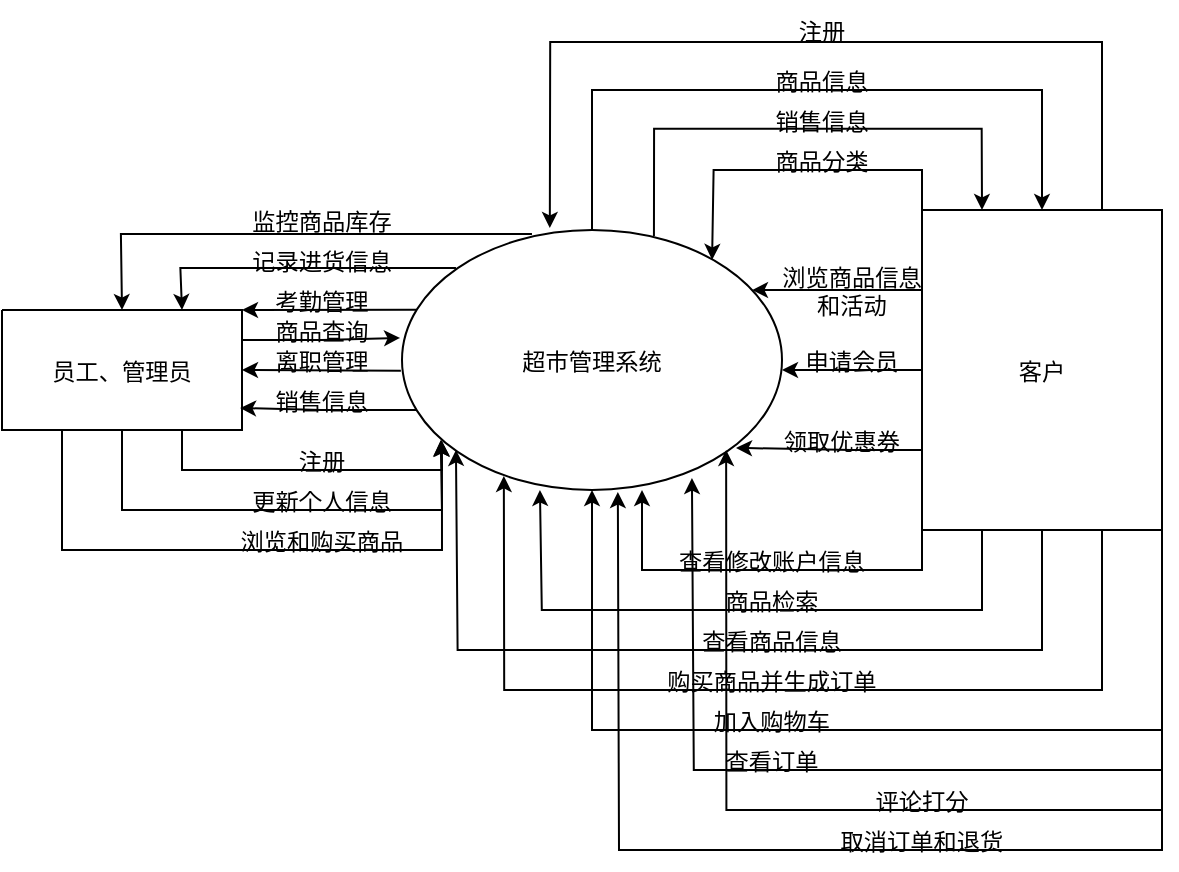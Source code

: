 <mxfile version="20.8.16" type="device" pages="7"><diagram name="环境图（顶层）" id="环境图"><mxGraphModel dx="1036" dy="614" grid="1" gridSize="10" guides="1" tooltips="1" connect="1" arrows="1" fold="1" page="1" pageScale="1" pageWidth="827" pageHeight="1169" math="0" shadow="0"><root><mxCell id="0"/><mxCell id="1" parent="0"/><UserObject label="&lt;div style=&quot;font-size: 1px&quot;&gt;&lt;p style=&quot;align:center;margin-left:0;margin-right:0;margin-top:0px;margin-bottom:0px;text-indent:0;valign:middle;direction:ltr;&quot;&gt;&lt;font style=&quot;font-size:11.64px;font-family:0;color:#000000;direction:ltr;letter-spacing:0px;line-height:120%;opacity:1&quot;&gt;客户&lt;/font&gt;&lt;/p&gt;&lt;/div&gt;" tags="Background" id="2"><mxCell style="verticalAlign=middle;align=center;vsdxID=3;fillColor=#ffffff;gradientColor=none;shape=stencil(nZBRDoQgDERP03+WHsHFe5iISyOCQdT19kIaIxq//Jtp3zTpAFaTaUYNUkwx+F6v1EYD+AUpyRkdKCYFqACrzgf9C352LfuxyWRWg1/yhT/nRE5IsZWuZtCSK8CPeI0e/hF+jV7AJM4PO7KWCyr390bSiNtEtQM=);strokeColor=#000000;spacingTop=-3;spacingBottom=-3;spacingLeft=-3;spacingRight=-3;points=[];labelBackgroundColor=none;rounded=0;html=1;whiteSpace=wrap;" parent="1" vertex="1"><mxGeometry x="610" y="220" width="120" height="160" as="geometry"/></mxCell></UserObject><UserObject label="&lt;div style=&quot;font-size: 1px&quot;&gt;&lt;p style=&quot;align:center;margin-left:0;margin-right:0;margin-top:0px;margin-bottom:0px;text-indent:0;valign:middle;direction:ltr;&quot;&gt;&lt;font style=&quot;font-size:11.64px;font-family:0;color:#000000;direction:ltr;letter-spacing:0px;line-height:120%;opacity:1&quot;&gt;超市管理系统&lt;/font&gt;&lt;/p&gt;&lt;/div&gt;" tags="Background" id="3"><mxCell style="verticalAlign=middle;align=center;vsdxID=2;fillColor=#ffffff;gradientColor=none;shape=stencil(vVHLDsIgEPwajiQI6RfU+h8bu22JCGRB2/69kG1iazx58DazM/vIjjBtmiCi0CplCjecbZ8nYc5Ca+snJJsLEqYTph0C4Ujh4XvmEaqzont41gkL96naodXKrGF6YSfQtUi0OXXDVlqPfJNP6usotUhYbJIUMmQb/GGrAxpRljVycDBuc1hKM2LclX8/7H9nFfB+82Cd45T2+mcspcSRmu4F);strokeColor=#000000;spacingTop=-3;spacingBottom=-3;spacingLeft=-3;spacingRight=-3;points=[];labelBackgroundColor=none;rounded=0;html=1;whiteSpace=wrap;" parent="1" vertex="1"><mxGeometry x="350" y="230" width="190" height="130" as="geometry"/></mxCell></UserObject><UserObject label="&lt;div style=&quot;font-size: 1px&quot;&gt;&lt;p style=&quot;align:center;margin-left:0;margin-right:0;margin-top:0px;margin-bottom:0px;text-indent:0;valign:middle;direction:ltr;&quot;&gt;&lt;font style=&quot;font-size:11.64px;font-family:0;color:#000000;direction:ltr;letter-spacing:0px;line-height:120%;opacity:1&quot;&gt;员工、管理员&lt;/font&gt;&lt;/p&gt;&lt;/div&gt;" tags="Background" id="4"><mxCell style="verticalAlign=middle;align=center;vsdxID=19;fillColor=#ffffff;gradientColor=none;shape=stencil(nZBRDoQgDERP03+WHsHFe5iISyOCQdT19kIaIxq//Jtp3zTpAFaTaUYNUkwx+F6v1EYD+AUpyRkdKCYFqACrzgf9C352LfuxyWRWg1/yhT/nRE5IsZWuZtCSK8CPeI0e/hF+jV7AJM4PO7KWCyr390bSiNtEtQM=);strokeColor=#000000;spacingTop=-3;spacingBottom=-3;spacingLeft=-3;spacingRight=-3;points=[];labelBackgroundColor=none;rounded=0;html=1;whiteSpace=wrap;" parent="1" vertex="1"><mxGeometry x="150" y="270" width="120" height="60" as="geometry"/></mxCell></UserObject><UserObject label="&lt;div style=&quot;font-size: 1px&quot;&gt;&lt;p style=&quot;align:center;margin-left:0;margin-right:0;margin-top:0px;margin-bottom:0px;text-indent:0;valign:middle;direction:ltr;&quot;&gt;&lt;font style=&quot;font-size:11.64px;font-family:0;color:#000000;direction:ltr;letter-spacing:0px;line-height:120%;opacity:1&quot;&gt;商品信息&lt;/font&gt;&lt;/p&gt;&lt;/div&gt;" tags="Background" id="5"><mxCell style="verticalAlign=middle;align=center;vsdxID=27;fillColor=none;gradientColor=none;shape=stencil(nZBRDoQgDERP03+WHsHFe5iISyOCQdT19kIaIxq//Jtp3zTpAFaTaUYNUkwx+F6v1EYD+AUpyRkdKCYFqACrzgf9C352LfuxyWRWg1/yhT/nRE5IsZWuZtCSK8CPeI0e/hF+jV7AJM4PO7KWCyr390bSiNtEtQM=);strokeColor=none;spacingTop=-3;spacingBottom=-3;spacingLeft=-3;spacingRight=-3;points=[];labelBackgroundColor=none;rounded=0;html=1;whiteSpace=wrap;" parent="1" vertex="1"><mxGeometry x="525" y="140" width="70" height="30" as="geometry"/></mxCell></UserObject><UserObject label="&lt;div style=&quot;font-size: 1px&quot;&gt;&lt;p style=&quot;align:center;margin-left:0;margin-right:0;margin-top:0px;margin-bottom:0px;text-indent:0;valign:middle;direction:ltr;&quot;&gt;&lt;font style=&quot;font-size:11.64px;font-family:0;color:#000000;direction:ltr;letter-spacing:0px;line-height:120%;opacity:1&quot;&gt;记录进货信息&lt;/font&gt;&lt;/p&gt;&lt;/div&gt;" tags="Background" id="6"><mxCell style="verticalAlign=middle;align=center;vsdxID=28;fillColor=none;gradientColor=none;shape=stencil(nZBRDoQgDERP03+WHsHFe5iISyOCQdT19kIaIxq//Jtp3zTpAFaTaUYNUkwx+F6v1EYD+AUpyRkdKCYFqACrzgf9C352LfuxyWRWg1/yhT/nRE5IsZWuZtCSK8CPeI0e/hF+jV7AJM4PO7KWCyr390bSiNtEtQM=);strokeColor=none;spacingTop=-3;spacingBottom=-3;spacingLeft=-3;spacingRight=-3;points=[];labelBackgroundColor=none;rounded=0;html=1;whiteSpace=wrap;" parent="1" vertex="1"><mxGeometry x="260" y="230" width="100" height="30" as="geometry"/></mxCell></UserObject><UserObject label="&lt;div style=&quot;font-size: 1px&quot;&gt;&lt;p style=&quot;align:center;margin-left:0;margin-right:0;margin-top:0px;margin-bottom:0px;text-indent:0;valign:middle;direction:ltr;&quot;&gt;&lt;font style=&quot;font-size:11.64px;font-family:0;color:#000000;direction:ltr;letter-spacing:0px;line-height:120%;opacity:1&quot;&gt;销售信息&lt;/font&gt;&lt;/p&gt;&lt;/div&gt;" tags="Background" id="7"><mxCell style="verticalAlign=middle;align=center;vsdxID=29;fillColor=none;gradientColor=none;shape=stencil(nZBRDoQgDERP03+WHsHFe5iISyOCQdT19kIaIxq//Jtp3zTpAFaTaUYNUkwx+F6v1EYD+AUpyRkdKCYFqACrzgf9C352LfuxyWRWg1/yhT/nRE5IsZWuZtCSK8CPeI0e/hF+jV7AJM4PO7KWCyr390bSiNtEtQM=);strokeColor=none;spacingTop=-3;spacingBottom=-3;spacingLeft=-3;spacingRight=-3;points=[];labelBackgroundColor=none;rounded=0;html=1;whiteSpace=wrap;" parent="1" vertex="1"><mxGeometry x="525" y="160" width="70" height="30" as="geometry"/></mxCell></UserObject><UserObject label="&lt;div style=&quot;font-size: 1px&quot;&gt;&lt;p style=&quot;align:center;margin-left:0;margin-right:0;margin-top:0px;margin-bottom:0px;text-indent:0;valign:middle;direction:ltr;&quot;&gt;&lt;font style=&quot;font-size:11.64px;font-family:0;color:#000000;direction:ltr;letter-spacing:0px;line-height:120%;opacity:1&quot;&gt;监控商品库存&lt;/font&gt;&lt;/p&gt;&lt;/div&gt;" tags="Background" id="8"><mxCell style="verticalAlign=middle;align=center;vsdxID=30;fillColor=none;gradientColor=none;shape=stencil(nZBRDoQgDERP03+WHsHFe5iISyOCQdT19kIaIxq//Jtp3zTpAFaTaUYNUkwx+F6v1EYD+AUpyRkdKCYFqACrzgf9C352LfuxyWRWg1/yhT/nRE5IsZWuZtCSK8CPeI0e/hF+jV7AJM4PO7KWCyr390bSiNtEtQM=);strokeColor=none;spacingTop=-3;spacingBottom=-3;spacingLeft=-3;spacingRight=-3;points=[];labelBackgroundColor=none;rounded=0;html=1;whiteSpace=wrap;" parent="1" vertex="1"><mxGeometry x="260" y="210" width="100" height="30" as="geometry"/></mxCell></UserObject><UserObject label="&lt;div style=&quot;font-size: 1px&quot;&gt;&lt;p style=&quot;align:center;margin-left:0;margin-right:0;margin-top:0px;margin-bottom:0px;text-indent:0;valign:middle;direction:ltr;&quot;&gt;&lt;font style=&quot;font-size:11.64px;font-family:0;color:#000000;direction:ltr;letter-spacing:0px;line-height:120%;opacity:1&quot;&gt;商品查询&lt;/font&gt;&lt;/p&gt;&lt;/div&gt;" tags="Background" id="9"><mxCell style="verticalAlign=middle;align=center;vsdxID=31;fillColor=none;gradientColor=none;shape=stencil(nZBRDoQgDERP03+WHsHFe5iISyOCQdT19kIaIxq//Jtp3zTpAFaTaUYNUkwx+F6v1EYD+AUpyRkdKCYFqACrzgf9C352LfuxyWRWg1/yhT/nRE5IsZWuZtCSK8CPeI0e/hF+jV7AJM4PO7KWCyr390bSiNtEtQM=);strokeColor=none;spacingTop=-3;spacingBottom=-3;spacingLeft=-3;spacingRight=-3;points=[];labelBackgroundColor=none;rounded=0;html=1;whiteSpace=wrap;" parent="1" vertex="1"><mxGeometry x="275" y="265" width="70" height="30" as="geometry"/></mxCell></UserObject><UserObject label="&lt;div style=&quot;font-size: 1px&quot;&gt;&lt;p style=&quot;align:center;margin-left:0;margin-right:0;margin-top:0px;margin-bottom:0px;text-indent:0;valign:middle;direction:ltr;&quot;&gt;&lt;font style=&quot;font-size:11.64px;font-family:0;color:#000000;direction:ltr;letter-spacing:0px;line-height:120%;opacity:1&quot;&gt;商品分类&lt;/font&gt;&lt;/p&gt;&lt;/div&gt;" tags="Background" id="10"><mxCell style="verticalAlign=middle;align=center;vsdxID=32;fillColor=none;gradientColor=none;shape=stencil(nZBRDoQgDERP03+WHsHFe5iISyOCQdT19kIaIxq//Jtp3zTpAFaTaUYNUkwx+F6v1EYD+AUpyRkdKCYFqACrzgf9C352LfuxyWRWg1/yhT/nRE5IsZWuZtCSK8CPeI0e/hF+jV7AJM4PO7KWCyr390bSiNtEtQM=);strokeColor=none;spacingTop=-3;spacingBottom=-3;spacingLeft=-3;spacingRight=-3;points=[];labelBackgroundColor=none;rounded=0;html=1;whiteSpace=wrap;" parent="1" vertex="1"><mxGeometry x="525" y="180" width="70" height="30" as="geometry"/></mxCell></UserObject><UserObject label="&lt;div style=&quot;font-size: 1px&quot;&gt;&lt;p style=&quot;align:center;margin-left:0;margin-right:0;margin-top:0px;margin-bottom:0px;text-indent:0;valign:middle;direction:ltr;&quot;&gt;&lt;font style=&quot;font-size:11.64px;font-family:0;color:#000000;direction:ltr;letter-spacing:0px;line-height:120%;opacity:1&quot;&gt;销售信息&lt;/font&gt;&lt;/p&gt;&lt;/div&gt;" tags="Background" id="11"><mxCell style="verticalAlign=middle;align=center;vsdxID=33;fillColor=none;gradientColor=none;shape=stencil(nZBRDoQgDERP03+WHsHFe5iISyOCQdT19kIaIxq//Jtp3zTpAFaTaUYNUkwx+F6v1EYD+AUpyRkdKCYFqACrzgf9C352LfuxyWRWg1/yhT/nRE5IsZWuZtCSK8CPeI0e/hF+jV7AJM4PO7KWCyr390bSiNtEtQM=);strokeColor=none;spacingTop=-3;spacingBottom=-3;spacingLeft=-3;spacingRight=-3;points=[];labelBackgroundColor=none;rounded=0;html=1;whiteSpace=wrap;" parent="1" vertex="1"><mxGeometry x="275" y="300" width="70" height="30" as="geometry"/></mxCell></UserObject><UserObject label="&lt;div style=&quot;font-size: 1px&quot;&gt;&lt;p style=&quot;align:center;margin-left:0;margin-right:0;margin-top:0px;margin-bottom:0px;text-indent:0;valign:middle;direction:ltr;&quot;&gt;&lt;font style=&quot;font-size:11.64px;font-family:0;color:#000000;direction:ltr;letter-spacing:0px;line-height:120%;opacity:1&quot;&gt;注册&lt;/font&gt;&lt;/p&gt;&lt;/div&gt;" tags="Background" id="12"><mxCell style="verticalAlign=middle;align=center;vsdxID=35;fillColor=none;gradientColor=none;shape=stencil(nZBRDoQgDERP03+WHsHFe5iISyOCQdT19kIaIxq//Jtp3zTpAFaTaUYNUkwx+F6v1EYD+AUpyRkdKCYFqACrzgf9C352LfuxyWRWg1/yhT/nRE5IsZWuZtCSK8CPeI0e/hF+jV7AJM4PO7KWCyr390bSiNtEtQM=);strokeColor=none;spacingTop=-3;spacingBottom=-3;spacingLeft=-3;spacingRight=-3;points=[];labelBackgroundColor=none;rounded=0;html=1;whiteSpace=wrap;" parent="1" vertex="1"><mxGeometry x="535" y="115" width="50" height="30" as="geometry"/></mxCell></UserObject><UserObject label="&lt;div style=&quot;font-size: 1px&quot;&gt;&lt;p style=&quot;align:center;margin-left:0;margin-right:0;margin-top:0px;margin-bottom:0px;text-indent:0;valign:middle;direction:ltr;&quot;&gt;&lt;font style=&quot;font-size:11.64px;font-family:0;color:#000000;direction:ltr;letter-spacing:0px;line-height:120%;opacity:1&quot;&gt;浏览商品信息&lt;br/&gt;&lt;/font&gt;&lt;font style=&quot;font-size:11.64px;font-family:0;color:#000000;direction:ltr;letter-spacing:0px;line-height:120%;opacity:1&quot;&gt;和活动&lt;/font&gt;&lt;/p&gt;&lt;/div&gt;" tags="Background" id="13"><mxCell style="verticalAlign=middle;align=center;vsdxID=36;fillColor=none;gradientColor=none;shape=stencil(nZBRDoQgDERP03+WHsHFe5iISyOCQdT19kIaIxq//Jtp3zTpAFaTaUYNUkwx+F6v1EYD+AUpyRkdKCYFqACrzgf9C352LfuxyWRWg1/yhT/nRE5IsZWuZtCSK8CPeI0e/hF+jV7AJM4PO7KWCyr390bSiNtEtQM=);strokeColor=none;spacingTop=-3;spacingBottom=-3;spacingLeft=-3;spacingRight=-3;points=[];labelBackgroundColor=none;rounded=0;html=1;whiteSpace=wrap;" parent="1" vertex="1"><mxGeometry x="525" y="240" width="100" height="40" as="geometry"/></mxCell></UserObject><UserObject label="&lt;div style=&quot;font-size: 1px&quot;&gt;&lt;p style=&quot;align:center;margin-left:0;margin-right:0;margin-top:0px;margin-bottom:0px;text-indent:0;valign:middle;direction:ltr;&quot;&gt;&lt;font style=&quot;font-size:11.64px;font-family:0;color:#000000;direction:ltr;letter-spacing:0px;line-height:120%;opacity:1&quot;&gt;申请会员&lt;/font&gt;&lt;/p&gt;&lt;/div&gt;" tags="Background" id="14"><mxCell style="verticalAlign=middle;align=center;vsdxID=37;fillColor=none;gradientColor=none;shape=stencil(nZBRDoQgDERP03+WHsHFe5iISyOCQdT19kIaIxq//Jtp3zTpAFaTaUYNUkwx+F6v1EYD+AUpyRkdKCYFqACrzgf9C352LfuxyWRWg1/yhT/nRE5IsZWuZtCSK8CPeI0e/hF+jV7AJM4PO7KWCyr390bSiNtEtQM=);strokeColor=none;spacingTop=-3;spacingBottom=-3;spacingLeft=-3;spacingRight=-3;points=[];labelBackgroundColor=none;rounded=0;html=1;whiteSpace=wrap;" parent="1" vertex="1"><mxGeometry x="540" y="280" width="70" height="30" as="geometry"/></mxCell></UserObject><UserObject label="&lt;div style=&quot;font-size: 1px&quot;&gt;&lt;p style=&quot;align:center;margin-left:0;margin-right:0;margin-top:0px;margin-bottom:0px;text-indent:0;valign:middle;direction:ltr;&quot;&gt;&lt;font style=&quot;font-size:11.64px;font-family:0;color:#000000;direction:ltr;letter-spacing:0px;line-height:120%;opacity:1&quot;&gt;领取优惠券&lt;/font&gt;&lt;/p&gt;&lt;/div&gt;" tags="Background" id="15"><mxCell style="verticalAlign=middle;align=center;vsdxID=38;fillColor=none;gradientColor=none;shape=stencil(nZBRDoQgDERP03+WHsHFe5iISyOCQdT19kIaIxq//Jtp3zTpAFaTaUYNUkwx+F6v1EYD+AUpyRkdKCYFqACrzgf9C352LfuxyWRWg1/yhT/nRE5IsZWuZtCSK8CPeI0e/hF+jV7AJM4PO7KWCyr390bSiNtEtQM=);strokeColor=none;spacingTop=-3;spacingBottom=-3;spacingLeft=-3;spacingRight=-3;points=[];labelBackgroundColor=none;rounded=0;html=1;whiteSpace=wrap;" parent="1" vertex="1"><mxGeometry x="530" y="320" width="80" height="30" as="geometry"/></mxCell></UserObject><UserObject label="&lt;div style=&quot;font-size: 1px&quot;&gt;&lt;p style=&quot;align:center;margin-left:0;margin-right:0;margin-top:0px;margin-bottom:0px;text-indent:0;valign:middle;direction:ltr;&quot;&gt;&lt;font style=&quot;font-size:11.64px;font-family:0;color:#000000;direction:ltr;letter-spacing:0px;line-height:120%;opacity:1&quot;&gt;查看修改账户信息&lt;/font&gt;&lt;/p&gt;&lt;/div&gt;" tags="Background" id="16"><mxCell style="verticalAlign=middle;align=center;vsdxID=39;fillColor=none;gradientColor=none;shape=stencil(nZBRDoQgDERP03+WHsHFe5iISyOCQdT19kIaIxq//Jtp3zTpAFaTaUYNUkwx+F6v1EYD+AUpyRkdKCYFqACrzgf9C352LfuxyWRWg1/yhT/nRE5IsZWuZtCSK8CPeI0e/hF+jV7AJM4PO7KWCyr390bSiNtEtQM=);strokeColor=none;spacingTop=-3;spacingBottom=-3;spacingLeft=-3;spacingRight=-3;points=[];labelBackgroundColor=none;rounded=0;html=1;whiteSpace=wrap;" parent="1" vertex="1"><mxGeometry x="475" y="380" width="120" height="30" as="geometry"/></mxCell></UserObject><UserObject label="&lt;div style=&quot;font-size: 1px&quot;&gt;&lt;p style=&quot;align:center;margin-left:0;margin-right:0;margin-top:0px;margin-bottom:0px;text-indent:0;valign:middle;direction:ltr;&quot;&gt;&lt;font style=&quot;font-size:11.64px;font-family:0;color:#000000;direction:ltr;letter-spacing:0px;line-height:120%;opacity:1&quot;&gt;商品检索&lt;/font&gt;&lt;/p&gt;&lt;/div&gt;" tags="Background" id="17"><mxCell style="verticalAlign=middle;align=center;vsdxID=40;fillColor=none;gradientColor=none;shape=stencil(nZBRDoQgDERP03+WHsHFe5iISyOCQdT19kIaIxq//Jtp3zTpAFaTaUYNUkwx+F6v1EYD+AUpyRkdKCYFqACrzgf9C352LfuxyWRWg1/yhT/nRE5IsZWuZtCSK8CPeI0e/hF+jV7AJM4PO7KWCyr390bSiNtEtQM=);strokeColor=none;spacingTop=-3;spacingBottom=-3;spacingLeft=-3;spacingRight=-3;points=[];labelBackgroundColor=none;rounded=0;html=1;whiteSpace=wrap;" parent="1" vertex="1"><mxGeometry x="500" y="400" width="70" height="30" as="geometry"/></mxCell></UserObject><UserObject label="&lt;div style=&quot;font-size: 1px&quot;&gt;&lt;p style=&quot;align:center;margin-left:0;margin-right:0;margin-top:0px;margin-bottom:0px;text-indent:0;valign:middle;direction:ltr;&quot;&gt;&lt;font style=&quot;font-size:11.64px;font-family:0;color:#000000;direction:ltr;letter-spacing:0px;line-height:120%;opacity:1&quot;&gt;查看商品信息&lt;/font&gt;&lt;/p&gt;&lt;/div&gt;" tags="Background" id="18"><mxCell style="verticalAlign=middle;align=center;vsdxID=41;fillColor=none;gradientColor=none;shape=stencil(nZBRDoQgDERP03+WHsHFe5iISyOCQdT19kIaIxq//Jtp3zTpAFaTaUYNUkwx+F6v1EYD+AUpyRkdKCYFqACrzgf9C352LfuxyWRWg1/yhT/nRE5IsZWuZtCSK8CPeI0e/hF+jV7AJM4PO7KWCyr390bSiNtEtQM=);strokeColor=none;spacingTop=-3;spacingBottom=-3;spacingLeft=-3;spacingRight=-3;points=[];labelBackgroundColor=none;rounded=0;html=1;whiteSpace=wrap;" parent="1" vertex="1"><mxGeometry x="485" y="420" width="100" height="30" as="geometry"/></mxCell></UserObject><UserObject label="&lt;div style=&quot;font-size: 1px&quot;&gt;&lt;p style=&quot;align:center;margin-left:0;margin-right:0;margin-top:0px;margin-bottom:0px;text-indent:0;valign:middle;direction:ltr;&quot;&gt;&lt;font style=&quot;font-size:11.64px;font-family:0;color:#000000;direction:ltr;letter-spacing:0px;line-height:120%;opacity:1&quot;&gt;购买商品并生成订单&lt;/font&gt;&lt;/p&gt;&lt;/div&gt;" tags="Background" id="19"><mxCell style="verticalAlign=middle;align=center;vsdxID=42;fillColor=none;gradientColor=none;shape=stencil(nZBRDoQgDERP03+WHsHFe5iISyOCQdT19kIaIxq//Jtp3zTpAFaTaUYNUkwx+F6v1EYD+AUpyRkdKCYFqACrzgf9C352LfuxyWRWg1/yhT/nRE5IsZWuZtCSK8CPeI0e/hF+jV7AJM4PO7KWCyr390bSiNtEtQM=);strokeColor=none;spacingTop=-3;spacingBottom=-3;spacingLeft=-3;spacingRight=-3;points=[];labelBackgroundColor=none;rounded=0;html=1;whiteSpace=wrap;" parent="1" vertex="1"><mxGeometry x="470" y="440" width="130" height="30" as="geometry"/></mxCell></UserObject><UserObject label="&lt;div style=&quot;font-size: 1px&quot;&gt;&lt;p style=&quot;align:center;margin-left:0;margin-right:0;margin-top:0px;margin-bottom:0px;text-indent:0;valign:middle;direction:ltr;&quot;&gt;&lt;font style=&quot;font-size:11.64px;font-family:0;color:#000000;direction:ltr;letter-spacing:0px;line-height:120%;opacity:1&quot;&gt;加入购物车&lt;/font&gt;&lt;/p&gt;&lt;/div&gt;" tags="Background" id="20"><mxCell style="verticalAlign=middle;align=center;vsdxID=43;fillColor=none;gradientColor=none;shape=stencil(nZBRDoQgDERP03+WHsHFe5iISyOCQdT19kIaIxq//Jtp3zTpAFaTaUYNUkwx+F6v1EYD+AUpyRkdKCYFqACrzgf9C352LfuxyWRWg1/yhT/nRE5IsZWuZtCSK8CPeI0e/hF+jV7AJM4PO7KWCyr390bSiNtEtQM=);strokeColor=none;spacingTop=-3;spacingBottom=-3;spacingLeft=-3;spacingRight=-3;points=[];labelBackgroundColor=none;rounded=0;html=1;whiteSpace=wrap;" parent="1" vertex="1"><mxGeometry x="495" y="460" width="80" height="30" as="geometry"/></mxCell></UserObject><UserObject label="&lt;div style=&quot;font-size: 1px&quot;&gt;&lt;p style=&quot;align:center;margin-left:0;margin-right:0;margin-top:0px;margin-bottom:0px;text-indent:0;valign:middle;direction:ltr;&quot;&gt;&lt;font style=&quot;font-size:11.64px;font-family:0;color:#000000;direction:ltr;letter-spacing:0px;line-height:120%;opacity:1&quot;&gt;查看订单&lt;/font&gt;&lt;/p&gt;&lt;/div&gt;" tags="Background" id="21"><mxCell style="verticalAlign=middle;align=center;vsdxID=44;fillColor=none;gradientColor=none;shape=stencil(nZBRDoQgDERP03+WHsHFe5iISyOCQdT19kIaIxq//Jtp3zTpAFaTaUYNUkwx+F6v1EYD+AUpyRkdKCYFqACrzgf9C352LfuxyWRWg1/yhT/nRE5IsZWuZtCSK8CPeI0e/hF+jV7AJM4PO7KWCyr390bSiNtEtQM=);strokeColor=none;spacingTop=-3;spacingBottom=-3;spacingLeft=-3;spacingRight=-3;points=[];labelBackgroundColor=none;rounded=0;html=1;whiteSpace=wrap;" parent="1" vertex="1"><mxGeometry x="500" y="480" width="70" height="30" as="geometry"/></mxCell></UserObject><UserObject label="&lt;div style=&quot;font-size: 1px&quot;&gt;&lt;p style=&quot;align:center;margin-left:0;margin-right:0;margin-top:0px;margin-bottom:0px;text-indent:0;valign:middle;direction:ltr;&quot;&gt;&lt;font style=&quot;font-size:11.64px;font-family:0;color:#000000;direction:ltr;letter-spacing:0px;line-height:120%;opacity:1&quot;&gt;评论打分&lt;/font&gt;&lt;/p&gt;&lt;/div&gt;" tags="Background" id="22"><mxCell style="verticalAlign=middle;align=center;vsdxID=45;fillColor=none;gradientColor=none;shape=stencil(nZBRDoQgDERP03+WHsHFe5iISyOCQdT19kIaIxq//Jtp3zTpAFaTaUYNUkwx+F6v1EYD+AUpyRkdKCYFqACrzgf9C352LfuxyWRWg1/yhT/nRE5IsZWuZtCSK8CPeI0e/hF+jV7AJM4PO7KWCyr390bSiNtEtQM=);strokeColor=none;spacingTop=-3;spacingBottom=-3;spacingLeft=-3;spacingRight=-3;points=[];labelBackgroundColor=none;rounded=0;html=1;whiteSpace=wrap;" parent="1" vertex="1"><mxGeometry x="575" y="500" width="70" height="30" as="geometry"/></mxCell></UserObject><UserObject label="&lt;div style=&quot;font-size: 1px&quot;&gt;&lt;p style=&quot;align:center;margin-left:0;margin-right:0;margin-top:0px;margin-bottom:0px;text-indent:0;valign:middle;direction:ltr;&quot;&gt;&lt;font style=&quot;font-size:11.64px;font-family:0;color:#000000;direction:ltr;letter-spacing:0px;line-height:120%;opacity:1&quot;&gt;取消订单和退货&lt;/font&gt;&lt;/p&gt;&lt;/div&gt;" tags="Background" id="23"><mxCell style="verticalAlign=middle;align=center;vsdxID=46;fillColor=none;gradientColor=none;shape=stencil(nZBRDoQgDERP03+WHsHFe5iISyOCQdT19kIaIxq//Jtp3zTpAFaTaUYNUkwx+F6v1EYD+AUpyRkdKCYFqACrzgf9C352LfuxyWRWg1/yhT/nRE5IsZWuZtCSK8CPeI0e/hF+jV7AJM4PO7KWCyr390bSiNtEtQM=);strokeColor=none;spacingTop=-3;spacingBottom=-3;spacingLeft=-3;spacingRight=-3;points=[];labelBackgroundColor=none;rounded=0;html=1;whiteSpace=wrap;" parent="1" vertex="1"><mxGeometry x="555" y="520" width="110" height="30" as="geometry"/></mxCell></UserObject><UserObject label="&lt;div style=&quot;font-size: 1px&quot;&gt;&lt;p style=&quot;align:center;margin-left:0;margin-right:0;margin-top:0px;margin-bottom:0px;text-indent:0;valign:middle;direction:ltr;&quot;&gt;&lt;font style=&quot;font-size:11.64px;font-family:0;color:#000000;direction:ltr;letter-spacing:0px;line-height:120%;opacity:1&quot;&gt;注册&lt;/font&gt;&lt;/p&gt;&lt;/div&gt;" tags="Background" id="24"><mxCell style="verticalAlign=middle;align=center;vsdxID=47;fillColor=none;gradientColor=none;shape=stencil(nZBRDoQgDERP03+WHsHFe5iISyOCQdT19kIaIxq//Jtp3zTpAFaTaUYNUkwx+F6v1EYD+AUpyRkdKCYFqACrzgf9C352LfuxyWRWg1/yhT/nRE5IsZWuZtCSK8CPeI0e/hF+jV7AJM4PO7KWCyr390bSiNtEtQM=);strokeColor=none;spacingTop=-3;spacingBottom=-3;spacingLeft=-3;spacingRight=-3;points=[];labelBackgroundColor=none;rounded=0;html=1;whiteSpace=wrap;" parent="1" vertex="1"><mxGeometry x="285" y="330" width="50" height="30" as="geometry"/></mxCell></UserObject><UserObject label="&lt;div style=&quot;font-size: 1px&quot;&gt;&lt;p style=&quot;align:center;margin-left:0;margin-right:0;margin-top:0px;margin-bottom:0px;text-indent:0;valign:middle;direction:ltr;&quot;&gt;&lt;font style=&quot;font-size:11.64px;font-family:0;color:#000000;direction:ltr;letter-spacing:0px;line-height:120%;opacity:1&quot;&gt;更新个人信息&lt;/font&gt;&lt;/p&gt;&lt;/div&gt;" tags="Background" id="25"><mxCell style="verticalAlign=middle;align=center;vsdxID=48;fillColor=none;gradientColor=none;shape=stencil(nZBRDoQgDERP03+WHsHFe5iISyOCQdT19kIaIxq//Jtp3zTpAFaTaUYNUkwx+F6v1EYD+AUpyRkdKCYFqACrzgf9C352LfuxyWRWg1/yhT/nRE5IsZWuZtCSK8CPeI0e/hF+jV7AJM4PO7KWCyr390bSiNtEtQM=);strokeColor=none;spacingTop=-3;spacingBottom=-3;spacingLeft=-3;spacingRight=-3;points=[];labelBackgroundColor=none;rounded=0;html=1;whiteSpace=wrap;" parent="1" vertex="1"><mxGeometry x="260" y="350" width="100" height="30" as="geometry"/></mxCell></UserObject><UserObject label="&lt;div style=&quot;font-size: 1px&quot;&gt;&lt;p style=&quot;align:center;margin-left:0;margin-right:0;margin-top:0px;margin-bottom:0px;text-indent:0;valign:middle;direction:ltr;&quot;&gt;&lt;font style=&quot;font-size:11.64px;font-family:0;color:#000000;direction:ltr;letter-spacing:0px;line-height:120%;opacity:1&quot;&gt;考勤管理&lt;/font&gt;&lt;/p&gt;&lt;/div&gt;" tags="Background" id="26"><mxCell style="verticalAlign=middle;align=center;vsdxID=49;fillColor=none;gradientColor=none;shape=stencil(nZBRDoQgDERP03+WHsHFe5iISyOCQdT19kIaIxq//Jtp3zTpAFaTaUYNUkwx+F6v1EYD+AUpyRkdKCYFqACrzgf9C352LfuxyWRWg1/yhT/nRE5IsZWuZtCSK8CPeI0e/hF+jV7AJM4PO7KWCyr390bSiNtEtQM=);strokeColor=none;spacingTop=-3;spacingBottom=-3;spacingLeft=-3;spacingRight=-3;points=[];labelBackgroundColor=none;rounded=0;html=1;whiteSpace=wrap;" parent="1" vertex="1"><mxGeometry x="275" y="250" width="70" height="30" as="geometry"/></mxCell></UserObject><UserObject label="&lt;div style=&quot;font-size: 1px&quot;&gt;&lt;p style=&quot;align:center;margin-left:0;margin-right:0;margin-top:0px;margin-bottom:0px;text-indent:0;valign:middle;direction:ltr;&quot;&gt;&lt;font style=&quot;font-size:11.64px;font-family:0;color:#000000;direction:ltr;letter-spacing:0px;line-height:120%;opacity:1&quot;&gt;离职管理&lt;/font&gt;&lt;/p&gt;&lt;/div&gt;" tags="Background" id="27"><mxCell style="verticalAlign=middle;align=center;vsdxID=50;fillColor=none;gradientColor=none;shape=stencil(nZBRDoQgDERP03+WHsHFe5iISyOCQdT19kIaIxq//Jtp3zTpAFaTaUYNUkwx+F6v1EYD+AUpyRkdKCYFqACrzgf9C352LfuxyWRWg1/yhT/nRE5IsZWuZtCSK8CPeI0e/hF+jV7AJM4PO7KWCyr390bSiNtEtQM=);strokeColor=none;spacingTop=-3;spacingBottom=-3;spacingLeft=-3;spacingRight=-3;points=[];labelBackgroundColor=none;rounded=0;html=1;whiteSpace=wrap;" parent="1" vertex="1"><mxGeometry x="275" y="280" width="70" height="30" as="geometry"/></mxCell></UserObject><UserObject label="&lt;div style=&quot;font-size: 1px&quot;&gt;&lt;p style=&quot;align:center;margin-left:0;margin-right:0;margin-top:0px;margin-bottom:0px;text-indent:0;valign:middle;direction:ltr;&quot;&gt;&lt;font style=&quot;font-size:11.64px;font-family:0;color:#000000;direction:ltr;letter-spacing:0px;line-height:120%;opacity:1&quot;&gt;浏览和购买商品&lt;/font&gt;&lt;/p&gt;&lt;/div&gt;" tags="Background" id="28"><mxCell style="verticalAlign=middle;align=center;vsdxID=51;fillColor=none;gradientColor=none;shape=stencil(nZBRDoQgDERP03+WHsHFe5iISyOCQdT19kIaIxq//Jtp3zTpAFaTaUYNUkwx+F6v1EYD+AUpyRkdKCYFqACrzgf9C352LfuxyWRWg1/yhT/nRE5IsZWuZtCSK8CPeI0e/hF+jV7AJM4PO7KWCyr390bSiNtEtQM=);strokeColor=none;spacingTop=-3;spacingBottom=-3;spacingLeft=-3;spacingRight=-3;points=[];labelBackgroundColor=none;rounded=0;html=1;whiteSpace=wrap;" parent="1" vertex="1"><mxGeometry x="255" y="370" width="110" height="30" as="geometry"/></mxCell></UserObject><UserObject label="" tags="Background" id="29"><mxCell style="vsdxID=15;edgeStyle=none;startArrow=none;endArrow=classic;startSize=5;endSize=5;strokeColor=#000000;spacingTop=0;spacingBottom=0;spacingLeft=0;spacingRight=0;verticalAlign=middle;html=1;labelBackgroundColor=#ffffff;rounded=0;exitX=1;exitY=1;exitDx=0;exitDy=0;exitPerimeter=0;entryX=0.763;entryY=0.954;entryDx=0;entryDy=0;entryPerimeter=0;" parent="1" source="2" target="3" edge="1"><mxGeometry relative="1" as="geometry"><mxPoint x="130" y="41" as="offset"/><Array as="points"><mxPoint x="730" y="500"/><mxPoint x="495.9" y="500"/></Array></mxGeometry></mxCell></UserObject><UserObject label="" tags="Background" id="30"><mxCell style="vsdxID=14;edgeStyle=none;startArrow=none;endArrow=classic;startSize=5;endSize=5;strokeColor=#000000;spacingTop=0;spacingBottom=0;spacingLeft=0;spacingRight=0;verticalAlign=middle;html=1;labelBackgroundColor=#ffffff;rounded=0;exitX=1;exitY=1;exitDx=0;exitDy=0;exitPerimeter=0;entryX=0.5;entryY=1;entryDx=0;entryDy=0;entryPerimeter=0;" parent="1" source="2" target="3" edge="1"><mxGeometry relative="1" as="geometry"><mxPoint x="153" y="51" as="offset"/><Array as="points"><mxPoint x="730" y="480"/><mxPoint x="445" y="480"/></Array></mxGeometry></mxCell></UserObject><UserObject label="" tags="Background" id="31"><mxCell style="vsdxID=13;edgeStyle=none;startArrow=none;endArrow=classic;startSize=5;endSize=5;strokeColor=#000000;spacingTop=0;spacingBottom=0;spacingLeft=0;spacingRight=0;verticalAlign=middle;html=1;labelBackgroundColor=#ffffff;rounded=0;exitX=0.75;exitY=1;exitDx=0;exitDy=0;exitPerimeter=0;entryX=0.268;entryY=0.946;entryDx=0;entryDy=0;entryPerimeter=0;" parent="1" source="2" target="3" edge="1"><mxGeometry relative="1" as="geometry"><mxPoint x="163" y="61" as="offset"/><Array as="points"><mxPoint x="700" y="460"/><mxPoint x="401.1" y="460"/></Array></mxGeometry></mxCell></UserObject><UserObject label="" tags="Background" id="32"><mxCell style="vsdxID=12;edgeStyle=none;startArrow=none;endArrow=classic;startSize=5;endSize=5;strokeColor=#000000;spacingTop=0;spacingBottom=0;spacingLeft=0;spacingRight=0;verticalAlign=middle;html=1;labelBackgroundColor=#ffffff;rounded=0;exitX=0.5;exitY=1;exitDx=0;exitDy=0;exitPerimeter=0;entryX=0.142;entryY=0.846;entryDx=0;entryDy=0;entryPerimeter=0;" parent="1" source="2" target="3" edge="1"><mxGeometry relative="1" as="geometry"><mxPoint x="166" y="71" as="offset"/><Array as="points"><mxPoint x="670" y="440"/><mxPoint x="377.8" y="440"/></Array></mxGeometry></mxCell></UserObject><UserObject label="" tags="Background" id="33"><mxCell style="vsdxID=11;edgeStyle=none;startArrow=none;endArrow=classic;startSize=5;endSize=5;strokeColor=#000000;spacingTop=0;spacingBottom=0;spacingLeft=0;spacingRight=0;verticalAlign=middle;html=1;labelBackgroundColor=#ffffff;rounded=0;exitX=0.25;exitY=1;exitDx=0;exitDy=0;exitPerimeter=0;entryX=0.363;entryY=1;entryDx=0;entryDy=0;entryPerimeter=0;" parent="1" source="2" target="3" edge="1"><mxGeometry relative="1" as="geometry"><mxPoint x="120" y="81" as="offset"/><Array as="points"><mxPoint x="640" y="420"/><mxPoint x="419.9" y="420"/></Array></mxGeometry></mxCell></UserObject><mxCell id="34" parent="1" vertex="1"><mxGeometry x="470" y="360" as="geometry"/></mxCell><UserObject label="" tags="Background" id="35"><mxCell style="vsdxID=10;edgeStyle=none;startArrow=none;endArrow=classic;startSize=5;endSize=5;strokeColor=#000000;spacingTop=0;spacingBottom=0;spacingLeft=0;spacingRight=0;verticalAlign=middle;html=1;labelBackgroundColor=#ffffff;rounded=0;exitX=0;exitY=1;exitDx=0;exitDy=0;exitPerimeter=0;" parent="1" source="2" target="34" edge="1"><mxGeometry relative="1" as="geometry"><mxPoint x="80" y="91" as="offset"/><Array as="points"><mxPoint x="610" y="400"/><mxPoint x="470" y="400"/></Array></mxGeometry></mxCell></UserObject><UserObject label="" tags="Background" id="36"><mxCell style="vsdxID=9;edgeStyle=none;startArrow=none;endArrow=classic;startSize=5;endSize=5;strokeColor=#000000;spacingTop=0;spacingBottom=0;spacingLeft=0;spacingRight=0;verticalAlign=middle;html=1;labelBackgroundColor=#ffffff;rounded=0;exitX=0;exitY=0.75;exitDx=0;exitDy=0;exitPerimeter=0;entryX=0.879;entryY=0.838;entryDx=0;entryDy=0;entryPerimeter=0;" parent="1" source="2" target="3" edge="1"><mxGeometry relative="1" as="geometry"><mxPoint x="46" y="102" as="offset"/><Array as="points"><mxPoint x="575" y="340"/><mxPoint x="575" y="339.3"/></Array></mxGeometry></mxCell></UserObject><UserObject label="" tags="Background" id="37"><mxCell style="vsdxID=8;edgeStyle=none;startArrow=none;endArrow=classic;startSize=5;endSize=5;strokeColor=#000000;spacingTop=0;spacingBottom=0;spacingLeft=0;spacingRight=0;verticalAlign=middle;html=1;labelBackgroundColor=#ffffff;rounded=0;exitX=0;exitY=0.5;exitDx=0;exitDy=0;exitPerimeter=0;entryX=1;entryY=0.538;entryDx=0;entryDy=0;entryPerimeter=0;" parent="1" source="2" target="3" edge="1"><mxGeometry relative="1" as="geometry"><mxPoint x="35" y="102" as="offset"/><Array as="points"><mxPoint x="580" y="300"/></Array></mxGeometry></mxCell></UserObject><UserObject label="" tags="Background" id="38"><mxCell style="vsdxID=7;edgeStyle=none;startArrow=none;endArrow=classic;startSize=5;endSize=5;strokeColor=#000000;spacingTop=0;spacingBottom=0;spacingLeft=0;spacingRight=0;verticalAlign=middle;html=1;labelBackgroundColor=#ffffff;rounded=0;exitX=0;exitY=0.25;exitDx=0;exitDy=0;exitPerimeter=0;entryX=0.921;entryY=0.231;entryDx=0;entryDy=0;entryPerimeter=0;" parent="1" source="2" target="3" edge="1"><mxGeometry relative="1" as="geometry"><mxPoint x="42" y="101" as="offset"/><Array as="points"><mxPoint x="575" y="260"/><mxPoint x="575" y="260.4"/></Array></mxGeometry></mxCell></UserObject><UserObject label="" tags="Background" id="39"><mxCell style="vsdxID=1;edgeStyle=none;startArrow=none;endArrow=classic;startSize=5;endSize=5;strokeColor=#000000;spacingTop=0;spacingBottom=0;spacingLeft=0;spacingRight=0;verticalAlign=middle;html=1;labelBackgroundColor=#ffffff;rounded=0;exitX=0.5;exitY=0;exitDx=0;exitDy=0;exitPerimeter=0;entryX=0.5;entryY=0;entryDx=0;entryDy=0;entryPerimeter=0;" parent="1" source="3" target="2" edge="1"><mxGeometry relative="1" as="geometry"><mxPoint x="-108" y="201" as="offset"/><Array as="points"><mxPoint x="445" y="160"/><mxPoint x="670" y="160"/></Array></mxGeometry></mxCell></UserObject><UserObject label="" tags="Background" id="40"><mxCell style="vsdxID=4;edgeStyle=none;startArrow=none;endArrow=classic;startSize=5;endSize=5;strokeColor=#000000;spacingTop=0;spacingBottom=0;spacingLeft=0;spacingRight=0;verticalAlign=middle;html=1;labelBackgroundColor=#ffffff;rounded=0;exitX=0.663;exitY=0.023;exitDx=0;exitDy=0;exitPerimeter=0;entryX=0.25;entryY=0;entryDx=0;entryDy=0;entryPerimeter=0;" parent="1" source="3" target="2" edge="1"><mxGeometry relative="1" as="geometry"><mxPoint x="-76" y="175" as="offset"/><Array as="points"><mxPoint x="476.04" y="179.36"/><mxPoint x="639.84" y="179.36"/></Array></mxGeometry></mxCell></UserObject><UserObject label="" tags="Background" id="41"><mxCell style="vsdxID=5;edgeStyle=none;startArrow=none;endArrow=classic;startSize=5;endSize=5;strokeColor=#000000;spacingTop=0;spacingBottom=0;spacingLeft=0;spacingRight=0;verticalAlign=middle;html=1;labelBackgroundColor=#ffffff;rounded=0;exitX=0;exitY=0;exitDx=0;exitDy=0;exitPerimeter=0;entryX=0.816;entryY=0.115;entryDx=0;entryDy=0;entryPerimeter=0;" parent="1" source="2" target="3" edge="1"><mxGeometry relative="1" as="geometry"><mxPoint x="65" y="157" as="offset"/><Array as="points"><mxPoint x="610" y="200"/><mxPoint x="505.8" y="200"/></Array></mxGeometry></mxCell></UserObject><UserObject label="" tags="Background" id="42"><mxCell style="vsdxID=6;edgeStyle=none;startArrow=none;endArrow=classic;startSize=5;endSize=5;strokeColor=#000000;spacingTop=0;spacingBottom=0;spacingLeft=0;spacingRight=0;verticalAlign=middle;html=1;labelBackgroundColor=#ffffff;rounded=0;exitX=0.75;exitY=0;exitDx=0;exitDy=0;exitPerimeter=0;entryX=0.389;entryY=-0.008;entryDx=0;entryDy=0;entryPerimeter=0;" parent="1" source="2" target="3" edge="1"><mxGeometry relative="1" as="geometry"><mxPoint x="143" y="236" as="offset"/><Array as="points"><mxPoint x="700" y="136"/><mxPoint x="424.1" y="136"/></Array></mxGeometry></mxCell></UserObject><UserObject label="" tags="Background" id="43"><mxCell style="vsdxID=34;edgeStyle=none;startArrow=none;endArrow=classic;startSize=5;endSize=5;strokeColor=#000000;spacingTop=0;spacingBottom=0;spacingLeft=0;spacingRight=0;verticalAlign=middle;html=1;labelBackgroundColor=#ffffff;rounded=0;exitX=0.342;exitY=0.015;exitDx=0;exitDy=0;exitPerimeter=0;entryX=0.5;entryY=0;entryDx=0;entryDy=0;entryPerimeter=0;" parent="1" source="3" target="4" edge="1"><mxGeometry relative="1" as="geometry"><mxPoint x="121" y="138" as="offset"/><Array as="points"><mxPoint x="209.45" y="232.01"/></Array></mxGeometry></mxCell></UserObject><mxCell id="44" parent="1" vertex="1"><mxGeometry x="370" y="340" as="geometry"/></mxCell><UserObject label="" tags="Background" id="45"><mxCell style="vsdxID=26;edgeStyle=none;startArrow=none;endArrow=classic;startSize=5;endSize=5;strokeColor=#000000;spacingTop=0;spacingBottom=0;spacingLeft=0;spacingRight=0;verticalAlign=middle;html=1;labelBackgroundColor=#ffffff;rounded=0;exitX=0.25;exitY=1;exitDx=0;exitDy=0;exitPerimeter=0;entryX=0.105;entryY=0.811;entryDx=0;entryDy=0;entryPerimeter=0;" parent="1" source="4" target="3" edge="1"><mxGeometry relative="1" as="geometry"><mxPoint x="-90" y="76" as="offset"/><Array as="points"><mxPoint x="180" y="390"/><mxPoint x="370" y="390"/></Array><mxPoint x="370" y="340" as="targetPoint"/></mxGeometry></mxCell></UserObject><UserObject label="" tags="Background" id="46"><mxCell style="vsdxID=25;edgeStyle=none;startArrow=none;endArrow=classic;startSize=5;endSize=5;strokeColor=#000000;spacingTop=0;spacingBottom=0;spacingLeft=0;spacingRight=0;verticalAlign=middle;html=1;labelBackgroundColor=#ffffff;rounded=0;exitX=0.5;exitY=1;exitDx=0;exitDy=0;exitPerimeter=0;entryX=0.102;entryY=0.809;entryDx=0;entryDy=0;entryPerimeter=0;" parent="1" source="4" target="3" edge="1"><mxGeometry relative="1" as="geometry"><mxPoint x="-75" y="85" as="offset"/><Array as="points"><mxPoint x="210" y="370"/><mxPoint x="370" y="370"/></Array></mxGeometry></mxCell></UserObject><UserObject label="" tags="Background" id="47"><mxCell style="vsdxID=24;edgeStyle=none;startArrow=none;endArrow=classic;startSize=5;endSize=5;strokeColor=#000000;spacingTop=0;spacingBottom=0;spacingLeft=0;spacingRight=0;verticalAlign=middle;html=1;labelBackgroundColor=#ffffff;rounded=0;exitX=0.75;exitY=1;exitDx=0;exitDy=0;exitPerimeter=0;entryX=0.103;entryY=0.807;entryDx=0;entryDy=0;entryPerimeter=0;" parent="1" source="4" target="3" edge="1"><mxGeometry relative="1" as="geometry"><mxPoint x="-60" y="95" as="offset"/><Array as="points"><mxPoint x="240" y="350"/><mxPoint x="370" y="350"/></Array></mxGeometry></mxCell></UserObject><UserObject label="" tags="Background" id="48"><mxCell style="vsdxID=23;edgeStyle=none;startArrow=none;endArrow=classic;startSize=5;endSize=5;strokeColor=#000000;spacingTop=0;spacingBottom=0;spacingLeft=0;spacingRight=0;verticalAlign=middle;html=1;labelBackgroundColor=#ffffff;rounded=0;exitX=1;exitY=0.25;exitDx=0;exitDy=0;exitPerimeter=0;entryX=-0.005;entryY=0.415;entryDx=0;entryDy=0;entryPerimeter=0;" parent="1" source="4" target="3" edge="1"><mxGeometry relative="1" as="geometry"><mxPoint x="-40" y="102" as="offset"/><Array as="points"><mxPoint x="310" y="285"/><mxPoint x="310" y="284.6"/></Array></mxGeometry></mxCell></UserObject><UserObject label="" tags="Background" id="49"><mxCell style="vsdxID=22;edgeStyle=none;startArrow=none;endArrow=classic;startSize=5;endSize=5;strokeColor=#000000;spacingTop=0;spacingBottom=0;spacingLeft=0;spacingRight=0;verticalAlign=middle;html=1;labelBackgroundColor=#ffffff;rounded=0;exitX=-0.003;exitY=0.541;exitDx=0;exitDy=0;exitPerimeter=0;entryX=1;entryY=0.5;entryDx=0;entryDy=0;entryPerimeter=0;" parent="1" source="3" target="4" edge="1"><mxGeometry relative="1" as="geometry"><mxPoint x="39" y="102" as="offset"/><Array as="points"/></mxGeometry></mxCell></UserObject><UserObject label="" tags="Background" id="50"><mxCell style="vsdxID=21;edgeStyle=none;startArrow=none;endArrow=classic;startSize=5;endSize=5;strokeColor=#000000;spacingTop=0;spacingBottom=0;spacingLeft=0;spacingRight=0;verticalAlign=middle;html=1;labelBackgroundColor=#ffffff;rounded=0;entryX=1;entryY=0;entryDx=0;entryDy=0;entryPerimeter=0;exitX=0.037;exitY=0.307;exitDx=0;exitDy=0;exitPerimeter=0;" parent="1" source="3" target="4" edge="1"><mxGeometry relative="1" as="geometry"><mxPoint x="43" y="101" as="offset"/><Array as="points"/><mxPoint x="377" y="260" as="sourcePoint"/></mxGeometry></mxCell></UserObject><UserObject label="" tags="Background" id="51"><mxCell style="vsdxID=20;edgeStyle=none;startArrow=none;endArrow=classic;startSize=5;endSize=5;strokeColor=#000000;spacingTop=0;spacingBottom=0;spacingLeft=0;spacingRight=0;verticalAlign=middle;html=1;labelBackgroundColor=#ffffff;rounded=0;exitX=0.142;exitY=0.146;exitDx=0;exitDy=0;exitPerimeter=0;entryX=0.75;entryY=0;entryDx=0;entryDy=0;entryPerimeter=0;" parent="1" source="3" target="4" edge="1"><mxGeometry relative="1" as="geometry"><mxPoint x="79" y="122" as="offset"/><Array as="points"><mxPoint x="239.18" y="248.96"/></Array></mxGeometry></mxCell></UserObject><UserObject label="" tags="Background" id="52"><mxCell style="vsdxID=18;edgeStyle=none;startArrow=none;endArrow=classic;startSize=5;endSize=5;strokeColor=#000000;spacingTop=0;spacingBottom=0;spacingLeft=0;spacingRight=0;verticalAlign=middle;html=1;labelBackgroundColor=#ffffff;rounded=0;exitX=0.037;exitY=0.692;exitDx=0;exitDy=0;exitPerimeter=0;entryX=0.992;entryY=0.817;entryDx=0;entryDy=0;entryPerimeter=0;" parent="1" source="3" target="4" edge="1"><mxGeometry relative="1" as="geometry"><mxPoint x="44" y="101" as="offset"/><Array as="points"><mxPoint x="309.59" y="319.98"/><mxPoint x="309.59" y="319.48"/></Array></mxGeometry></mxCell></UserObject><UserObject label="" tags="Background" id="53"><mxCell style="vsdxID=17;edgeStyle=none;startArrow=none;endArrow=classic;startSize=5;endSize=5;strokeColor=#000000;spacingTop=0;spacingBottom=0;spacingLeft=0;spacingRight=0;verticalAlign=middle;html=1;labelBackgroundColor=#ffffff;rounded=0;exitX=1;exitY=1;exitDx=0;exitDy=0;exitPerimeter=0;entryX=0.568;entryY=1.008;entryDx=0;entryDy=0;entryPerimeter=0;" parent="1" source="2" target="3" edge="1"><mxGeometry relative="1" as="geometry"><mxPoint x="145" y="21" as="offset"/><Array as="points"><mxPoint x="730" y="540"/><mxPoint x="458.5" y="540"/></Array></mxGeometry></mxCell></UserObject><UserObject label="" tags="Background" id="54"><mxCell style="vsdxID=16;edgeStyle=none;startArrow=none;endArrow=classic;startSize=5;endSize=5;strokeColor=#000000;spacingTop=0;spacingBottom=0;spacingLeft=0;spacingRight=0;verticalAlign=middle;html=1;labelBackgroundColor=#ffffff;rounded=0;exitX=1;exitY=1;exitDx=0;exitDy=0;exitPerimeter=0;entryX=0.853;entryY=0.846;entryDx=0;entryDy=0;entryPerimeter=0;" parent="1" source="2" target="3" edge="1"><mxGeometry relative="1" as="geometry"><mxPoint x="128" y="31" as="offset"/><Array as="points"><mxPoint x="730" y="520"/><mxPoint x="512.2" y="520"/></Array></mxGeometry></mxCell></UserObject></root></mxGraphModel></diagram><diagram name="第一层" id="第一层"><mxGraphModel dx="2327" dy="2068" grid="1" gridSize="10" guides="1" tooltips="1" connect="1" arrows="1" fold="1" page="1" pageScale="1" pageWidth="827" pageHeight="1169" math="0" shadow="0"><root><mxCell id="0"/><mxCell id="1" parent="0"/><UserObject label="&lt;div style=&quot;font-size: 1px&quot;&gt;&lt;p style=&quot;align:center;margin-left:0;margin-right:0;margin-top:0px;margin-bottom:0px;text-indent:0;valign:middle;direction:ltr;&quot;&gt;&lt;font style=&quot;font-size:11.64px;font-family:0;color:#000000;direction:ltr;letter-spacing:0px;line-height:120%;opacity:1&quot;&gt;客户&lt;/font&gt;&lt;/p&gt;&lt;/div&gt;" tags="Background" id="2"><mxCell style="verticalAlign=middle;align=center;vsdxID=66;fillColor=#ffffff;gradientColor=none;shape=stencil(nZBRDoQgDERP03+WHsHFe5iISyOCQdT19kIaIxq//Jtp3zTpAFaTaUYNUkwx+F6v1EYD+AUpyRkdKCYFqACrzgf9C352LfuxyWRWg1/yhT/nRE5IsZWuZtCSK8CPeI0e/hF+jV7AJM4PO7KWCyr390bSiNtEtQM=);strokeColor=#000000;spacingTop=-3;spacingBottom=-3;spacingLeft=-3;spacingRight=-3;points=[];labelBackgroundColor=none;rounded=0;html=1;whiteSpace=wrap;" parent="1" vertex="1"><mxGeometry x="360" y="300" width="120" height="60" as="geometry"/></mxCell></UserObject><UserObject label="&lt;div style=&quot;font-size: 1px&quot;&gt;&lt;p style=&quot;align:center;margin-left:0;margin-right:0;margin-top:0px;margin-bottom:0px;text-indent:0;valign:middle;direction:ltr;&quot;&gt;&lt;font style=&quot;font-size:11.64px;font-family:0;color:#000000;direction:ltr;letter-spacing:0px;line-height:120%;opacity:1&quot;&gt;用户信息管理S1&lt;/font&gt;&lt;/p&gt;&lt;/div&gt;" tags="Background" id="3"><mxCell style="verticalAlign=middle;align=center;vsdxID=54;fillColor=#ffffff;gradientColor=none;shape=stencil(vVHLDsIgEPwajiQI6RfU+h8bu22JCGRB2/69kG1iazx58DazM/vIjjBtmiCi0CplCjecbZ8nYc5Ca+snJJsLEqYTph0C4Ujh4XvmEaqzont41gkL96naodXKrGF6YSfQtUi0OXXDVlqPfJNP6usotUhYbJIUMmQb/GGrAxpRljVycDBuc1hKM2LclX8/7H9nFfB+82Cd45T2+mcspcSRmu4F);strokeColor=#000000;spacingTop=-3;spacingBottom=-3;spacingLeft=-3;spacingRight=-3;points=[];labelBackgroundColor=none;rounded=0;html=1;whiteSpace=wrap;" parent="1" vertex="1"><mxGeometry x="360" y="90" width="120" height="80" as="geometry"/></mxCell></UserObject><UserObject label="&lt;div style=&quot;font-size: 1px&quot;&gt;&lt;p style=&quot;align:center;margin-left:0;margin-right:0;margin-top:0px;margin-bottom:0px;text-indent:0;valign:middle;direction:ltr;&quot;&gt;&lt;font style=&quot;font-size:11.64px;font-family:0;color:#000000;direction:ltr;letter-spacing:0px;line-height:120%;opacity:1&quot;&gt;客户购买管理S2&lt;/font&gt;&lt;/p&gt;&lt;/div&gt;" tags="Background" id="4"><mxCell style="verticalAlign=middle;align=center;vsdxID=68;fillColor=#ffffff;gradientColor=none;shape=stencil(vVHLDsIgEPwajiQI6RfU+h8bu22JCGRB2/69kG1iazx58DazM/vIjjBtmiCi0CplCjecbZ8nYc5Ca+snJJsLEqYTph0C4Ujh4XvmEaqzont41gkL96naodXKrGF6YSfQtUi0OXXDVlqPfJNP6usotUhYbJIUMmQb/GGrAxpRljVycDBuc1hKM2LclX8/7H9nFfB+82Cd45T2+mcspcSRmu4F);strokeColor=#000000;spacingTop=-3;spacingBottom=-3;spacingLeft=-3;spacingRight=-3;points=[];labelBackgroundColor=none;rounded=0;html=1;whiteSpace=wrap;" parent="1" vertex="1"><mxGeometry x="110" y="190" width="120" height="80" as="geometry"/></mxCell></UserObject><UserObject label="&lt;div style=&quot;font-size: 1px&quot;&gt;&lt;p style=&quot;align:center;margin-left:0;margin-right:0;margin-top:0px;margin-bottom:0px;text-indent:0;valign:middle;direction:ltr;&quot;&gt;&lt;font style=&quot;font-size:11.64px;font-family:0;color:#000000;direction:ltr;letter-spacing:0px;line-height:120%;opacity:1&quot;&gt;购物车管理S4&lt;/font&gt;&lt;/p&gt;&lt;/div&gt;" tags="Background" id="5"><mxCell style="verticalAlign=middle;align=center;vsdxID=62;fillColor=#ffffff;gradientColor=none;shape=stencil(vVHLDsIgEPwajiQI6RfU+h8bu22JCGRB2/69kG1iazx58DazM/vIjjBtmiCi0CplCjecbZ8nYc5Ca+snJJsLEqYTph0C4Ujh4XvmEaqzont41gkL96naodXKrGF6YSfQtUi0OXXDVlqPfJNP6usotUhYbJIUMmQb/GGrAxpRljVycDBuc1hKM2LclX8/7H9nFfB+82Cd45T2+mcspcSRmu4F);strokeColor=#000000;spacingTop=-3;spacingBottom=-3;spacingLeft=-3;spacingRight=-3;points=[];labelBackgroundColor=none;rounded=0;html=1;whiteSpace=wrap;" parent="1" vertex="1"><mxGeometry x="360" y="480" width="120" height="80" as="geometry"/></mxCell></UserObject><UserObject label="&lt;div style=&quot;font-size: 1px&quot;&gt;&lt;p style=&quot;align:center;margin-left:0;margin-right:0;margin-top:0px;margin-bottom:0px;text-indent:0;valign:middle;direction:ltr;&quot;&gt;&lt;font style=&quot;font-size:11.64px;font-family:0;color:#000000;direction:ltr;letter-spacing:0px;line-height:120%;opacity:1&quot;&gt;订单管理S3&lt;/font&gt;&lt;/p&gt;&lt;/div&gt;" tags="Background" id="6"><mxCell style="verticalAlign=middle;align=center;vsdxID=71;fillColor=#ffffff;gradientColor=none;shape=stencil(vVHLDsIgEPwajiQI6RfU+h8bu22JCGRB2/69kG1iazx58DazM/vIjjBtmiCi0CplCjecbZ8nYc5Ca+snJJsLEqYTph0C4Ujh4XvmEaqzont41gkL96naodXKrGF6YSfQtUi0OXXDVlqPfJNP6usotUhYbJIUMmQb/GGrAxpRljVycDBuc1hKM2LclX8/7H9nFfB+82Cd45T2+mcspcSRmu4F);strokeColor=#000000;spacingTop=-3;spacingBottom=-3;spacingLeft=-3;spacingRight=-3;points=[];labelBackgroundColor=none;rounded=0;html=1;whiteSpace=wrap;" parent="1" vertex="1"><mxGeometry x="110" y="380" width="120" height="80" as="geometry"/></mxCell></UserObject><UserObject label="&lt;div style=&quot;font-size: 1px&quot;&gt;&lt;p style=&quot;align:center;margin-left:0;margin-right:0;margin-top:0px;margin-bottom:0px;text-indent:0;valign:middle;direction:ltr;&quot;&gt;&lt;font style=&quot;font-size:11.64px;font-family:0;color:#000000;direction:ltr;letter-spacing:0px;line-height:120%;opacity:1&quot;&gt;注&lt;br/&gt;&lt;/font&gt;&lt;font style=&quot;font-size:11.64px;font-family:0;color:#000000;direction:ltr;letter-spacing:0px;line-height:120%;opacity:1&quot;&gt;册&lt;/font&gt;&lt;/p&gt;&lt;/div&gt;" tags="Background" id="7"><mxCell style="verticalAlign=middle;align=center;vsdxID=53;fillColor=none;gradientColor=none;shape=stencil(nZBRDoQgDERP03+WHsHFe5iISyOCQdT19kIaIxq//Jtp3zTpAFaTaUYNUkwx+F6v1EYD+AUpyRkdKCYFqACrzgf9C352LfuxyWRWg1/yhT/nRE5IsZWuZtCSK8CPeI0e/hF+jV7AJM4PO7KWCyr390bSiNtEtQM=);strokeColor=none;spacingTop=-3;spacingBottom=-3;spacingLeft=-3;spacingRight=-3;points=[];labelBackgroundColor=none;rounded=0;html=1;whiteSpace=wrap;" parent="1" vertex="1"><mxGeometry x="400" y="210" width="40" height="40" as="geometry"/></mxCell></UserObject><UserObject label="&lt;div style=&quot;font-size: 1px&quot;&gt;&lt;p style=&quot;align:center;margin-left:0;margin-right:0;margin-top:0px;margin-bottom:0px;text-indent:0;valign:middle;direction:ltr;&quot;&gt;&lt;font style=&quot;font-size:11.64px;font-family:0;color:#000000;direction:ltr;letter-spacing:0px;line-height:120%;opacity:1&quot;&gt;登&lt;br/&gt;&lt;/font&gt;&lt;font style=&quot;font-size:11.64px;font-family:0;color:#000000;direction:ltr;letter-spacing:0px;line-height:120%;opacity:1&quot;&gt;录&lt;/font&gt;&lt;/p&gt;&lt;/div&gt;" tags="Background" id="8"><mxCell style="verticalAlign=middle;align=center;vsdxID=90;fillColor=none;gradientColor=none;shape=stencil(nZBRDoQgDERP03+WHsHFe5iISyOCQdT19kIaIxq//Jtp3zTpAFaTaUYNUkwx+F6v1EYD+AUpyRkdKCYFqACrzgf9C352LfuxyWRWg1/yhT/nRE5IsZWuZtCSK8CPeI0e/hF+jV7AJM4PO7KWCyr390bSiNtEtQM=);strokeColor=none;spacingTop=-3;spacingBottom=-3;spacingLeft=-3;spacingRight=-3;points=[];labelBackgroundColor=none;rounded=0;html=1;whiteSpace=wrap;" parent="1" vertex="1"><mxGeometry x="430" y="210" width="40" height="40" as="geometry"/></mxCell></UserObject><UserObject label="&lt;div style=&quot;font-size: 1px&quot;&gt;&lt;p style=&quot;align:center;margin-left:0;margin-right:0;margin-top:0px;margin-bottom:0px;text-indent:0;valign:middle;direction:ltr;&quot;&gt;&lt;font style=&quot;font-size:11.64px;font-family:0;color:#000000;direction:ltr;letter-spacing:0px;line-height:120%;opacity:1&quot;&gt;修&lt;br/&gt;&lt;/font&gt;&lt;font style=&quot;font-size:11.64px;font-family:0;color:#000000;direction:ltr;letter-spacing:0px;line-height:120%;opacity:1&quot;&gt;改&lt;br/&gt;&lt;/font&gt;&lt;font style=&quot;font-size:11.64px;font-family:0;color:#000000;direction:ltr;letter-spacing:0px;line-height:120%;opacity:1&quot;&gt;个&lt;br/&gt;&lt;/font&gt;&lt;font style=&quot;font-size:11.64px;font-family:0;color:#000000;direction:ltr;letter-spacing:0px;line-height:120%;opacity:1&quot;&gt;人&lt;br/&gt;&lt;/font&gt;&lt;font style=&quot;font-size:11.64px;font-family:0;color:#000000;direction:ltr;letter-spacing:0px;line-height:120%;opacity:1&quot;&gt;信&lt;br/&gt;&lt;/font&gt;&lt;font style=&quot;font-size:11.64px;font-family:0;color:#000000;direction:ltr;letter-spacing:0px;line-height:120%;opacity:1&quot;&gt;息&lt;/font&gt;&lt;/p&gt;&lt;/div&gt;" tags="Background" id="9"><mxCell style="verticalAlign=middle;align=center;vsdxID=57;fillColor=none;gradientColor=none;shape=stencil(nZBRDoQgDERP03+WHsHFe5iISyOCQdT19kIaIxq//Jtp3zTpAFaTaUYNUkwx+F6v1EYD+AUpyRkdKCYFqACrzgf9C352LfuxyWRWg1/yhT/nRE5IsZWuZtCSK8CPeI0e/hF+jV7AJM4PO7KWCyr390bSiNtEtQM=);strokeColor=none;spacingTop=-3;spacingBottom=-3;spacingLeft=-3;spacingRight=-3;points=[];labelBackgroundColor=none;rounded=0;html=1;whiteSpace=wrap;" parent="1" vertex="1"><mxGeometry x="370" y="190" width="40" height="100" as="geometry"/></mxCell></UserObject><UserObject label="&lt;div style=&quot;font-size: 1px&quot;&gt;&lt;p style=&quot;align:center;margin-left:0;margin-right:0;margin-top:0px;margin-bottom:0px;text-indent:0;valign:middle;direction:ltr;&quot;&gt;&lt;font style=&quot;font-size:11.64px;font-family:0;color:#000000;direction:ltr;letter-spacing:0px;line-height:120%;opacity:1&quot;&gt;会&lt;br/&gt;&lt;/font&gt;&lt;font style=&quot;font-size:11.64px;font-family:0;color:#000000;direction:ltr;letter-spacing:0px;line-height:120%;opacity:1&quot;&gt;员&lt;br/&gt;&lt;/font&gt;&lt;font style=&quot;font-size:11.64px;font-family:0;color:#000000;direction:ltr;letter-spacing:0px;line-height:120%;opacity:1&quot;&gt;申&lt;br/&gt;&lt;/font&gt;&lt;font style=&quot;font-size:11.64px;font-family:0;color:#000000;direction:ltr;letter-spacing:0px;line-height:120%;opacity:1&quot;&gt;请&lt;/font&gt;&lt;/p&gt;&lt;/div&gt;" tags="Background" id="10"><mxCell style="verticalAlign=middle;align=center;vsdxID=59;fillColor=none;gradientColor=none;shape=stencil(nZBRDoQgDERP03+WHsHFe5iISyOCQdT19kIaIxq//Jtp3zTpAFaTaUYNUkwx+F6v1EYD+AUpyRkdKCYFqACrzgf9C352LfuxyWRWg1/yhT/nRE5IsZWuZtCSK8CPeI0e/hF+jV7AJM4PO7KWCyr390bSiNtEtQM=);strokeColor=none;spacingTop=-3;spacingBottom=-3;spacingLeft=-3;spacingRight=-3;points=[];labelBackgroundColor=none;rounded=0;html=1;whiteSpace=wrap;" parent="1" vertex="1"><mxGeometry x="320" y="170" width="40" height="70" as="geometry"/></mxCell></UserObject><UserObject label="&lt;div style=&quot;font-size: 1px&quot;&gt;&lt;p style=&quot;align:center;margin-left:0;margin-right:0;margin-top:0px;margin-bottom:0px;text-indent:0;valign:middle;direction:ltr;&quot;&gt;&lt;font style=&quot;font-size:11.64px;font-family:0;color:#000000;direction:ltr;letter-spacing:0px;line-height:120%;opacity:1&quot;&gt;发&lt;br/&gt;&lt;/font&gt;&lt;font style=&quot;font-size:11.64px;font-family:0;color:#000000;direction:ltr;letter-spacing:0px;line-height:120%;opacity:1&quot;&gt;放&lt;br/&gt;&lt;/font&gt;&lt;font style=&quot;font-size:11.64px;font-family:0;color:#000000;direction:ltr;letter-spacing:0px;line-height:120%;opacity:1&quot;&gt;优&lt;br/&gt;&lt;/font&gt;&lt;font style=&quot;font-size:11.64px;font-family:0;color:#000000;direction:ltr;letter-spacing:0px;line-height:120%;opacity:1&quot;&gt;惠&lt;br/&gt;&lt;/font&gt;&lt;font style=&quot;font-size:11.64px;font-family:0;color:#000000;direction:ltr;letter-spacing:0px;line-height:120%;opacity:1&quot;&gt;券&lt;/font&gt;&lt;/p&gt;&lt;/div&gt;" tags="Background" id="11"><mxCell style="verticalAlign=middle;align=center;vsdxID=77;fillColor=none;gradientColor=none;shape=stencil(nZBRDoQgDERP03+WHsHFe5iISyOCQdT19kIaIxq//Jtp3zTpAFaTaUYNUkwx+F6v1EYD+AUpyRkdKCYFqACrzgf9C352LfuxyWRWg1/yhT/nRE5IsZWuZtCSK8CPeI0e/hF+jV7AJM4PO7KWCyr390bSiNtEtQM=);strokeColor=none;spacingTop=-3;spacingBottom=-3;spacingLeft=-3;spacingRight=-3;points=[];labelBackgroundColor=none;rounded=0;html=1;whiteSpace=wrap;" parent="1" vertex="1"><mxGeometry x="460" y="180" width="40" height="90" as="geometry"/></mxCell></UserObject><UserObject label="&lt;div style=&quot;font-size: 1px&quot;&gt;&lt;p style=&quot;align:center;margin-left:0;margin-right:0;margin-top:0px;margin-bottom:0px;text-indent:0;valign:middle;direction:ltr;&quot;&gt;&lt;font style=&quot;font-size:11.64px;font-family:0;color:#000000;direction:ltr;letter-spacing:0px;line-height:120%;opacity:1&quot;&gt;添&lt;br/&gt;&lt;/font&gt;&lt;font style=&quot;font-size:11.64px;font-family:0;color:#000000;direction:ltr;letter-spacing:0px;line-height:120%;opacity:1&quot;&gt;加&lt;br/&gt;&lt;/font&gt;&lt;font style=&quot;font-size:11.64px;font-family:0;color:#000000;direction:ltr;letter-spacing:0px;line-height:120%;opacity:1&quot;&gt;商&lt;br/&gt;&lt;/font&gt;&lt;font style=&quot;font-size:11.64px;font-family:0;color:#000000;direction:ltr;letter-spacing:0px;line-height:120%;opacity:1&quot;&gt;品&lt;/font&gt;&lt;/p&gt;&lt;/div&gt;" tags="Background" id="12"><mxCell style="verticalAlign=middle;align=center;vsdxID=61;fillColor=none;gradientColor=none;shape=stencil(nZBRDoQgDERP03+WHsHFe5iISyOCQdT19kIaIxq//Jtp3zTpAFaTaUYNUkwx+F6v1EYD+AUpyRkdKCYFqACrzgf9C352LfuxyWRWg1/yhT/nRE5IsZWuZtCSK8CPeI0e/hF+jV7AJM4PO7KWCyr390bSiNtEtQM=);strokeColor=none;spacingTop=-3;spacingBottom=-3;spacingLeft=-3;spacingRight=-3;points=[];labelBackgroundColor=none;rounded=0;html=1;whiteSpace=wrap;" parent="1" vertex="1"><mxGeometry x="430" y="390" width="40" height="70" as="geometry"/></mxCell></UserObject><UserObject label="&lt;div style=&quot;font-size: 1px&quot;&gt;&lt;p style=&quot;align:center;margin-left:0;margin-right:0;margin-top:0px;margin-bottom:0px;text-indent:0;valign:middle;direction:ltr;&quot;&gt;&lt;font style=&quot;font-size:11.64px;font-family:0;color:#000000;direction:ltr;letter-spacing:0px;line-height:120%;opacity:1&quot;&gt;移&lt;br/&gt;&lt;/font&gt;&lt;font style=&quot;font-size:11.64px;font-family:0;color:#000000;direction:ltr;letter-spacing:0px;line-height:120%;opacity:1&quot;&gt;除&lt;br/&gt;&lt;/font&gt;&lt;font style=&quot;font-size:11.64px;font-family:0;color:#000000;direction:ltr;letter-spacing:0px;line-height:120%;opacity:1&quot;&gt;商&lt;br/&gt;&lt;/font&gt;&lt;font style=&quot;font-size:11.64px;font-family:0;color:#000000;direction:ltr;letter-spacing:0px;line-height:120%;opacity:1&quot;&gt;品&lt;/font&gt;&lt;/p&gt;&lt;/div&gt;" tags="Background" id="13"><mxCell style="verticalAlign=middle;align=center;vsdxID=64;fillColor=none;gradientColor=none;shape=stencil(nZBRDoQgDERP03+WHsHFe5iISyOCQdT19kIaIxq//Jtp3zTpAFaTaUYNUkwx+F6v1EYD+AUpyRkdKCYFqACrzgf9C352LfuxyWRWg1/yhT/nRE5IsZWuZtCSK8CPeI0e/hF+jV7AJM4PO7KWCyr390bSiNtEtQM=);strokeColor=none;spacingTop=-3;spacingBottom=-3;spacingLeft=-3;spacingRight=-3;points=[];labelBackgroundColor=none;rounded=0;html=1;whiteSpace=wrap;" parent="1" vertex="1"><mxGeometry x="400" y="390" width="40" height="70" as="geometry"/></mxCell></UserObject><UserObject label="&lt;div style=&quot;font-size: 1px&quot;&gt;&lt;p style=&quot;align:center;margin-left:0;margin-right:0;margin-top:0px;margin-bottom:0px;text-indent:0;valign:middle;direction:ltr;&quot;&gt;&lt;font style=&quot;font-size:11.64px;font-family:0;color:#000000;direction:ltr;letter-spacing:0px;line-height:120%;opacity:1&quot;&gt;查&lt;br/&gt;&lt;/font&gt;&lt;font style=&quot;font-size:11.64px;font-family:0;color:#000000;direction:ltr;letter-spacing:0px;line-height:120%;opacity:1&quot;&gt;看&lt;br/&gt;&lt;/font&gt;&lt;font style=&quot;font-size:11.64px;font-family:0;color:#000000;direction:ltr;letter-spacing:0px;line-height:120%;opacity:1&quot;&gt;购&lt;br/&gt;&lt;/font&gt;&lt;font style=&quot;font-size:11.64px;font-family:0;color:#000000;direction:ltr;letter-spacing:0px;line-height:120%;opacity:1&quot;&gt;物&lt;br/&gt;&lt;/font&gt;&lt;font style=&quot;font-size:11.64px;font-family:0;color:#000000;direction:ltr;letter-spacing:0px;line-height:120%;opacity:1&quot;&gt;车&lt;br/&gt;&lt;/font&gt;&lt;font style=&quot;font-size:11.64px;font-family:0;color:#000000;direction:ltr;letter-spacing:0px;line-height:120%;opacity:1&quot;&gt;信&lt;br/&gt;&lt;/font&gt;&lt;font style=&quot;font-size:11.64px;font-family:0;color:#000000;direction:ltr;letter-spacing:0px;line-height:120%;opacity:1&quot;&gt;息&lt;/font&gt;&lt;/p&gt;&lt;/div&gt;" tags="Background" id="14"><mxCell style="verticalAlign=middle;align=center;vsdxID=96;fillColor=none;gradientColor=none;shape=stencil(nZBRDoQgDERP03+WHsHFe5iISyOCQdT19kIaIxq//Jtp3zTpAFaTaUYNUkwx+F6v1EYD+AUpyRkdKCYFqACrzgf9C352LfuxyWRWg1/yhT/nRE5IsZWuZtCSK8CPeI0e/hF+jV7AJM4PO7KWCyr390bSiNtEtQM=);strokeColor=none;spacingTop=-3;spacingBottom=-3;spacingLeft=-3;spacingRight=-3;points=[];labelBackgroundColor=none;rounded=0;html=1;whiteSpace=wrap;" parent="1" vertex="1"><mxGeometry x="360" y="370" width="40" height="110" as="geometry"/></mxCell></UserObject><UserObject label="&lt;div style=&quot;font-size: 1px&quot;&gt;&lt;p style=&quot;align:center;margin-left:0;margin-right:0;margin-top:0px;margin-bottom:0px;text-indent:0;valign:middle;direction:ltr;&quot;&gt;&lt;font style=&quot;font-size:11.64px;font-family:0;color:#000000;direction:ltr;letter-spacing:0px;line-height:120%;opacity:1&quot;&gt;购物&lt;/font&gt;&lt;/p&gt;&lt;/div&gt;" tags="Background" id="16"><mxCell style="verticalAlign=middle;align=center;vsdxID=97;fillColor=none;gradientColor=none;shape=stencil(nZBRDoQgDERP03+WHsHFe5iISyOCQdT19kIaIxq//Jtp3zTpAFaTaUYNUkwx+F6v1EYD+AUpyRkdKCYFqACrzgf9C352LfuxyWRWg1/yhT/nRE5IsZWuZtCSK8CPeI0e/hF+jV7AJM4PO7KWCyr390bSiNtEtQM=);strokeColor=none;spacingTop=-3;spacingBottom=-3;spacingLeft=-3;spacingRight=-3;points=[];labelBackgroundColor=none;rounded=0;html=1;whiteSpace=wrap;" parent="1" vertex="1"><mxGeometry x="260" y="270" width="50" height="30" as="geometry"/></mxCell></UserObject><UserObject label="&lt;div style=&quot;font-size: 1px&quot;&gt;&lt;p style=&quot;align:center;margin-left:0;margin-right:0;margin-top:0px;margin-bottom:0px;text-indent:0;valign:middle;direction:ltr;&quot;&gt;&lt;font style=&quot;font-size:11.64px;font-family:0;color:#000000;direction:ltr;letter-spacing:0px;line-height:120%;opacity:1&quot;&gt;退货&lt;/font&gt;&lt;/p&gt;&lt;/div&gt;" tags="Background" id="17"><mxCell style="verticalAlign=middle;align=center;vsdxID=98;fillColor=none;gradientColor=none;shape=stencil(nZBRDoQgDERP03+WHsHFe5iISyOCQdT19kIaIxq//Jtp3zTpAFaTaUYNUkwx+F6v1EYD+AUpyRkdKCYFqACrzgf9C352LfuxyWRWg1/yhT/nRE5IsZWuZtCSK8CPeI0e/hF+jV7AJM4PO7KWCyr390bSiNtEtQM=);strokeColor=none;spacingTop=-3;spacingBottom=-3;spacingLeft=-3;spacingRight=-3;points=[];labelBackgroundColor=none;rounded=0;html=1;whiteSpace=wrap;" parent="1" vertex="1"><mxGeometry x="260" y="290" width="50" height="30" as="geometry"/></mxCell></UserObject><UserObject label="&lt;div style=&quot;font-size: 1px&quot;&gt;&lt;p style=&quot;align:center;margin-left:0;margin-right:0;margin-top:0px;margin-bottom:0px;text-indent:0;valign:middle;direction:ltr;&quot;&gt;&lt;font style=&quot;font-size:11.64px;font-family:0;color:#000000;direction:ltr;letter-spacing:0px;line-height:120%;opacity:1&quot;&gt;请求订单&lt;/font&gt;&lt;/p&gt;&lt;/div&gt;" tags="Background" id="18"><mxCell style="verticalAlign=middle;align=center;vsdxID=99;fillColor=none;gradientColor=none;shape=stencil(nZBRDoQgDERP03+WHsHFe5iISyOCQdT19kIaIxq//Jtp3zTpAFaTaUYNUkwx+F6v1EYD+AUpyRkdKCYFqACrzgf9C352LfuxyWRWg1/yhT/nRE5IsZWuZtCSK8CPeI0e/hF+jV7AJM4PO7KWCyr390bSiNtEtQM=);strokeColor=none;spacingTop=-3;spacingBottom=-3;spacingLeft=-3;spacingRight=-3;points=[];labelBackgroundColor=none;rounded=0;html=1;whiteSpace=wrap;" parent="1" vertex="1"><mxGeometry x="250" y="400" width="70" height="30" as="geometry"/></mxCell></UserObject><UserObject label="&lt;div style=&quot;font-size: 1px&quot;&gt;&lt;p style=&quot;align:center;margin-left:0;margin-right:0;margin-top:0px;margin-bottom:0px;text-indent:0;valign:middle;direction:ltr;&quot;&gt;&lt;font style=&quot;font-size:11.64px;font-family:0;color:#000000;direction:ltr;letter-spacing:0px;line-height:120%;opacity:1&quot;&gt;修改订单&lt;/font&gt;&lt;/p&gt;&lt;/div&gt;" tags="Background" id="19"><mxCell style="verticalAlign=middle;align=center;vsdxID=100;fillColor=none;gradientColor=none;shape=stencil(nZBRDoQgDERP03+WHsHFe5iISyOCQdT19kIaIxq//Jtp3zTpAFaTaUYNUkwx+F6v1EYD+AUpyRkdKCYFqACrzgf9C352LfuxyWRWg1/yhT/nRE5IsZWuZtCSK8CPeI0e/hF+jV7AJM4PO7KWCyr390bSiNtEtQM=);strokeColor=none;spacingTop=-3;spacingBottom=-3;spacingLeft=-3;spacingRight=-3;points=[];labelBackgroundColor=none;rounded=0;html=1;whiteSpace=wrap;" parent="1" vertex="1"><mxGeometry x="250" y="370" width="70" height="30" as="geometry"/></mxCell></UserObject><UserObject label="&lt;div style=&quot;font-size: 1px&quot;&gt;&lt;p style=&quot;align:center;margin-left:0;margin-right:0;margin-top:0px;margin-bottom:0px;text-indent:0;valign:middle;direction:ltr;&quot;&gt;&lt;font style=&quot;font-size:11.64px;font-family:0;color:#000000;direction:ltr;letter-spacing:0px;line-height:120%;opacity:1&quot;&gt;订&lt;br/&gt;&lt;/font&gt;&lt;font style=&quot;font-size:11.64px;font-family:0;color:#000000;direction:ltr;letter-spacing:0px;line-height:120%;opacity:1&quot;&gt;单&lt;br/&gt;&lt;/font&gt;&lt;font style=&quot;font-size:11.64px;font-family:0;color:#000000;direction:ltr;letter-spacing:0px;line-height:120%;opacity:1&quot;&gt;信&lt;br/&gt;&lt;/font&gt;&lt;font style=&quot;font-size:11.64px;font-family:0;color:#000000;direction:ltr;letter-spacing:0px;line-height:120%;opacity:1&quot;&gt;息&lt;/font&gt;&lt;/p&gt;&lt;/div&gt;" tags="Background" id="20"><mxCell style="verticalAlign=middle;align=center;vsdxID=79;fillColor=none;gradientColor=none;shape=stencil(nZBRDoQgDERP03+WHsHFe5iISyOCQdT19kIaIxq//Jtp3zTpAFaTaUYNUkwx+F6v1EYD+AUpyRkdKCYFqACrzgf9C352LfuxyWRWg1/yhT/nRE5IsZWuZtCSK8CPeI0e/hF+jV7AJM4PO7KWCyr390bSiNtEtQM=);strokeColor=none;spacingTop=-3;spacingBottom=-3;spacingLeft=-3;spacingRight=-3;points=[];labelBackgroundColor=none;rounded=0;html=1;whiteSpace=wrap;" parent="1" vertex="1"><mxGeometry x="150" y="295" width="40" height="70" as="geometry"/></mxCell></UserObject><UserObject label="&lt;div style=&quot;font-size: 1px&quot;&gt;&lt;p style=&quot;align:center;margin-left:0;margin-right:0;margin-top:0px;margin-bottom:0px;text-indent:0;valign:middle;direction:ltr;&quot;&gt;&lt;font style=&quot;font-size:11.64px;font-family:0;color:#000000;direction:ltr;letter-spacing:0px;line-height:120%;opacity:1&quot;&gt;退货信息&lt;/font&gt;&lt;/p&gt;&lt;/div&gt;" tags="Background" id="22"><mxCell style="verticalAlign=middle;align=center;vsdxID=81;fillColor=none;gradientColor=none;shape=stencil(nZBRDoQgDERP03+WHsHFe5iISyOCQdT19kIaIxq//Jtp3zTpAFaTaUYNUkwx+F6v1EYD+AUpyRkdKCYFqACrzgf9C352LfuxyWRWg1/yhT/nRE5IsZWuZtCSK8CPeI0e/hF+jV7AJM4PO7KWCyr390bSiNtEtQM=);strokeColor=none;spacingTop=-3;spacingBottom=-3;spacingLeft=-3;spacingRight=-3;points=[];labelBackgroundColor=none;rounded=0;html=1;whiteSpace=wrap;" parent="1" vertex="1"><mxGeometry x="135" y="150" width="70" height="30" as="geometry"/></mxCell></UserObject><UserObject label="&lt;div style=&quot;font-size: 1px&quot;&gt;&lt;p style=&quot;align:center;margin-left:0;margin-right:0;margin-top:0px;margin-bottom:0px;text-indent:0;valign:middle;direction:ltr;&quot;&gt;&lt;font style=&quot;font-size:11.64px;font-family:0;color:#000000;direction:ltr;letter-spacing:0px;line-height:120%;opacity:1&quot;&gt;修&lt;br/&gt;&lt;/font&gt;&lt;font style=&quot;font-size:11.64px;font-family:0;color:#000000;direction:ltr;letter-spacing:0px;line-height:120%;opacity:1&quot;&gt;改&lt;br/&gt;&lt;/font&gt;&lt;font style=&quot;font-size:11.64px;font-family:0;color:#000000;direction:ltr;letter-spacing:0px;line-height:120%;opacity:1&quot;&gt;订&lt;br/&gt;&lt;/font&gt;&lt;font style=&quot;font-size:11.64px;font-family:0;color:#000000;direction:ltr;letter-spacing:0px;line-height:120%;opacity:1&quot;&gt;单&lt;/font&gt;&lt;/p&gt;&lt;/div&gt;" tags="Background" id="24"><mxCell style="verticalAlign=middle;align=center;vsdxID=84;fillColor=none;gradientColor=none;shape=stencil(nZBRDoQgDERP03+WHsHFe5iISyOCQdT19kIaIxq//Jtp3zTpAFaTaUYNUkwx+F6v1EYD+AUpyRkdKCYFqACrzgf9C352LfuxyWRWg1/yhT/nRE5IsZWuZtCSK8CPeI0e/hF+jV7AJM4PO7KWCyr390bSiNtEtQM=);strokeColor=none;spacingTop=-3;spacingBottom=-3;spacingLeft=-3;spacingRight=-3;points=[];labelBackgroundColor=none;rounded=0;html=1;whiteSpace=wrap;" parent="1" vertex="1"><mxGeometry x="110" y="295" width="40" height="70" as="geometry"/></mxCell></UserObject><UserObject label="&lt;div style=&quot;font-size: 1px&quot;&gt;&lt;p style=&quot;align:center;margin-left:0;margin-right:0;margin-top:0px;margin-bottom:0px;text-indent:0;valign:middle;direction:ltr;&quot;&gt;&lt;font style=&quot;font-size:11.64px;font-family:0;color:#000000;direction:ltr;letter-spacing:0px;line-height:120%;opacity:1&quot;&gt;订单信息&lt;/font&gt;&lt;/p&gt;&lt;/div&gt;" tags="Background" id="25"><mxCell style="verticalAlign=middle;align=center;vsdxID=107;fillColor=none;gradientColor=none;shape=stencil(nZBRDoQgDERP03+WHsHFe5iISyOCQdT19kIaIxq//Jtp3zTpAFaTaUYNUkwx+F6v1EYD+AUpyRkdKCYFqACrzgf9C352LfuxyWRWg1/yhT/nRE5IsZWuZtCSK8CPeI0e/hF+jV7AJM4PO7KWCyr390bSiNtEtQM=);strokeColor=none;spacingTop=-3;spacingBottom=-3;spacingLeft=-3;spacingRight=-3;points=[];labelBackgroundColor=none;rounded=0;html=1;whiteSpace=wrap;" parent="1" vertex="1"><mxGeometry x="250" y="440" width="70" height="30" as="geometry"/></mxCell></UserObject><UserObject label="&lt;div style=&quot;font-size: 1px&quot;&gt;&lt;p style=&quot;align:center;margin-left:0;margin-right:0;margin-top:0px;margin-bottom:0px;text-indent:0;valign:middle;direction:ltr;&quot;&gt;&lt;font style=&quot;font-size:11.64px;font-family:0;color:#000000;direction:ltr;letter-spacing:0px;line-height:120%;opacity:1&quot;&gt;员工&lt;/font&gt;&lt;/p&gt;&lt;/div&gt;" tags="Background" id="26"><mxCell style="verticalAlign=middle;align=center;vsdxID=118;fillColor=#ffffff;gradientColor=none;shape=stencil(nZBRDoQgDERP03+WHsHFe5iISyOCQdT19kIaIxq//Jtp3zTpAFaTaUYNUkwx+F6v1EYD+AUpyRkdKCYFqACrzgf9C352LfuxyWRWg1/yhT/nRE5IsZWuZtCSK8CPeI0e/hF+jV7AJM4PO7KWCyr390bSiNtEtQM=);strokeColor=#000000;spacingTop=-3;spacingBottom=-3;spacingLeft=-3;spacingRight=-3;points=[];labelBackgroundColor=none;rounded=0;html=1;whiteSpace=wrap;" parent="1" vertex="1"><mxGeometry x="600" y="100" width="120" height="60" as="geometry"/></mxCell></UserObject><UserObject label="&lt;div style=&quot;font-size: 1px&quot;&gt;&lt;p style=&quot;align:center;margin-left:0;margin-right:0;margin-top:0px;margin-bottom:0px;text-indent:0;valign:middle;direction:ltr;&quot;&gt;&lt;font style=&quot;font-size:11.64px;font-family:0;color:#000000;direction:ltr;letter-spacing:0px;line-height:120%;opacity:1&quot;&gt;商品管理S5&lt;/font&gt;&lt;/p&gt;&lt;/div&gt;" tags="Background" id="27"><mxCell style="verticalAlign=middle;align=center;vsdxID=110;fillColor=#ffffff;gradientColor=none;shape=stencil(vVHLDsIgEPwajiQI6RfU+h8bu22JCGRB2/69kG1iazx58DazM/vIjjBtmiCi0CplCjecbZ8nYc5Ca+snJJsLEqYTph0C4Ujh4XvmEaqzont41gkL96naodXKrGF6YSfQtUi0OXXDVlqPfJNP6usotUhYbJIUMmQb/GGrAxpRljVycDBuc1hKM2LclX8/7H9nFfB+82Cd45T2+mcspcSRmu4F);strokeColor=#000000;spacingTop=-3;spacingBottom=-3;spacingLeft=-3;spacingRight=-3;points=[];labelBackgroundColor=none;rounded=0;html=1;whiteSpace=wrap;" parent="1" vertex="1"><mxGeometry x="600" y="290" width="120" height="80" as="geometry"/></mxCell></UserObject><UserObject label="&lt;div style=&quot;font-size: 1px&quot;&gt;&lt;p style=&quot;align:center;margin-left:0;margin-right:0;margin-top:0px;margin-bottom:0px;text-indent:0;valign:middle;direction:ltr;&quot;&gt;&lt;font style=&quot;font-size:11.64px;font-family:0;color:#000000;direction:ltr;letter-spacing:0px;line-height:120%;opacity:1&quot;&gt;监&lt;br/&gt;&lt;/font&gt;&lt;font style=&quot;font-size:11.64px;font-family:0;color:#000000;direction:ltr;letter-spacing:0px;line-height:120%;opacity:1&quot;&gt;控&lt;br/&gt;&lt;/font&gt;&lt;font style=&quot;font-size:11.64px;font-family:0;color:#000000;direction:ltr;letter-spacing:0px;line-height:120%;opacity:1&quot;&gt;商&lt;br/&gt;&lt;/font&gt;&lt;font style=&quot;font-size:11.64px;font-family:0;color:#000000;direction:ltr;letter-spacing:0px;line-height:120%;opacity:1&quot;&gt;品&lt;br/&gt;&lt;/font&gt;&lt;font style=&quot;font-size:11.64px;font-family:0;color:#000000;direction:ltr;letter-spacing:0px;line-height:120%;opacity:1&quot;&gt;库&lt;br/&gt;&lt;/font&gt;&lt;font style=&quot;font-size:11.64px;font-family:0;color:#000000;direction:ltr;letter-spacing:0px;line-height:120%;opacity:1&quot;&gt;存&lt;/font&gt;&lt;/p&gt;&lt;/div&gt;" tags="Background" id="28"><mxCell style="verticalAlign=middle;align=center;vsdxID=109;fillColor=none;gradientColor=none;shape=stencil(nZBRDoQgDERP03+WHsHFe5iISyOCQdT19kIaIxq//Jtp3zTpAFaTaUYNUkwx+F6v1EYD+AUpyRkdKCYFqACrzgf9C352LfuxyWRWg1/yhT/nRE5IsZWuZtCSK8CPeI0e/hF+jV7AJM4PO7KWCyr390bSiNtEtQM=);strokeColor=none;spacingTop=-3;spacingBottom=-3;spacingLeft=-3;spacingRight=-3;points=[];labelBackgroundColor=none;rounded=0;html=1;whiteSpace=wrap;" parent="1" vertex="1"><mxGeometry x="700" y="180" width="40" height="100" as="geometry"/></mxCell></UserObject><UserObject label="&lt;div style=&quot;font-size: 1px&quot;&gt;&lt;p style=&quot;align:center;margin-left:0;margin-right:0;margin-top:0px;margin-bottom:0px;text-indent:0;valign:middle;direction:ltr;&quot;&gt;&lt;font style=&quot;font-size:11.64px;font-family:0;color:#000000;direction:ltr;letter-spacing:0px;line-height:120%;opacity:1&quot;&gt;记&lt;br/&gt;&lt;/font&gt;&lt;font style=&quot;font-size:11.64px;font-family:0;color:#000000;direction:ltr;letter-spacing:0px;line-height:120%;opacity:1&quot;&gt;录&lt;br/&gt;&lt;/font&gt;&lt;font style=&quot;font-size:11.64px;font-family:0;color:#000000;direction:ltr;letter-spacing:0px;line-height:120%;opacity:1&quot;&gt;进&lt;br/&gt;&lt;/font&gt;&lt;font style=&quot;font-size:11.64px;font-family:0;color:#000000;direction:ltr;letter-spacing:0px;line-height:120%;opacity:1&quot;&gt;货&lt;br/&gt;&lt;/font&gt;&lt;font style=&quot;font-size:11.64px;font-family:0;color:#000000;direction:ltr;letter-spacing:0px;line-height:120%;opacity:1&quot;&gt;信&lt;br/&gt;&lt;/font&gt;&lt;font style=&quot;font-size:11.64px;font-family:0;color:#000000;direction:ltr;letter-spacing:0px;line-height:120%;opacity:1&quot;&gt;息&lt;/font&gt;&lt;/p&gt;&lt;/div&gt;" tags="Background" id="29"><mxCell style="verticalAlign=middle;align=center;vsdxID=112;fillColor=none;gradientColor=none;shape=stencil(nZBRDoQgDERP03+WHsHFe5iISyOCQdT19kIaIxq//Jtp3zTpAFaTaUYNUkwx+F6v1EYD+AUpyRkdKCYFqACrzgf9C352LfuxyWRWg1/yhT/nRE5IsZWuZtCSK8CPeI0e/hF+jV7AJM4PO7KWCyr390bSiNtEtQM=);strokeColor=none;spacingTop=-3;spacingBottom=-3;spacingLeft=-3;spacingRight=-3;points=[];labelBackgroundColor=none;rounded=0;html=1;whiteSpace=wrap;" parent="1" vertex="1"><mxGeometry x="670" y="180" width="40" height="100" as="geometry"/></mxCell></UserObject><UserObject label="&lt;div style=&quot;font-size: 1px&quot;&gt;&lt;p style=&quot;align:center;margin-left:0;margin-right:0;margin-top:0px;margin-bottom:0px;text-indent:0;valign:middle;direction:ltr;&quot;&gt;&lt;font style=&quot;font-size:11.64px;font-family:0;color:#000000;direction:ltr;letter-spacing:0px;line-height:120%;opacity:1&quot;&gt;浏&lt;br/&gt;&lt;/font&gt;&lt;font style=&quot;font-size:11.64px;font-family:0;color:#000000;direction:ltr;letter-spacing:0px;line-height:120%;opacity:1&quot;&gt;览&lt;br/&gt;&lt;/font&gt;&lt;font style=&quot;font-size:11.64px;font-family:0;color:#000000;direction:ltr;letter-spacing:0px;line-height:120%;opacity:1&quot;&gt;和&lt;br/&gt;&lt;/font&gt;&lt;font style=&quot;font-size:11.64px;font-family:0;color:#000000;direction:ltr;letter-spacing:0px;line-height:120%;opacity:1&quot;&gt;购&lt;br/&gt;&lt;/font&gt;&lt;font style=&quot;font-size:11.64px;font-family:0;color:#000000;direction:ltr;letter-spacing:0px;line-height:120%;opacity:1&quot;&gt;买&lt;br/&gt;&lt;/font&gt;&lt;font style=&quot;font-size:11.64px;font-family:0;color:#000000;direction:ltr;letter-spacing:0px;line-height:120%;opacity:1&quot;&gt;商&lt;br/&gt;&lt;/font&gt;&lt;font style=&quot;font-size:11.64px;font-family:0;color:#000000;direction:ltr;letter-spacing:0px;line-height:120%;opacity:1&quot;&gt;品&lt;/font&gt;&lt;/p&gt;&lt;/div&gt;" tags="Background" id="30"><mxCell style="verticalAlign=middle;align=center;vsdxID=114;fillColor=none;gradientColor=none;shape=stencil(nZBRDoQgDERP03+WHsHFe5iISyOCQdT19kIaIxq//Jtp3zTpAFaTaUYNUkwx+F6v1EYD+AUpyRkdKCYFqACrzgf9C352LfuxyWRWg1/yhT/nRE5IsZWuZtCSK8CPeI0e/hF+jV7AJM4PO7KWCyr390bSiNtEtQM=);strokeColor=none;spacingTop=-3;spacingBottom=-3;spacingLeft=-3;spacingRight=-3;points=[];labelBackgroundColor=none;rounded=0;html=1;whiteSpace=wrap;" parent="1" vertex="1"><mxGeometry x="640" y="170" width="40" height="110" as="geometry"/></mxCell></UserObject><UserObject label="&lt;div style=&quot;font-size: 1px&quot;&gt;&lt;p style=&quot;align:center;margin-left:0;margin-right:0;margin-top:0px;margin-bottom:0px;text-indent:0;valign:middle;direction:ltr;&quot;&gt;&lt;font style=&quot;font-size:11.64px;font-family:0;color:#000000;direction:ltr;letter-spacing:0px;line-height:120%;opacity:1&quot;&gt;进&lt;br/&gt;&lt;/font&gt;&lt;font style=&quot;font-size:11.64px;font-family:0;color:#000000;direction:ltr;letter-spacing:0px;line-height:120%;opacity:1&quot;&gt;货&lt;/font&gt;&lt;/p&gt;&lt;/div&gt;" tags="Background" id="31"><mxCell style="verticalAlign=middle;align=center;vsdxID=116;fillColor=none;gradientColor=none;shape=stencil(nZBRDoQgDERP03+WHsHFe5iISyOCQdT19kIaIxq//Jtp3zTpAFaTaUYNUkwx+F6v1EYD+AUpyRkdKCYFqACrzgf9C352LfuxyWRWg1/yhT/nRE5IsZWuZtCSK8CPeI0e/hF+jV7AJM4PO7KWCyr390bSiNtEtQM=);strokeColor=none;spacingTop=-3;spacingBottom=-3;spacingLeft=-3;spacingRight=-3;points=[];labelBackgroundColor=none;rounded=0;html=1;whiteSpace=wrap;" parent="1" vertex="1"><mxGeometry x="610" y="205" width="40" height="40" as="geometry"/></mxCell></UserObject><UserObject label="&lt;div style=&quot;font-size: 1px&quot;&gt;&lt;p style=&quot;align:center;margin-left:0;margin-right:0;margin-top:0px;margin-bottom:0px;text-indent:0;valign:middle;direction:ltr;&quot;&gt;&lt;font style=&quot;font-size:11.64px;font-family:0;color:#000000;direction:ltr;letter-spacing:0px;line-height:120%;opacity:1&quot;&gt;商&lt;br/&gt;&lt;/font&gt;&lt;font style=&quot;font-size:11.64px;font-family:0;color:#000000;direction:ltr;letter-spacing:0px;line-height:120%;opacity:1&quot;&gt;品&lt;br/&gt;&lt;/font&gt;&lt;font style=&quot;font-size:11.64px;font-family:0;color:#000000;direction:ltr;letter-spacing:0px;line-height:120%;opacity:1&quot;&gt;信&lt;br/&gt;&lt;/font&gt;&lt;font style=&quot;font-size:11.64px;font-family:0;color:#000000;direction:ltr;letter-spacing:0px;line-height:120%;opacity:1&quot;&gt;息&lt;/font&gt;&lt;/p&gt;&lt;/div&gt;" tags="Background" id="33"><mxCell style="verticalAlign=middle;align=center;vsdxID=125;fillColor=none;gradientColor=none;shape=stencil(nZBRDoQgDERP03+WHsHFe5iISyOCQdT19kIaIxq//Jtp3zTpAFaTaUYNUkwx+F6v1EYD+AUpyRkdKCYFqACrzgf9C352LfuxyWRWg1/yhT/nRE5IsZWuZtCSK8CPeI0e/hF+jV7AJM4PO7KWCyr390bSiNtEtQM=);strokeColor=none;spacingTop=-3;spacingBottom=-3;spacingLeft=-3;spacingRight=-3;points=[];labelBackgroundColor=none;rounded=0;html=1;whiteSpace=wrap;" parent="1" vertex="1"><mxGeometry x="550" y="250" width="40" height="70" as="geometry"/></mxCell></UserObject><UserObject label="&lt;div style=&quot;font-size: 1px&quot;&gt;&lt;p style=&quot;align:center;margin-left:0;margin-right:0;margin-top:0px;margin-bottom:0px;text-indent:0;valign:middle;direction:ltr;&quot;&gt;&lt;font style=&quot;font-size:11.64px;font-family:0;color:#000000;direction:ltr;letter-spacing:0px;line-height:120%;opacity:1&quot;&gt;评&lt;br/&gt;&lt;/font&gt;&lt;font style=&quot;font-size:11.64px;font-family:0;color:#000000;direction:ltr;letter-spacing:0px;line-height:120%;opacity:1&quot;&gt;论&lt;br/&gt;&lt;/font&gt;&lt;font style=&quot;font-size:11.64px;font-family:0;color:#000000;direction:ltr;letter-spacing:0px;line-height:120%;opacity:1&quot;&gt;打&lt;br/&gt;&lt;/font&gt;&lt;font style=&quot;font-size:11.64px;font-family:0;color:#000000;direction:ltr;letter-spacing:0px;line-height:120%;opacity:1&quot;&gt;分&lt;/font&gt;&lt;/p&gt;&lt;/div&gt;" tags="Background" id="35"><mxCell style="verticalAlign=middle;align=center;vsdxID=74;fillColor=none;gradientColor=none;shape=stencil(nZBRDoQgDERP03+WHsHFe5iISyOCQdT19kIaIxq//Jtp3zTpAFaTaUYNUkwx+F6v1EYD+AUpyRkdKCYFqACrzgf9C352LfuxyWRWg1/yhT/nRE5IsZWuZtCSK8CPeI0e/hF+jV7AJM4PO7KWCyr390bSiNtEtQM=);strokeColor=none;spacingTop=-3;spacingBottom=-3;spacingLeft=-3;spacingRight=-3;points=[];labelBackgroundColor=none;rounded=0;html=1;whiteSpace=wrap;" parent="1" vertex="1"><mxGeometry x="490" y="340" width="40" height="70" as="geometry"/></mxCell></UserObject><UserObject label="&lt;div style=&quot;font-size: 1px&quot;&gt;&lt;p style=&quot;align:center;margin-left:0;margin-right:0;margin-top:0px;margin-bottom:0px;text-indent:0;valign:middle;direction:ltr;&quot;&gt;&lt;font style=&quot;font-size:11.64px;font-family:0;color:#000000;direction:ltr;letter-spacing:0px;line-height:120%;opacity:1&quot;&gt;评&lt;br/&gt;&lt;/font&gt;&lt;font style=&quot;font-size:11.64px;font-family:0;color:#000000;direction:ltr;letter-spacing:0px;line-height:120%;opacity:1&quot;&gt;论&lt;/font&gt;&lt;/p&gt;&lt;/div&gt;" tags="Background" id="36"><mxCell style="verticalAlign=middle;align=center;vsdxID=128;fillColor=none;gradientColor=none;shape=stencil(nZBRDoQgDERP03+WHsHFe5iISyOCQdT19kIaIxq//Jtp3zTpAFaTaUYNUkwx+F6v1EYD+AUpyRkdKCYFqACrzgf9C352LfuxyWRWg1/yhT/nRE5IsZWuZtCSK8CPeI0e/hF+jV7AJM4PO7KWCyr390bSiNtEtQM=);strokeColor=none;spacingTop=-3;spacingBottom=-3;spacingLeft=-3;spacingRight=-3;points=[];labelBackgroundColor=none;rounded=0;html=1;whiteSpace=wrap;" parent="1" vertex="1"><mxGeometry x="530" y="265" width="40" height="40" as="geometry"/></mxCell></UserObject><UserObject label="" tags="Background" id="37"><mxCell style="vsdxID=130;edgeStyle=none;startArrow=none;endArrow=none;startSize=5;endSize=5;strokeColor=#000000;spacingTop=0;spacingBottom=0;spacingLeft=0;spacingRight=0;verticalAlign=middle;html=1;labelBackgroundColor=#ffffff;rounded=0;exitX=0.5;exitY=0;exitDx=0;exitDy=0;entryX=0.5;entryY=0.975;entryDx=0;entryDy=0;entryPerimeter=0;" parent="1" source="RajExQse39zt75A3tvJS-90" target="36" edge="1"><mxGeometry relative="1" as="geometry"><mxPoint x="14" y="151" as="offset"/><Array as="points"><mxPoint x="549.5" y="360"/><mxPoint x="549.5" y="320"/></Array><mxPoint x="572" y="410" as="sourcePoint"/></mxGeometry></mxCell></UserObject><UserObject label="" tags="Background" id="38"><mxCell style="vsdxID=129;edgeStyle=none;startArrow=none;endArrow=none;startSize=5;endSize=5;strokeColor=#000000;spacingTop=0;spacingBottom=0;spacingLeft=0;spacingRight=0;verticalAlign=middle;html=1;labelBackgroundColor=#ffffff;rounded=0;exitX=1;exitY=0.5;exitDx=0;exitDy=0;exitPerimeter=0;entryX=0.5;entryY=0;entryDx=0;entryDy=0;entryPerimeter=0;" parent="1" source="2" target="35" edge="1"><mxGeometry relative="1" as="geometry"><mxPoint x="-20" y="112" as="offset"/><Array as="points"><mxPoint x="510.2" y="330"/></Array></mxGeometry></mxCell></UserObject><UserObject label="" tags="Background" id="39"><mxCell style="vsdxID=127;edgeStyle=none;startArrow=none;endArrow=classic;startSize=5;endSize=5;strokeColor=#000000;spacingTop=0;spacingBottom=0;spacingLeft=0;spacingRight=0;verticalAlign=middle;html=1;labelBackgroundColor=#ffffff;rounded=0;exitX=0.5;exitY=0;exitDx=0;exitDy=0;exitPerimeter=0;entryX=0.17;entryY=0.996;entryDx=0;entryDy=0;entryPerimeter=0;" parent="1" source="36" target="RajExQse39zt75A3tvJS-86" edge="1"><mxGeometry relative="1" as="geometry"><mxPoint x="-1" y="113" as="offset"/><Array as="points"/><mxPoint x="550" y="241" as="targetPoint"/></mxGeometry></mxCell></UserObject><UserObject label="" tags="Background" id="40"><mxCell style="vsdxID=126;edgeStyle=none;startArrow=none;endArrow=none;startSize=5;endSize=5;strokeColor=#000000;spacingTop=0;spacingBottom=0;spacingLeft=0;spacingRight=0;verticalAlign=middle;html=1;labelBackgroundColor=#ffffff;rounded=0;exitX=0.5;exitY=1;exitDx=0;exitDy=0;entryX=0.5;entryY=0;entryDx=0;entryDy=0;entryPerimeter=0;" parent="1" source="RajExQse39zt75A3tvJS-86" target="33" edge="1"><mxGeometry relative="1" as="geometry"><mxPoint y="106" as="offset"/><Array as="points"/><mxPoint x="570" y="240" as="sourcePoint"/></mxGeometry></mxCell></UserObject><UserObject label="" tags="Background" id="41"><mxCell style="vsdxID=124;edgeStyle=none;startArrow=none;endArrow=classic;startSize=5;endSize=5;strokeColor=#000000;spacingTop=0;spacingBottom=0;spacingLeft=0;spacingRight=0;verticalAlign=middle;html=1;labelBackgroundColor=#ffffff;rounded=0;exitX=0.5;exitY=1;exitDx=0;exitDy=0;exitPerimeter=0;entryX=0;entryY=0.5;entryDx=0;entryDy=0;entryPerimeter=0;" parent="1" source="33" target="27" edge="1"><mxGeometry relative="1" as="geometry"><mxPoint x="-10" y="101" as="offset"/><Array as="points"><mxPoint x="570" y="330"/></Array></mxGeometry></mxCell></UserObject><UserObject label="" tags="Background" id="42"><mxCell style="vsdxID=123;edgeStyle=none;startArrow=none;endArrow=none;startSize=5;endSize=5;strokeColor=#000000;spacingTop=0;spacingBottom=0;spacingLeft=0;spacingRight=0;verticalAlign=middle;html=1;labelBackgroundColor=#ffffff;rounded=0;exitX=0.25;exitY=1;exitDx=0;exitDy=0;exitPerimeter=0;entryX=0.5;entryY=0;entryDx=0;entryDy=0;entryPerimeter=0;" parent="1" source="26" target="31" edge="1"><mxGeometry relative="1" as="geometry"><mxPoint y="123" as="offset"/><Array as="points"/></mxGeometry></mxCell></UserObject><UserObject label="" tags="Background" id="43"><mxCell style="vsdxID=122;edgeStyle=none;startArrow=none;endArrow=none;startSize=5;endSize=5;strokeColor=#000000;spacingTop=0;spacingBottom=0;spacingLeft=0;spacingRight=0;verticalAlign=middle;html=1;labelBackgroundColor=#ffffff;rounded=0;exitX=0.5;exitY=1;exitDx=0;exitDy=0;exitPerimeter=0;entryX=0.5;entryY=0;entryDx=0;entryDy=0;entryPerimeter=0;" parent="1" source="26" target="30" edge="1"><mxGeometry relative="1" as="geometry"><mxPoint y="106" as="offset"/><Array as="points"/></mxGeometry></mxCell></UserObject><UserObject label="" tags="Background" id="44"><mxCell style="vsdxID=121;edgeStyle=none;startArrow=none;endArrow=none;startSize=5;endSize=5;strokeColor=#000000;spacingTop=0;spacingBottom=0;spacingLeft=0;spacingRight=0;verticalAlign=middle;html=1;labelBackgroundColor=#ffffff;rounded=0;exitX=0.75;exitY=1;exitDx=0;exitDy=0;exitPerimeter=0;entryX=0.45;entryY=-0.02;entryDx=0;entryDy=0;entryPerimeter=0;" parent="1" source="26" target="29" edge="1"><mxGeometry relative="1" as="geometry"><mxPoint x="1" y="111" as="offset"/><Array as="points"><mxPoint x="688.8" y="160"/></Array></mxGeometry></mxCell></UserObject><UserObject label="" tags="Background" id="45"><mxCell style="vsdxID=120;edgeStyle=none;startArrow=none;endArrow=none;startSize=5;endSize=5;strokeColor=#000000;spacingTop=0;spacingBottom=0;spacingLeft=0;spacingRight=0;verticalAlign=middle;html=1;labelBackgroundColor=#ffffff;rounded=0;exitX=1;exitY=1;exitDx=0;exitDy=0;exitPerimeter=0;entryX=0.5;entryY=-0.02;entryDx=0;entryDy=0;entryPerimeter=0;" parent="1" source="26" target="28" edge="1"><mxGeometry relative="1" as="geometry"><mxPoint x="-1" y="111" as="offset"/><Array as="points"/></mxGeometry></mxCell></UserObject><UserObject label="" tags="Background" id="46"><mxCell style="vsdxID=117;edgeStyle=none;startArrow=none;endArrow=classic;startSize=5;endSize=5;strokeColor=#000000;spacingTop=0;spacingBottom=0;spacingLeft=0;spacingRight=0;verticalAlign=middle;html=1;labelBackgroundColor=#ffffff;rounded=0;exitX=0;exitY=1;exitDx=0;exitDy=0;exitPerimeter=0;entryX=0.5;entryY=0;entryDx=0;entryDy=0;" parent="1" source="26" target="RajExQse39zt75A3tvJS-86" edge="1"><mxGeometry relative="1" as="geometry"><mxPoint x="15" y="126" as="offset"/><Array as="points"><mxPoint x="600" y="185"/><mxPoint x="570" y="185"/></Array><mxPoint x="570" y="210" as="targetPoint"/></mxGeometry></mxCell></UserObject><UserObject label="" tags="Background" id="47"><mxCell style="vsdxID=115;edgeStyle=none;startArrow=none;endArrow=classic;startSize=5;endSize=5;strokeColor=#000000;spacingTop=0;spacingBottom=0;spacingLeft=0;spacingRight=0;verticalAlign=middle;html=1;labelBackgroundColor=#ffffff;rounded=0;exitX=0.475;exitY=0.975;exitDx=0;exitDy=0;exitPerimeter=0;entryX=0.25;entryY=0.125;entryDx=0;entryDy=0;entryPerimeter=0;" parent="1" source="31" target="27" edge="1"><mxGeometry relative="1" as="geometry"><mxPoint x="-1" y="129" as="offset"/><Array as="points"><mxPoint x="628.96" y="266.58"/><mxPoint x="629.46" y="266.58"/></Array></mxGeometry></mxCell></UserObject><UserObject label="" tags="Background" id="48"><mxCell style="vsdxID=60;edgeStyle=none;startArrow=none;endArrow=classic;startSize=5;endSize=5;strokeColor=#000000;spacingTop=0;spacingBottom=0;spacingLeft=0;spacingRight=0;verticalAlign=middle;html=1;labelBackgroundColor=#ffffff;rounded=0;exitX=0.45;exitY=0.986;exitDx=0;exitDy=0;exitPerimeter=0;entryX=0.75;entryY=0.125;entryDx=0;entryDy=0;entryPerimeter=0;" parent="1" source="12" target="5" edge="1"><mxGeometry relative="1" as="geometry"><mxPoint x="-2" y="117" as="offset"/><Array as="points"><mxPoint x="449.2" y="459.01"/></Array></mxGeometry></mxCell></UserObject><UserObject label="" tags="Background" id="49"><mxCell style="vsdxID=58;edgeStyle=none;startArrow=none;endArrow=classic;startSize=5;endSize=5;strokeColor=#000000;spacingTop=0;spacingBottom=0;spacingLeft=0;spacingRight=0;verticalAlign=middle;html=1;labelBackgroundColor=#ffffff;rounded=0;exitX=0.475;exitY=-0.057;exitDx=0;exitDy=0;exitPerimeter=0;entryX=0;entryY=0.5;entryDx=0;entryDy=0;entryPerimeter=0;" parent="1" source="10" target="3" edge="1"><mxGeometry relative="1" as="geometry"><mxPoint y="130" as="offset"/><Array as="points"><mxPoint x="339" y="129.01"/></Array></mxGeometry></mxCell></UserObject><UserObject label="" tags="Background" id="50"><mxCell style="vsdxID=56;edgeStyle=none;startArrow=none;endArrow=classic;startSize=5;endSize=5;strokeColor=#000000;spacingTop=0;spacingBottom=0;spacingLeft=0;spacingRight=0;verticalAlign=middle;html=1;labelBackgroundColor=#ffffff;rounded=0;exitX=0.5;exitY=0;exitDx=0;exitDy=0;exitPerimeter=0;entryX=0.249;entryY=0.933;entryDx=0;entryDy=0;entryPerimeter=0;" parent="1" source="9" target="3" edge="1"><mxGeometry relative="1" as="geometry"><mxPoint y="111" as="offset"/><Array as="points"/><mxPoint x="390" y="170" as="targetPoint"/></mxGeometry></mxCell></UserObject><mxCell id="51" parent="1" vertex="1"><mxGeometry x="450" y="210" as="geometry"/></mxCell><UserObject label="" tags="Background" id="52"><mxCell style="vsdxID=55;edgeStyle=none;startArrow=none;endArrow=classic;startSize=5;endSize=5;strokeColor=#000000;spacingTop=0;spacingBottom=0;spacingLeft=0;spacingRight=0;verticalAlign=middle;html=1;labelBackgroundColor=#ffffff;rounded=0;entryX=0.742;entryY=0.95;entryDx=0;entryDy=0;entryPerimeter=0;" parent="1" source="51" target="3" edge="1"><mxGeometry relative="1" as="geometry"><mxPoint y="123" as="offset"/><Array as="points"><mxPoint x="450" y="190"/><mxPoint x="449.6" y="190"/></Array></mxGeometry></mxCell></UserObject><UserObject label="" tags="Background" id="53"><mxCell style="vsdxID=52;edgeStyle=none;startArrow=none;endArrow=classic;startSize=5;endSize=5;strokeColor=#000000;spacingTop=0;spacingBottom=0;spacingLeft=0;spacingRight=0;verticalAlign=middle;html=1;labelBackgroundColor=#ffffff;rounded=0;exitX=0.5;exitY=0;exitDx=0;exitDy=0;exitPerimeter=0;entryX=0.5;entryY=1;entryDx=0;entryDy=0;entryPerimeter=0;" parent="1" source="7" target="3" edge="1"><mxGeometry relative="1" as="geometry"><mxPoint y="121" as="offset"/><Array as="points"/></mxGeometry></mxCell></UserObject><UserObject label="" tags="Background" id="54"><mxCell style="vsdxID=63;edgeStyle=none;startArrow=none;endArrow=classic;startSize=5;endSize=5;strokeColor=#000000;spacingTop=0;spacingBottom=0;spacingLeft=0;spacingRight=0;verticalAlign=middle;html=1;labelBackgroundColor=#ffffff;rounded=0;exitX=0.5;exitY=1;exitDx=0;exitDy=0;exitPerimeter=0;entryX=0.5;entryY=0;entryDx=0;entryDy=0;entryPerimeter=0;" parent="1" source="13" target="5" edge="1"><mxGeometry relative="1" as="geometry"><mxPoint y="111" as="offset"/><Array as="points"/></mxGeometry></mxCell></UserObject><UserObject label="" tags="Background" id="55"><mxCell style="vsdxID=65;edgeStyle=none;startArrow=none;endArrow=classic;startSize=5;endSize=5;strokeColor=#000000;spacingTop=0;spacingBottom=0;spacingLeft=0;spacingRight=0;verticalAlign=middle;html=1;labelBackgroundColor=#ffffff;rounded=0;exitX=0.25;exitY=1;exitDx=0;exitDy=0;exitPerimeter=0;entryX=0.242;entryY=0.05;entryDx=0;entryDy=0;entryPerimeter=0;" parent="1" source="2" target="5" edge="1"><mxGeometry relative="1" as="geometry"><mxPoint y="163" as="offset"/><Array as="points"><mxPoint x="390" y="420"/><mxPoint x="389.6" y="420"/></Array></mxGeometry></mxCell></UserObject><UserObject label="" tags="Background" id="56"><mxCell style="vsdxID=67;edgeStyle=none;startArrow=none;endArrow=classic;startSize=5;endSize=5;strokeColor=#000000;spacingTop=0;spacingBottom=0;spacingLeft=0;spacingRight=0;verticalAlign=middle;html=1;labelBackgroundColor=#ffffff;rounded=0;exitX=0;exitY=0;exitDx=0;exitDy=0;exitPerimeter=0;entryX=1;entryY=0.5;entryDx=0;entryDy=0;entryPerimeter=0;" parent="1" source="2" target="4" edge="1"><mxGeometry relative="1" as="geometry"><mxPoint x="90" y="111" as="offset"/><Array as="points"><mxPoint x="350" y="300"/><mxPoint x="350" y="290"/><mxPoint x="230" y="290"/></Array></mxGeometry></mxCell></UserObject><UserObject label="" tags="Background" id="57"><mxCell style="vsdxID=69;edgeStyle=none;startArrow=none;endArrow=classic;startSize=5;endSize=5;strokeColor=#000000;spacingTop=0;spacingBottom=0;spacingLeft=0;spacingRight=0;verticalAlign=middle;html=1;labelBackgroundColor=#ffffff;rounded=0;exitX=0;exitY=0.25;exitDx=0;exitDy=0;exitPerimeter=0;entryX=0.85;entryY=0.85;entryDx=0;entryDy=0;entryPerimeter=0;" parent="1" source="2" target="4" edge="1"><mxGeometry relative="1" as="geometry"><mxPoint x="97" y="106" as="offset"/><Array as="points"><mxPoint x="360" y="310"/><mxPoint x="212.4" y="310"/></Array></mxGeometry></mxCell></UserObject><UserObject label="" tags="Background" id="58"><mxCell style="vsdxID=70;edgeStyle=none;startArrow=none;endArrow=classic;startSize=5;endSize=5;strokeColor=#000000;spacingTop=0;spacingBottom=0;spacingLeft=0;spacingRight=0;verticalAlign=middle;html=1;labelBackgroundColor=#ffffff;rounded=0;exitX=0;exitY=1;exitDx=0;exitDy=0;exitPerimeter=0;entryX=1;entryY=0.5;entryDx=0;entryDy=0;entryPerimeter=0;" parent="1" source="2" target="6" edge="1"><mxGeometry relative="1" as="geometry"><mxPoint x="30" y="101" as="offset"/><Array as="points"><mxPoint x="360" y="420"/></Array></mxGeometry></mxCell></UserObject><UserObject label="" tags="Background" id="59"><mxCell style="vsdxID=72;edgeStyle=none;startArrow=none;endArrow=classic;startSize=5;endSize=5;strokeColor=#000000;spacingTop=0;spacingBottom=0;spacingLeft=0;spacingRight=0;verticalAlign=middle;html=1;labelBackgroundColor=#ffffff;rounded=0;exitX=0;exitY=0.75;exitDx=0;exitDy=0;exitPerimeter=0;entryX=0.85;entryY=0.138;entryDx=0;entryDy=0;entryPerimeter=0;" parent="1" source="2" target="6" edge="1"><mxGeometry relative="1" as="geometry"><mxPoint x="45" y="101" as="offset"/><Array as="points"><mxPoint x="360" y="391"/></Array></mxGeometry></mxCell></UserObject><UserObject label="" tags="Background" id="60"><mxCell style="vsdxID=73;edgeStyle=none;startArrow=none;endArrow=classic;startSize=5;endSize=5;strokeColor=#000000;spacingTop=0;spacingBottom=0;spacingLeft=0;spacingRight=0;verticalAlign=middle;html=1;labelBackgroundColor=#ffffff;rounded=0;exitX=0.5;exitY=1.014;exitDx=0;exitDy=0;exitPerimeter=0;entryX=0;entryY=0.5;entryDx=0;entryDy=0;" parent="1" source="35" target="RajExQse39zt75A3tvJS-90" edge="1"><mxGeometry relative="1" as="geometry"><mxPoint x="-11" y="101" as="offset"/><Array as="points"><mxPoint x="510.04" y="424.18"/></Array><mxPoint x="545" y="425" as="targetPoint"/></mxGeometry></mxCell></UserObject><UserObject label="" tags="Background" id="61"><mxCell style="vsdxID=76;edgeStyle=none;startArrow=none;endArrow=classic;startSize=5;endSize=5;strokeColor=#000000;spacingTop=0;spacingBottom=0;spacingLeft=0;spacingRight=0;verticalAlign=middle;html=1;labelBackgroundColor=#ffffff;rounded=0;exitX=0.5;exitY=1;exitDx=0;exitDy=0;exitPerimeter=0;entryX=1;entryY=0;entryDx=0;entryDy=0;entryPerimeter=0;" parent="1" source="11" target="2" edge="1"><mxGeometry relative="1" as="geometry"><mxPoint y="116" as="offset"/><Array as="points"><mxPoint x="480" y="290"/><mxPoint x="480" y="280"/></Array></mxGeometry></mxCell></UserObject><UserObject label="" tags="Background" id="62"><mxCell style="vsdxID=78;edgeStyle=none;startArrow=none;endArrow=classic;startSize=5;endSize=5;strokeColor=#000000;spacingTop=0;spacingBottom=0;spacingLeft=0;spacingRight=0;verticalAlign=middle;html=1;labelBackgroundColor=#ffffff;rounded=0;exitX=0.5;exitY=1;exitDx=0;exitDy=0;exitPerimeter=0;entryX=0.5;entryY=0;entryDx=0;entryDy=0;entryPerimeter=0;" parent="1" source="20" target="6" edge="1"><mxGeometry relative="1" as="geometry"><mxPoint y="113" as="offset"/><Array as="points"/></mxGeometry></mxCell></UserObject><UserObject label="" tags="Background" id="63"><mxCell style="vsdxID=80;edgeStyle=none;startArrow=none;endArrow=classic;startSize=5;endSize=5;strokeColor=#000000;spacingTop=0;spacingBottom=0;spacingLeft=0;spacingRight=0;verticalAlign=middle;html=1;labelBackgroundColor=#ffffff;rounded=0;exitX=0.5;exitY=0;exitDx=0;exitDy=0;exitPerimeter=0;entryX=0.5;entryY=1;entryDx=0;entryDy=0;" parent="1" source="22" target="RajExQse39zt75A3tvJS-83" edge="1"><mxGeometry relative="1" as="geometry"><mxPoint y="111" as="offset"/><Array as="points"/><mxPoint x="170" y="130" as="targetPoint"/></mxGeometry></mxCell></UserObject><UserObject label="" tags="Background" id="64"><mxCell style="vsdxID=83;edgeStyle=none;startArrow=none;endArrow=classic;startSize=5;endSize=5;strokeColor=#000000;spacingTop=0;spacingBottom=0;spacingLeft=0;spacingRight=0;verticalAlign=middle;html=1;labelBackgroundColor=#ffffff;rounded=0;exitX=0.45;exitY=1.043;exitDx=0;exitDy=0;exitPerimeter=0;entryX=0.142;entryY=0.138;entryDx=0;entryDy=0;entryPerimeter=0;" parent="1" source="24" target="6" edge="1"><mxGeometry relative="1" as="geometry"><mxPoint y="118" as="offset"/><Array as="points"/></mxGeometry></mxCell></UserObject><UserObject label="" tags="Background" id="65"><mxCell style="vsdxID=85;edgeStyle=none;startArrow=none;endArrow=classic;startSize=5;endSize=5;strokeColor=#000000;spacingTop=0;spacingBottom=0;spacingLeft=0;spacingRight=0;verticalAlign=middle;html=1;labelBackgroundColor=#ffffff;rounded=0;exitX=0.5;exitY=1;exitDx=0;exitDy=0;exitPerimeter=0;entryX=0.5;entryY=0;entryDx=0;entryDy=0;" parent="1" source="5" target="RajExQse39zt75A3tvJS-94" edge="1"><mxGeometry relative="1" as="geometry"><mxPoint y="121" as="offset"/><Array as="points"/><mxPoint x="420" y="600" as="targetPoint"/></mxGeometry></mxCell></UserObject><UserObject label="" tags="Background" id="66"><mxCell style="vsdxID=87;edgeStyle=none;startArrow=none;endArrow=classic;startSize=5;endSize=5;strokeColor=#000000;spacingTop=0;spacingBottom=0;spacingLeft=0;spacingRight=0;verticalAlign=middle;html=1;labelBackgroundColor=#ffffff;rounded=0;exitX=0.85;exitY=0.85;exitDx=0;exitDy=0;exitPerimeter=0;entryX=0.083;entryY=1;entryDx=0;entryDy=0;entryPerimeter=0;" parent="1" source="6" target="2" edge="1"><mxGeometry relative="1" as="geometry"><mxPoint x="-118" y="121" as="offset"/><Array as="points"><mxPoint x="211.97" y="459.72"/><mxPoint x="329.57" y="459.72"/><mxPoint x="370" y="460"/></Array></mxGeometry></mxCell></UserObject><UserObject label="" tags="Background" id="67"><mxCell style="vsdxID=88;edgeStyle=none;startArrow=none;endArrow=none;startSize=5;endSize=5;strokeColor=#000000;spacingTop=0;spacingBottom=0;spacingLeft=0;spacingRight=0;verticalAlign=middle;html=1;labelBackgroundColor=#ffffff;rounded=0;exitX=0.5;exitY=0;exitDx=0;exitDy=0;exitPerimeter=0;entryX=0.5;entryY=1;entryDx=0;entryDy=0;entryPerimeter=0;" parent="1" source="2" target="7" edge="1"><mxGeometry relative="1" as="geometry"><mxPoint y="126" as="offset"/><Array as="points"/></mxGeometry></mxCell></UserObject><UserObject label="" tags="Background" id="68"><mxCell style="vsdxID=89;edgeStyle=none;startArrow=none;endArrow=none;startSize=5;endSize=5;strokeColor=#000000;spacingTop=0;spacingBottom=0;spacingLeft=0;spacingRight=0;verticalAlign=middle;html=1;labelBackgroundColor=#ffffff;rounded=0;exitX=0.75;exitY=0;exitDx=0;exitDy=0;exitPerimeter=0;entryX=0.475;entryY=1.05;entryDx=0;entryDy=0;entryPerimeter=0;" parent="1" source="2" target="8" edge="1"><mxGeometry relative="1" as="geometry"><mxPoint y="125" as="offset"/><Array as="points"><mxPoint x="450" y="275"/><mxPoint x="449.6" y="275"/></Array></mxGeometry></mxCell></UserObject><UserObject label="" tags="Background" id="69"><mxCell style="vsdxID=91;edgeStyle=none;startArrow=none;endArrow=none;startSize=5;endSize=5;strokeColor=#000000;spacingTop=0;spacingBottom=0;spacingLeft=0;spacingRight=0;verticalAlign=middle;html=1;labelBackgroundColor=#ffffff;rounded=0;exitX=0.25;exitY=0;exitDx=0;exitDy=0;exitPerimeter=0;entryX=0.5;entryY=1;entryDx=0;entryDy=0;entryPerimeter=0;" parent="1" source="2" target="9" edge="1"><mxGeometry relative="1" as="geometry"><mxPoint x="-1" y="106" as="offset"/><Array as="points"/></mxGeometry></mxCell></UserObject><UserObject label="" tags="Background" id="70"><mxCell style="vsdxID=92;edgeStyle=none;startArrow=none;endArrow=none;startSize=5;endSize=5;strokeColor=#000000;spacingTop=0;spacingBottom=0;spacingLeft=0;spacingRight=0;verticalAlign=middle;html=1;labelBackgroundColor=#ffffff;rounded=0;exitX=0;exitY=0;exitDx=0;exitDy=0;exitPerimeter=0;entryX=0.525;entryY=0.986;entryDx=0;entryDy=0;entryPerimeter=0;" parent="1" source="2" target="10" edge="1"><mxGeometry relative="1" as="geometry"><mxPoint y="141" as="offset"/><Array as="points"><mxPoint x="360" y="260"/><mxPoint x="341.6" y="260"/></Array></mxGeometry></mxCell></UserObject><mxCell id="71" parent="1" vertex="1"><mxGeometry x="480" y="190" as="geometry"/></mxCell><UserObject label="" tags="Background" id="72"><mxCell style="vsdxID=93;edgeStyle=none;startArrow=none;endArrow=none;startSize=5;endSize=5;strokeColor=#000000;spacingTop=0;spacingBottom=0;spacingLeft=0;spacingRight=0;verticalAlign=middle;html=1;labelBackgroundColor=#ffffff;rounded=0;exitX=0.85;exitY=0.85;exitDx=0;exitDy=0;exitPerimeter=0;" parent="1" source="3" target="71" edge="1"><mxGeometry relative="1" as="geometry"><mxPoint x="-18" y="125" as="offset"/><Array as="points"><mxPoint x="479.57" y="158.02"/></Array></mxGeometry></mxCell></UserObject><UserObject label="" tags="Background" id="73"><mxCell style="vsdxID=94;edgeStyle=none;startArrow=none;endArrow=none;startSize=5;endSize=5;strokeColor=#000000;spacingTop=0;spacingBottom=0;spacingLeft=0;spacingRight=0;verticalAlign=middle;html=1;labelBackgroundColor=#ffffff;rounded=0;exitX=0.75;exitY=1;exitDx=0;exitDy=0;exitPerimeter=0;entryX=0.5;entryY=0;entryDx=0;entryDy=0;entryPerimeter=0;" parent="1" source="2" target="12" edge="1"><mxGeometry relative="1" as="geometry"><mxPoint y="116" as="offset"/><Array as="points"><mxPoint x="450" y="380"/><mxPoint x="450" y="370"/></Array></mxGeometry></mxCell></UserObject><UserObject label="" tags="Background" id="74"><mxCell style="vsdxID=95;edgeStyle=none;startArrow=none;endArrow=none;startSize=5;endSize=5;strokeColor=#000000;spacingTop=0;spacingBottom=0;spacingLeft=0;spacingRight=0;verticalAlign=middle;html=1;labelBackgroundColor=#ffffff;rounded=0;exitX=0.5;exitY=1;exitDx=0;exitDy=0;exitPerimeter=0;entryX=0.5;entryY=0;entryDx=0;entryDy=0;entryPerimeter=0;" parent="1" source="2" target="13" edge="1"><mxGeometry relative="1" as="geometry"><mxPoint y="116" as="offset"/><Array as="points"/></mxGeometry></mxCell></UserObject><UserObject label="" tags="Background" id="75"><mxCell style="vsdxID=101;edgeStyle=none;startArrow=none;endArrow=none;startSize=5;endSize=5;strokeColor=#000000;spacingTop=0;spacingBottom=0;spacingLeft=0;spacingRight=0;verticalAlign=middle;html=1;labelBackgroundColor=#ffffff;rounded=0;exitX=0.5;exitY=1;exitDx=0;exitDy=0;exitPerimeter=0;entryX=0.5;entryY=0;entryDx=0;entryDy=0;entryPerimeter=0;" parent="1" source="4" target="20" edge="1"><mxGeometry relative="1" as="geometry"><mxPoint y="113" as="offset"/><Array as="points"/></mxGeometry></mxCell></UserObject><UserObject label="" tags="Background" id="76"><mxCell style="vsdxID=102;edgeStyle=none;startArrow=none;endArrow=none;startSize=5;endSize=5;strokeColor=#000000;spacingTop=0;spacingBottom=0;spacingLeft=0;spacingRight=0;verticalAlign=middle;html=1;labelBackgroundColor=#ffffff;rounded=0;exitX=0.5;exitY=0;exitDx=0;exitDy=0;exitPerimeter=0;entryX=0.5;entryY=1;entryDx=0;entryDy=0;entryPerimeter=0;" parent="1" source="4" target="22" edge="1"><mxGeometry relative="1" as="geometry"><mxPoint y="106" as="offset"/><Array as="points"/></mxGeometry></mxCell></UserObject><UserObject label="" tags="Background" id="79"><mxCell style="vsdxID=106;edgeStyle=none;startArrow=none;endArrow=none;startSize=5;endSize=5;strokeColor=#000000;spacingTop=0;spacingBottom=0;spacingLeft=0;spacingRight=0;verticalAlign=middle;html=1;labelBackgroundColor=#ffffff;rounded=0;exitX=0.142;exitY=0.85;exitDx=0;exitDy=0;exitPerimeter=0;entryX=0.425;entryY=0;entryDx=0;entryDy=0;entryPerimeter=0;" parent="1" source="4" target="24" edge="1"><mxGeometry relative="1" as="geometry"><mxPoint y="120" as="offset"/><Array as="points"/></mxGeometry></mxCell></UserObject><UserObject label="" tags="Background" id="80"><mxCell style="vsdxID=108;edgeStyle=none;startArrow=none;endArrow=classic;startSize=5;endSize=5;strokeColor=#000000;spacingTop=0;spacingBottom=0;spacingLeft=0;spacingRight=0;verticalAlign=middle;html=1;labelBackgroundColor=#ffffff;rounded=0;exitX=0.5;exitY=1.03;exitDx=0;exitDy=0;exitPerimeter=0;entryX=1;entryY=0.5;entryDx=0;entryDy=0;entryPerimeter=0;" parent="1" source="28" target="27" edge="1"><mxGeometry relative="1" as="geometry"><mxPoint y="129" as="offset"/><Array as="points"><mxPoint x="720" y="279.8"/></Array></mxGeometry></mxCell></UserObject><UserObject label="" tags="Background" id="81"><mxCell style="vsdxID=111;edgeStyle=none;startArrow=none;endArrow=classic;startSize=5;endSize=5;strokeColor=#000000;spacingTop=0;spacingBottom=0;spacingLeft=0;spacingRight=0;verticalAlign=middle;html=1;labelBackgroundColor=#ffffff;rounded=0;exitX=0.55;exitY=0.99;exitDx=0;exitDy=0;exitPerimeter=0;entryX=0.742;entryY=0.062;entryDx=0;entryDy=0;entryPerimeter=0;" parent="1" source="29" target="27" edge="1"><mxGeometry relative="1" as="geometry"><mxPoint x="2" y="110" as="offset"/><Array as="points"><mxPoint x="689.6" y="279"/></Array></mxGeometry></mxCell></UserObject><UserObject label="" tags="Background" id="82"><mxCell style="vsdxID=113;edgeStyle=none;startArrow=none;endArrow=classic;startSize=5;endSize=5;strokeColor=#000000;spacingTop=0;spacingBottom=0;spacingLeft=0;spacingRight=0;verticalAlign=middle;html=1;labelBackgroundColor=#ffffff;rounded=0;exitX=0.5;exitY=1;exitDx=0;exitDy=0;exitPerimeter=0;entryX=0.5;entryY=0;entryDx=0;entryDy=0;entryPerimeter=0;" parent="1" source="30" target="27" edge="1"><mxGeometry relative="1" as="geometry"><mxPoint y="106" as="offset"/><Array as="points"/></mxGeometry></mxCell></UserObject><mxCell id="RajExQse39zt75A3tvJS-83" value="退货表" style="shape=partialRectangle;whiteSpace=wrap;html=1;left=0;right=0;fillColor=none;" vertex="1" parent="1"><mxGeometry x="130" y="100" width="80" height="30" as="geometry"/></mxCell><mxCell id="RajExQse39zt75A3tvJS-86" value="商品信息" style="shape=partialRectangle;whiteSpace=wrap;html=1;left=0;right=0;fillColor=none;" vertex="1" parent="1"><mxGeometry x="540" y="210" width="60" height="30" as="geometry"/></mxCell><mxCell id="RajExQse39zt75A3tvJS-90" value="评论信息" style="shape=partialRectangle;whiteSpace=wrap;html=1;left=0;right=0;fillColor=none;" vertex="1" parent="1"><mxGeometry x="522.5" y="410" width="55" height="30" as="geometry"/></mxCell><mxCell id="RajExQse39zt75A3tvJS-94" value="购物车信息管理" style="shape=partialRectangle;whiteSpace=wrap;html=1;left=0;right=0;fillColor=none;" vertex="1" parent="1"><mxGeometry x="370" y="640" width="100" height="30" as="geometry"/></mxCell><mxCell id="wwSOtREUg3O0d53a1cw9-83" value="员工管理S6" style="ellipse;whiteSpace=wrap;html=1;" vertex="1" parent="1"><mxGeometry x="600" y="-10" width="120" height="80" as="geometry"/></mxCell><mxCell id="wwSOtREUg3O0d53a1cw9-84" value="" style="endArrow=classic;html=1;rounded=0;entryX=0.334;entryY=0.986;entryDx=0;entryDy=0;entryPerimeter=0;exitX=0.333;exitY=0;exitDx=0;exitDy=0;exitPerimeter=0;" edge="1" parent="1" source="26" target="wwSOtREUg3O0d53a1cw9-83"><mxGeometry width="50" height="50" relative="1" as="geometry"><mxPoint x="630" y="90" as="sourcePoint"/><mxPoint x="580" y="250" as="targetPoint"/></mxGeometry></mxCell><mxCell id="wwSOtREUg3O0d53a1cw9-85" value="" style="endArrow=classic;html=1;rounded=0;entryX=0.583;entryY=0;entryDx=0;entryDy=0;entryPerimeter=0;exitX=0.59;exitY=0.998;exitDx=0;exitDy=0;exitPerimeter=0;" edge="1" parent="1" source="wwSOtREUg3O0d53a1cw9-83" target="26"><mxGeometry width="50" height="50" relative="1" as="geometry"><mxPoint x="630" y="110" as="sourcePoint"/><mxPoint x="670" y="90" as="targetPoint"/></mxGeometry></mxCell><mxCell id="wwSOtREUg3O0d53a1cw9-86" value="员工信息" style="text;html=1;align=center;verticalAlign=middle;resizable=0;points=[];autosize=1;strokeColor=none;fillColor=none;" vertex="1" parent="1"><mxGeometry x="580" y="70" width="70" height="30" as="geometry"/></mxCell><mxCell id="wwSOtREUg3O0d53a1cw9-87" value="反馈信息" style="text;html=1;align=center;verticalAlign=middle;resizable=0;points=[];autosize=1;strokeColor=none;fillColor=none;" vertex="1" parent="1"><mxGeometry x="659" y="70" width="70" height="30" as="geometry"/></mxCell><UserObject label="&lt;div style=&quot;font-size: 1px&quot;&gt;&lt;p style=&quot;align:center;margin-left:0;margin-right:0;margin-top:0px;margin-bottom:0px;text-indent:0;valign:middle;direction:ltr;&quot;&gt;&lt;font style=&quot;font-size:11.64px;font-family:0;color:#000000;direction:ltr;letter-spacing:0px;line-height:120%;opacity:1&quot;&gt;安全管理系统S7&lt;/font&gt;&lt;/p&gt;&lt;/div&gt;" tags="Background" id="P48jqy0h9ys9OMRr3-di-82"><mxCell style="verticalAlign=middle;align=center;vsdxID=206;fillColor=#ffffff;gradientColor=none;shape=stencil(vVHLDsIgEPwajiQI6RfU+h8bu22JCGRB2/69kG1iazx58DazM/vIjjBtmiCi0CplCjecbZ8nYc5Ca+snJJsLEqYTph0C4Ujh4XvmEaqzont41gkL96naodXKrGF6YSfQtUi0OXXDVlqPfJNP6usotUhYbJIUMmQb/GGrAxpRljVycDBuc1hKM2LclX8/7H9nFfB+82Cd45T2+mcspcSRmu4F);strokeColor=#000000;spacingTop=-3;spacingBottom=-3;spacingLeft=-3;spacingRight=-3;points=[];labelBackgroundColor=none;rounded=0;html=1;whiteSpace=wrap;" vertex="1" parent="1"><mxGeometry x="590" y="480" width="120" height="80" as="geometry"/></mxCell></UserObject><mxCell id="P48jqy0h9ys9OMRr3-di-83" value="" style="endArrow=classic;html=1;rounded=0;entryX=0.017;entryY=0.645;entryDx=0;entryDy=0;entryPerimeter=0;startArrow=none;exitX=1.047;exitY=0.433;exitDx=0;exitDy=0;exitPerimeter=0;" edge="1" parent="1" source="v4jjpxMDCozhwgxrYNhh-84" target="P48jqy0h9ys9OMRr3-di-82"><mxGeometry width="50" height="50" relative="1" as="geometry"><mxPoint x="890" y="140" as="sourcePoint"/><mxPoint x="820" y="430" as="targetPoint"/><Array as="points"><mxPoint x="950" y="143"/><mxPoint x="950" y="680"/><mxPoint x="550" y="680"/><mxPoint x="550" y="532"/></Array></mxGeometry></mxCell><mxCell id="P48jqy0h9ys9OMRr3-di-84" value="" style="endArrow=classic;html=1;rounded=0;exitX=-0.015;exitY=0.618;exitDx=0;exitDy=0;exitPerimeter=0;entryX=1.025;entryY=0.325;entryDx=0;entryDy=0;entryPerimeter=0;startArrow=none;" edge="1" parent="1" source="P48jqy0h9ys9OMRr3-di-85" target="26"><mxGeometry width="50" height="50" relative="1" as="geometry"><mxPoint x="770" y="480" as="sourcePoint"/><mxPoint x="480" y="360" as="targetPoint"/><Array as="points"/></mxGeometry></mxCell><mxCell id="JZQbhomqEyy68hoFvrx3-82" value="购买信息表" style="shape=partialRectangle;whiteSpace=wrap;html=1;left=0;right=0;fillColor=none;" vertex="1" parent="1"><mxGeometry x="-60" y="205" width="76" height="40" as="geometry"/></mxCell><mxCell id="JZQbhomqEyy68hoFvrx3-83" value="" style="endArrow=classic;html=1;rounded=0;entryX=1;entryY=0.25;entryDx=0;entryDy=0;exitX=0.044;exitY=0.31;exitDx=0;exitDy=0;exitPerimeter=0;" edge="1" parent="1" target="JZQbhomqEyy68hoFvrx3-82"><mxGeometry width="50" height="50" relative="1" as="geometry"><mxPoint x="115.28" y="214.8" as="sourcePoint"/><mxPoint x="250" y="240" as="targetPoint"/></mxGeometry></mxCell><mxCell id="JZQbhomqEyy68hoFvrx3-84" value="购买详细信息" style="text;html=1;align=center;verticalAlign=middle;resizable=0;points=[];autosize=1;strokeColor=none;fillColor=none;" vertex="1" parent="1"><mxGeometry x="22" y="195" width="100" height="30" as="geometry"/></mxCell><mxCell id="CjOKuqGwL1YrJVZe3p5d-82" value="订单表" style="shape=partialRectangle;whiteSpace=wrap;html=1;left=0;right=0;fillColor=none;" vertex="1" parent="1"><mxGeometry x="-50" y="394" width="80" height="40" as="geometry"/></mxCell><mxCell id="CjOKuqGwL1YrJVZe3p5d-83" value="" style="endArrow=classic;html=1;rounded=0;exitX=0.039;exitY=0.294;exitDx=0;exitDy=0;exitPerimeter=0;entryX=1;entryY=0.25;entryDx=0;entryDy=0;" edge="1" parent="1" target="CjOKuqGwL1YrJVZe3p5d-82"><mxGeometry width="50" height="50" relative="1" as="geometry"><mxPoint x="114.68" y="403.52" as="sourcePoint"/><mxPoint x="250" y="240" as="targetPoint"/></mxGeometry></mxCell><mxCell id="LbP0N-L4rrNx-DRQXcRh-82" value="信息备份表" style="shape=partialRectangle;whiteSpace=wrap;html=1;left=0;right=0;fillColor=none;" vertex="1" parent="1"><mxGeometry x="600" y="600" width="90" height="40" as="geometry"/></mxCell><mxCell id="fe8AFOom5gQEwGegC0Tv-82" value="安全日志表" style="shape=partialRectangle;whiteSpace=wrap;html=1;left=0;right=0;fillColor=none;" vertex="1" parent="1"><mxGeometry x="820" y="490" width="120" height="60" as="geometry"/></mxCell><mxCell id="fe8AFOom5gQEwGegC0Tv-83" value="" style="endArrow=classic;html=1;rounded=0;entryX=0;entryY=0.25;entryDx=0;entryDy=0;exitX=0.951;exitY=0.282;exitDx=0;exitDy=0;exitPerimeter=0;startArrow=none;" edge="1" parent="1" source="SZpg_O7MpnyXhJgvmYmY-82" target="fe8AFOom5gQEwGegC0Tv-82"><mxGeometry width="50" height="50" relative="1" as="geometry"><mxPoint x="700" y="505" as="sourcePoint"/><mxPoint x="800" y="560" as="targetPoint"/></mxGeometry></mxCell><mxCell id="SZpg_O7MpnyXhJgvmYmY-83" value="" style="endArrow=none;html=1;rounded=0;entryX=-0.008;entryY=0.48;entryDx=0;entryDy=0;exitX=0.951;exitY=0.282;exitDx=0;exitDy=0;exitPerimeter=0;entryPerimeter=0;" edge="1" parent="1" source="P48jqy0h9ys9OMRr3-di-82" target="SZpg_O7MpnyXhJgvmYmY-82"><mxGeometry width="50" height="50" relative="1" as="geometry"><mxPoint x="704.12" y="502.56" as="sourcePoint"/><mxPoint x="770" y="502" as="targetPoint"/></mxGeometry></mxCell><mxCell id="SZpg_O7MpnyXhJgvmYmY-82" value="日志" style="text;html=1;align=center;verticalAlign=middle;resizable=0;points=[];autosize=1;strokeColor=none;fillColor=none;" vertex="1" parent="1"><mxGeometry x="729" y="490" width="50" height="30" as="geometry"/></mxCell><mxCell id="C1Bd7Epe-p66whkgLGg2-82" value="" style="endArrow=classic;html=1;rounded=0;exitX=0;exitY=0.75;exitDx=0;exitDy=0;entryX=0.998;entryY=0.646;entryDx=0;entryDy=0;entryPerimeter=0;startArrow=none;" edge="1" parent="1" source="C1Bd7Epe-p66whkgLGg2-83" target="P48jqy0h9ys9OMRr3-di-82"><mxGeometry width="50" height="50" relative="1" as="geometry"><mxPoint x="750" y="610" as="sourcePoint"/><mxPoint x="800" y="560" as="targetPoint"/></mxGeometry></mxCell><mxCell id="C1Bd7Epe-p66whkgLGg2-84" value="" style="endArrow=none;html=1;rounded=0;exitX=0;exitY=0.75;exitDx=0;exitDy=0;entryX=0.998;entryY=0.646;entryDx=0;entryDy=0;entryPerimeter=0;" edge="1" parent="1" source="fe8AFOom5gQEwGegC0Tv-82" target="C1Bd7Epe-p66whkgLGg2-83"><mxGeometry width="50" height="50" relative="1" as="geometry"><mxPoint x="820" y="535.0" as="sourcePoint"/><mxPoint x="709.76" y="531.68" as="targetPoint"/></mxGeometry></mxCell><mxCell id="C1Bd7Epe-p66whkgLGg2-83" value="恢复信息" style="text;html=1;align=center;verticalAlign=middle;resizable=0;points=[];autosize=1;strokeColor=none;fillColor=none;" vertex="1" parent="1"><mxGeometry x="729" y="515" width="70" height="30" as="geometry"/></mxCell><mxCell id="WmNlkHIoAjvN1wOlOJwi-82" value="" style="endArrow=classic;html=1;rounded=0;exitX=0.669;exitY=0.988;exitDx=0;exitDy=0;exitPerimeter=0;entryX=0.676;entryY=-0.072;entryDx=0;entryDy=0;entryPerimeter=0;" edge="1" parent="1" source="P48jqy0h9ys9OMRr3-di-82" target="LbP0N-L4rrNx-DRQXcRh-82"><mxGeometry width="50" height="50" relative="1" as="geometry"><mxPoint x="750" y="610" as="sourcePoint"/><mxPoint x="800" y="560" as="targetPoint"/></mxGeometry></mxCell><mxCell id="WmNlkHIoAjvN1wOlOJwi-83" value="备份信息" style="text;html=1;align=center;verticalAlign=middle;resizable=0;points=[];autosize=1;strokeColor=none;fillColor=none;" vertex="1" parent="1"><mxGeometry x="659" y="560" width="70" height="30" as="geometry"/></mxCell><mxCell id="WmNlkHIoAjvN1wOlOJwi-84" value="恢复信息" style="text;html=1;align=center;verticalAlign=middle;resizable=0;points=[];autosize=1;strokeColor=none;fillColor=none;" vertex="1" parent="1"><mxGeometry x="560" y="560" width="70" height="30" as="geometry"/></mxCell><mxCell id="WmNlkHIoAjvN1wOlOJwi-85" value="" style="endArrow=classic;html=1;rounded=0;exitX=0.25;exitY=0;exitDx=0;exitDy=0;entryX=0.229;entryY=0.929;entryDx=0;entryDy=0;entryPerimeter=0;" edge="1" parent="1" source="LbP0N-L4rrNx-DRQXcRh-82" target="P48jqy0h9ys9OMRr3-di-82"><mxGeometry width="50" height="50" relative="1" as="geometry"><mxPoint x="750" y="610" as="sourcePoint"/><mxPoint x="800" y="560" as="targetPoint"/></mxGeometry></mxCell><mxCell id="WmNlkHIoAjvN1wOlOJwi-86" value="购物细节" style="text;html=1;align=center;verticalAlign=middle;resizable=0;points=[];autosize=1;strokeColor=none;fillColor=none;" vertex="1" parent="1"><mxGeometry x="360" y="585" width="70" height="30" as="geometry"/></mxCell><mxCell id="WmNlkHIoAjvN1wOlOJwi-87" value="" style="endArrow=classic;html=1;rounded=0;exitX=0.649;exitY=-0.065;exitDx=0;exitDy=0;exitPerimeter=0;entryX=0.625;entryY=1.046;entryDx=0;entryDy=0;entryPerimeter=0;" edge="1" parent="1" source="RajExQse39zt75A3tvJS-94" target="5"><mxGeometry width="50" height="50" relative="1" as="geometry"><mxPoint x="750" y="610" as="sourcePoint"/><mxPoint x="800" y="560" as="targetPoint"/></mxGeometry></mxCell><mxCell id="WmNlkHIoAjvN1wOlOJwi-88" value="购物车细节" style="text;html=1;align=center;verticalAlign=middle;resizable=0;points=[];autosize=1;strokeColor=none;fillColor=none;" vertex="1" parent="1"><mxGeometry x="425" y="585" width="80" height="30" as="geometry"/></mxCell><UserObject label="" tags="Background" id="l3GLS51AQw8tcbQxPUsE-85"><mxCell style="vsdxID=17310000;fillColor=none;gradientColor=none;strokeColor=none;spacingTop=-3;spacingBottom=-3;spacingLeft=-3;spacingRight=-3;points=[];labelBackgroundColor=none;rounded=0;html=1;whiteSpace=wrap;" vertex="1" parent="1"><mxGeometry x="398.5" y="-380" width="393" height="340" as="geometry"/></mxCell></UserObject><mxCell id="l3GLS51AQw8tcbQxPUsE-88" value="员工考勤信息表" style="shape=partialRectangle;whiteSpace=wrap;html=1;left=0;right=0;fillColor=none;" vertex="1" parent="l3GLS51AQw8tcbQxPUsE-85"><mxGeometry x="216.777" y="291.245" width="88.48" height="48.755" as="geometry"/></mxCell><mxCell id="l3GLS51AQw8tcbQxPUsE-89" value="" style="endArrow=classic;html=1;rounded=0;exitX=0.365;exitY=-0.004;exitDx=0;exitDy=0;exitPerimeter=0;entryX=0.317;entryY=1.034;entryDx=0;entryDy=0;entryPerimeter=0;" edge="1" parent="1" source="wwSOtREUg3O0d53a1cw9-83" target="l3GLS51AQw8tcbQxPUsE-88"><mxGeometry width="50" height="50" relative="1" as="geometry"><mxPoint x="780" y="20" as="sourcePoint"/><mxPoint x="830" y="-30" as="targetPoint"/></mxGeometry></mxCell><mxCell id="l3GLS51AQw8tcbQxPUsE-90" value="考勤、离职" style="text;html=1;align=center;verticalAlign=middle;resizable=0;points=[];autosize=1;strokeColor=none;fillColor=none;" vertex="1" parent="1"><mxGeometry x="573" y="-40" width="80" height="30" as="geometry"/></mxCell><mxCell id="asEBAiq2y9nefOIAgkJB-82" value="员工基本信息表" style="shape=partialRectangle;whiteSpace=wrap;html=1;left=0;right=0;fillColor=none;" vertex="1" parent="1"><mxGeometry x="605" y="420" width="90" height="40" as="geometry"/></mxCell><mxCell id="asEBAiq2y9nefOIAgkJB-83" value="" style="endArrow=classic;html=1;rounded=0;exitX=0.335;exitY=0.016;exitDx=0;exitDy=0;exitPerimeter=0;entryX=0.25;entryY=1;entryDx=0;entryDy=0;" edge="1" parent="1" source="P48jqy0h9ys9OMRr3-di-82" target="asEBAiq2y9nefOIAgkJB-82"><mxGeometry width="50" height="50" relative="1" as="geometry"><mxPoint x="840" y="540" as="sourcePoint"/><mxPoint x="890" y="490" as="targetPoint"/></mxGeometry></mxCell><mxCell id="asEBAiq2y9nefOIAgkJB-84" value="" style="endArrow=classic;html=1;rounded=0;exitX=0.75;exitY=1;exitDx=0;exitDy=0;" edge="1" parent="1" source="asEBAiq2y9nefOIAgkJB-82" target="P48jqy0h9ys9OMRr3-di-82"><mxGeometry width="50" height="50" relative="1" as="geometry"><mxPoint x="840" y="540" as="sourcePoint"/><mxPoint x="890" y="490" as="targetPoint"/></mxGeometry></mxCell><mxCell id="Gt9KGJ6x4PNwXSCxjPZ4-82" value="会员表" style="shape=partialRectangle;whiteSpace=wrap;html=1;left=0;right=0;fillColor=none;" vertex="1" parent="1"><mxGeometry x="310" width="80" height="40" as="geometry"/></mxCell><mxCell id="k4u4XaIMYiKwmLIqr4g_-82" value="登陆记录" style="shape=partialRectangle;whiteSpace=wrap;html=1;left=0;right=0;fillColor=none;" vertex="1" parent="1"><mxGeometry x="425" width="80" height="40" as="geometry"/></mxCell><mxCell id="k4u4XaIMYiKwmLIqr4g_-83" value="" style="endArrow=classic;html=1;rounded=0;exitX=0.106;exitY=0.21;exitDx=0;exitDy=0;exitPerimeter=0;entryX=0.25;entryY=1;entryDx=0;entryDy=0;" edge="1" parent="1" source="3" target="Gt9KGJ6x4PNwXSCxjPZ4-82"><mxGeometry width="50" height="50" relative="1" as="geometry"><mxPoint x="440" y="300" as="sourcePoint"/><mxPoint x="490" y="250" as="targetPoint"/></mxGeometry></mxCell><mxCell id="xlcb8XejF6v2f-bGkEJ6-82" value="申请信息" style="text;html=1;align=center;verticalAlign=middle;resizable=0;points=[];autosize=1;strokeColor=none;fillColor=none;" vertex="1" parent="1"><mxGeometry x="290" y="70" width="70" height="30" as="geometry"/></mxCell><mxCell id="xlcb8XejF6v2f-bGkEJ6-83" value="" style="endArrow=classic;html=1;rounded=0;exitX=0.515;exitY=1.013;exitDx=0;exitDy=0;entryX=0.274;entryY=0.079;entryDx=0;entryDy=0;entryPerimeter=0;startArrow=none;exitPerimeter=0;" edge="1" parent="1" source="xlcb8XejF6v2f-bGkEJ6-84" target="3"><mxGeometry width="50" height="50" relative="1" as="geometry"><mxPoint x="440" y="300" as="sourcePoint"/><mxPoint x="490" y="250" as="targetPoint"/></mxGeometry></mxCell><mxCell id="xlcb8XejF6v2f-bGkEJ6-85" value="" style="endArrow=none;html=1;rounded=0;exitX=0.75;exitY=1;exitDx=0;exitDy=0;entryX=0.499;entryY=0.052;entryDx=0;entryDy=0;entryPerimeter=0;" edge="1" parent="1" source="Gt9KGJ6x4PNwXSCxjPZ4-82" target="xlcb8XejF6v2f-bGkEJ6-84"><mxGeometry width="50" height="50" relative="1" as="geometry"><mxPoint x="370" y="60" as="sourcePoint"/><mxPoint x="392.88" y="96.32" as="targetPoint"/></mxGeometry></mxCell><mxCell id="xlcb8XejF6v2f-bGkEJ6-84" value="反馈信息" style="text;html=1;align=center;verticalAlign=middle;resizable=0;points=[];autosize=1;strokeColor=none;fillColor=none;" vertex="1" parent="1"><mxGeometry x="344" y="50" width="70" height="30" as="geometry"/></mxCell><mxCell id="xlcb8XejF6v2f-bGkEJ6-87" value="" style="endArrow=classic;html=1;rounded=0;exitX=0.496;exitY=-0.012;exitDx=0;exitDy=0;exitPerimeter=0;entryX=0.5;entryY=1;entryDx=0;entryDy=0;startArrow=none;" edge="1" parent="1" source="xlcb8XejF6v2f-bGkEJ6-88" target="k4u4XaIMYiKwmLIqr4g_-82"><mxGeometry width="50" height="50" relative="1" as="geometry"><mxPoint x="350" y="240" as="sourcePoint"/><mxPoint x="400" y="190" as="targetPoint"/></mxGeometry></mxCell><mxCell id="xlcb8XejF6v2f-bGkEJ6-89" value="" style="endArrow=none;html=1;rounded=0;exitX=0.764;exitY=0.065;exitDx=0;exitDy=0;exitPerimeter=0;entryX=0.5;entryY=1;entryDx=0;entryDy=0;" edge="1" parent="1" source="3" target="xlcb8XejF6v2f-bGkEJ6-88"><mxGeometry width="50" height="50" relative="1" as="geometry"><mxPoint x="451.68" y="95.2" as="sourcePoint"/><mxPoint x="465" y="40" as="targetPoint"/></mxGeometry></mxCell><mxCell id="xlcb8XejF6v2f-bGkEJ6-88" value="登录信息" style="text;html=1;align=center;verticalAlign=middle;resizable=0;points=[];autosize=1;strokeColor=none;fillColor=none;" vertex="1" parent="1"><mxGeometry x="422" y="55" width="70" height="30" as="geometry"/></mxCell><mxCell id="KRmtA004rCWuuO4ikFaa-82" value="商品信息" style="shape=partialRectangle;whiteSpace=wrap;html=1;left=0;right=0;fillColor=none;" vertex="1" parent="1"><mxGeometry x="848.5" y="317.5" width="63" height="35" as="geometry"/></mxCell><mxCell id="35k2ZDHlG67b7cookVYT-82" value="" style="endArrow=classic;html=1;rounded=0;exitX=1.011;exitY=0.461;exitDx=0;exitDy=0;exitPerimeter=0;entryX=0;entryY=0.25;entryDx=0;entryDy=0;startArrow=none;" edge="1" parent="1" source="35k2ZDHlG67b7cookVYT-83" target="KRmtA004rCWuuO4ikFaa-82"><mxGeometry width="50" height="50" relative="1" as="geometry"><mxPoint x="720" y="370" as="sourcePoint"/><mxPoint x="770" y="320" as="targetPoint"/></mxGeometry></mxCell><mxCell id="35k2ZDHlG67b7cookVYT-85" value="" style="endArrow=none;html=1;rounded=0;exitX=1.011;exitY=0.461;exitDx=0;exitDy=0;exitPerimeter=0;entryX=-0.03;entryY=0.491;entryDx=0;entryDy=0;entryPerimeter=0;" edge="1" parent="1" source="27" target="35k2ZDHlG67b7cookVYT-83"><mxGeometry width="50" height="50" relative="1" as="geometry"><mxPoint x="721.32" y="326.88" as="sourcePoint"/><mxPoint x="810" y="326.75" as="targetPoint"/></mxGeometry></mxCell><mxCell id="35k2ZDHlG67b7cookVYT-83" value="查询，导入" style="text;html=1;align=center;verticalAlign=middle;resizable=0;points=[];autosize=1;strokeColor=none;fillColor=none;" vertex="1" parent="1"><mxGeometry x="747" y="312" width="80" height="30" as="geometry"/></mxCell><mxCell id="35k2ZDHlG67b7cookVYT-88" style="edgeStyle=orthogonalEdgeStyle;rounded=0;orthogonalLoop=1;jettySize=auto;html=1;entryX=0.987;entryY=0.681;entryDx=0;entryDy=0;entryPerimeter=0;exitX=-0.027;exitY=0.495;exitDx=0;exitDy=0;exitPerimeter=0;" edge="1" parent="1" source="35k2ZDHlG67b7cookVYT-86" target="27"><mxGeometry relative="1" as="geometry"><mxPoint x="730" y="380" as="targetPoint"/><Array as="points"><mxPoint x="718" y="345"/></Array></mxGeometry></mxCell><mxCell id="35k2ZDHlG67b7cookVYT-86" value="商品信息反馈" style="text;html=1;align=center;verticalAlign=middle;resizable=0;points=[];autosize=1;strokeColor=none;fillColor=none;" vertex="1" parent="1"><mxGeometry x="740" y="330" width="100" height="30" as="geometry"/></mxCell><mxCell id="35k2ZDHlG67b7cookVYT-87" value="" style="endArrow=none;html=1;rounded=0;entryX=0;entryY=0.75;entryDx=0;entryDy=0;exitX=1.02;exitY=0.473;exitDx=0;exitDy=0;exitPerimeter=0;" edge="1" parent="1" source="35k2ZDHlG67b7cookVYT-86" target="KRmtA004rCWuuO4ikFaa-82"><mxGeometry width="50" height="50" relative="1" as="geometry"><mxPoint x="720" y="420" as="sourcePoint"/><mxPoint x="770" y="370" as="targetPoint"/></mxGeometry></mxCell><mxCell id="TtgFp1MHB-tWWKPAggls-82" value="" style="endArrow=classic;html=1;rounded=0;exitX=-0.034;exitY=0.426;exitDx=0;exitDy=0;exitPerimeter=0;entryX=0.716;entryY=0.954;entryDx=0;entryDy=0;entryPerimeter=0;" edge="1" parent="1" source="2" target="4"><mxGeometry width="50" height="50" relative="1" as="geometry"><mxPoint x="390" y="360" as="sourcePoint"/><mxPoint x="440" y="310" as="targetPoint"/><Array as="points"><mxPoint x="196" y="326"/></Array></mxGeometry></mxCell><mxCell id="TtgFp1MHB-tWWKPAggls-83" value="商品检索" style="text;html=1;align=center;verticalAlign=middle;resizable=0;points=[];autosize=1;strokeColor=none;fillColor=none;" vertex="1" parent="1"><mxGeometry x="250" y="305" width="70" height="30" as="geometry"/></mxCell><mxCell id="ckPGci0fpFeM8FGmtcHl-82" value="" style="endArrow=classic;html=1;rounded=0;exitX=0.582;exitY=0.989;exitDx=0;exitDy=0;exitPerimeter=0;entryX=0;entryY=0.667;entryDx=0;entryDy=0;entryPerimeter=0;" edge="1" parent="1" source="4" target="2"><mxGeometry width="50" height="50" relative="1" as="geometry"><mxPoint x="390" y="360" as="sourcePoint"/><mxPoint x="440" y="310" as="targetPoint"/><Array as="points"><mxPoint x="180" y="340"/></Array></mxGeometry></mxCell><mxCell id="ckPGci0fpFeM8FGmtcHl-83" value="信息反馈" style="text;html=1;align=center;verticalAlign=middle;resizable=0;points=[];autosize=1;strokeColor=none;fillColor=none;" vertex="1" parent="1"><mxGeometry x="250" y="320" width="70" height="30" as="geometry"/></mxCell><mxCell id="YXUcgbHtQhVIlC0hqtRg-82" value="" style="endArrow=classic;html=1;rounded=0;exitX=1;exitY=0.75;exitDx=0;exitDy=0;entryX=0.01;entryY=0.565;entryDx=0;entryDy=0;entryPerimeter=0;" edge="1" parent="1" source="JZQbhomqEyy68hoFvrx3-82" target="4"><mxGeometry width="50" height="50" relative="1" as="geometry"><mxPoint x="390" y="360" as="sourcePoint"/><mxPoint x="440" y="310" as="targetPoint"/></mxGeometry></mxCell><mxCell id="YXUcgbHtQhVIlC0hqtRg-83" value="查询反馈信息" style="text;html=1;align=center;verticalAlign=middle;resizable=0;points=[];autosize=1;strokeColor=none;fillColor=none;" vertex="1" parent="1"><mxGeometry x="22" y="215" width="100" height="30" as="geometry"/></mxCell><mxCell id="v4jjpxMDCozhwgxrYNhh-83" value="" style="endArrow=none;html=1;rounded=0;exitX=0.01;exitY=0.405;exitDx=0;exitDy=0;exitPerimeter=0;entryX=1.034;entryY=0.649;entryDx=0;entryDy=0;entryPerimeter=0;" edge="1" parent="1" source="P48jqy0h9ys9OMRr3-di-82" target="P48jqy0h9ys9OMRr3-di-85"><mxGeometry width="50" height="50" relative="1" as="geometry"><mxPoint x="591.2" y="512.4" as="sourcePoint"/><mxPoint x="880" y="115" as="targetPoint"/><Array as="points"><mxPoint x="530" y="512"/><mxPoint x="530" y="700"/><mxPoint x="970" y="700"/><mxPoint x="970" y="120"/></Array></mxGeometry></mxCell><mxCell id="P48jqy0h9ys9OMRr3-di-85" value="相关信息" style="text;html=1;align=center;verticalAlign=middle;resizable=0;points=[];autosize=1;strokeColor=none;fillColor=none;" vertex="1" parent="1"><mxGeometry x="820" y="100" width="70" height="30" as="geometry"/></mxCell><mxCell id="v4jjpxMDCozhwgxrYNhh-85" value="" style="endArrow=none;html=1;rounded=0;exitX=1.025;exitY=0.717;exitDx=0;exitDy=0;exitPerimeter=0;entryX=-0.015;entryY=0.433;entryDx=0;entryDy=0;entryPerimeter=0;" edge="1" parent="1" source="26" target="v4jjpxMDCozhwgxrYNhh-84"><mxGeometry width="50" height="50" relative="1" as="geometry"><mxPoint x="723" y="143.02" as="sourcePoint"/><mxPoint x="592.04" y="531.6" as="targetPoint"/><Array as="points"/></mxGeometry></mxCell><mxCell id="v4jjpxMDCozhwgxrYNhh-84" value="相关信息" style="text;html=1;align=center;verticalAlign=middle;resizable=0;points=[];autosize=1;strokeColor=none;fillColor=none;" vertex="1" parent="1"><mxGeometry x="820" y="130" width="70" height="30" as="geometry"/></mxCell></root></mxGraphModel></diagram><diagram name="第二层（用户基本操作系统）" id="第二层"><mxGraphModel dx="1050" dy="629" grid="1" gridSize="10" guides="1" tooltips="1" connect="1" arrows="1" fold="1" page="1" pageScale="1" pageWidth="827" pageHeight="1169" math="0" shadow="0"><root><mxCell id="0"/><mxCell id="1" parent="0"/><UserObject label="&lt;div style=&quot;font-size: 1px&quot;&gt;&lt;p style=&quot;align:center;margin-left:0;margin-right:0;margin-top:0px;margin-bottom:0px;text-indent:0;valign:middle;direction:ltr;&quot;&gt;&lt;font style=&quot;font-size:11.64px;font-family:0;color:#000000;direction:ltr;letter-spacing:0px;line-height:120%;opacity:1&quot;&gt;用户&lt;/font&gt;&lt;/p&gt;&lt;/div&gt;" tags="Background" id="2"><mxCell style="verticalAlign=middle;align=center;vsdxID=132;fillColor=#ffffff;gradientColor=none;shape=stencil(nZBRDoQgDERP03+WHsHFe5iISyOCQdT19kIaIxq//Jtp3zTpAFaTaUYNUkwx+F6v1EYD+AUpyRkdKCYFqACrzgf9C352LfuxyWRWg1/yhT/nRE5IsZWuZtCSK8CPeI0e/hF+jV7AJM4PO7KWCyr390bSiNtEtQM=);strokeColor=#000000;spacingTop=-3;spacingBottom=-3;spacingLeft=-3;spacingRight=-3;points=[];labelBackgroundColor=none;rounded=0;html=1;whiteSpace=wrap;" parent="1" vertex="1"><mxGeometry x="350" y="290" width="120" height="60" as="geometry"/></mxCell></UserObject><UserObject label="&lt;div style=&quot;font-size: 1px&quot;&gt;&lt;p style=&quot;align:center;margin-left:0;margin-right:0;margin-top:0px;margin-bottom:0px;text-indent:0;valign:middle;direction:ltr;&quot;&gt;&lt;font style=&quot;font-size:11.64px;font-family:0;color:#000000;direction:ltr;letter-spacing:0px;line-height:120%;opacity:1&quot;&gt;添加会员S1.1&lt;/font&gt;&lt;/p&gt;&lt;/div&gt;" tags="Background" id="3"><mxCell style="verticalAlign=middle;align=center;vsdxID=133;fillColor=#ffffff;gradientColor=none;shape=stencil(vVHLDsIgEPwajiQI6RfU+h8bu22JCGRB2/69kG1iazx58DazM/vIjjBtmiCi0CplCjecbZ8nYc5Ca+snJJsLEqYTph0C4Ujh4XvmEaqzont41gkL96naodXKrGF6YSfQtUi0OXXDVlqPfJNP6usotUhYbJIUMmQb/GGrAxpRljVycDBuc1hKM2LclX8/7H9nFfB+82Cd45T2+mcspcSRmu4F);strokeColor=#000000;spacingTop=-3;spacingBottom=-3;spacingLeft=-3;spacingRight=-3;points=[];labelBackgroundColor=none;rounded=0;html=1;whiteSpace=wrap;" parent="1" vertex="1"><mxGeometry x="110" y="280" width="120" height="80" as="geometry"/></mxCell></UserObject><UserObject label="&lt;div style=&quot;font-size: 1px&quot;&gt;&lt;p style=&quot;align:center;margin-left:0;margin-right:0;margin-top:0px;margin-bottom:0px;text-indent:0;valign:middle;direction:ltr;&quot;&gt;&lt;font style=&quot;font-size:11.64px;font-family:0;color:#000000;direction:ltr;letter-spacing:0px;line-height:120%;opacity:1&quot;&gt;会员申请&lt;/font&gt;&lt;/p&gt;&lt;/div&gt;" tags="Background" id="5"><mxCell style="verticalAlign=middle;align=center;vsdxID=149;fillColor=none;gradientColor=none;shape=stencil(nZBRDoQgDERP03+WHsHFe5iISyOCQdT19kIaIxq//Jtp3zTpAFaTaUYNUkwx+F6v1EYD+AUpyRkdKCYFqACrzgf9C352LfuxyWRWg1/yhT/nRE5IsZWuZtCSK8CPeI0e/hF+jV7AJM4PO7KWCyr390bSiNtEtQM=);strokeColor=none;spacingTop=-3;spacingBottom=-3;spacingLeft=-3;spacingRight=-3;points=[];labelBackgroundColor=none;rounded=0;html=1;whiteSpace=wrap;" parent="1" vertex="1"><mxGeometry x="250" y="270" width="70" height="30" as="geometry"/></mxCell></UserObject><UserObject label="&lt;div style=&quot;font-size: 1px&quot;&gt;&lt;p style=&quot;align:center;margin-left:0;margin-right:0;margin-top:0px;margin-bottom:0px;text-indent:0;valign:middle;direction:ltr;&quot;&gt;&lt;font style=&quot;font-size:11.64px;font-family:0;color:#000000;direction:ltr;letter-spacing:0px;line-height:120%;opacity:1&quot;&gt;反馈信息&lt;/font&gt;&lt;/p&gt;&lt;/div&gt;" tags="Background" id="6"><mxCell style="verticalAlign=middle;align=center;vsdxID=150;fillColor=none;gradientColor=none;shape=stencil(nZBRDoQgDERP03+WHsHFe5iISyOCQdT19kIaIxq//Jtp3zTpAFaTaUYNUkwx+F6v1EYD+AUpyRkdKCYFqACrzgf9C352LfuxyWRWg1/yhT/nRE5IsZWuZtCSK8CPeI0e/hF+jV7AJM4PO7KWCyr390bSiNtEtQM=);strokeColor=none;spacingTop=-3;spacingBottom=-3;spacingLeft=-3;spacingRight=-3;points=[];labelBackgroundColor=none;rounded=0;html=1;whiteSpace=wrap;" parent="1" vertex="1"><mxGeometry x="250" y="300" width="70" height="30" as="geometry"/></mxCell></UserObject><UserObject label="&lt;div style=&quot;font-size: 1px&quot;&gt;&lt;p style=&quot;align:center;margin-left:0;margin-right:0;margin-top:0px;margin-bottom:0px;text-indent:0;valign:middle;direction:ltr;&quot;&gt;&lt;font style=&quot;font-size:11.64px;font-family:0;color:#000000;direction:ltr;letter-spacing:0px;line-height:120%;opacity:1&quot;&gt;发放优惠券&lt;/font&gt;&lt;/p&gt;&lt;/div&gt;" tags="Background" id="7"><mxCell style="verticalAlign=middle;align=center;vsdxID=151;fillColor=none;gradientColor=none;shape=stencil(nZBRDoQgDERP03+WHsHFe5iISyOCQdT19kIaIxq//Jtp3zTpAFaTaUYNUkwx+F6v1EYD+AUpyRkdKCYFqACrzgf9C352LfuxyWRWg1/yhT/nRE5IsZWuZtCSK8CPeI0e/hF+jV7AJM4PO7KWCyr390bSiNtEtQM=);strokeColor=none;spacingTop=-3;spacingBottom=-3;spacingLeft=-3;spacingRight=-3;points=[];labelBackgroundColor=none;rounded=0;html=1;whiteSpace=wrap;" parent="1" vertex="1"><mxGeometry x="245" y="330" width="80" height="30" as="geometry"/></mxCell></UserObject><UserObject label="&lt;div style=&quot;font-size: 1px&quot;&gt;&lt;p style=&quot;align:center;margin-left:0;margin-right:0;margin-top:0px;margin-bottom:0px;text-indent:0;valign:middle;direction:ltr;&quot;&gt;&lt;font style=&quot;font-size:11.64px;font-family:0;color:#000000;direction:ltr;letter-spacing:0px;line-height:120%;opacity:1&quot;&gt;注册&lt;/font&gt;&lt;/p&gt;&lt;/div&gt;" tags="Background" id="9"><mxCell style="verticalAlign=middle;align=center;vsdxID=152;fillColor=none;gradientColor=none;shape=stencil(nZBRDoQgDERP03+WHsHFe5iISyOCQdT19kIaIxq//Jtp3zTpAFaTaUYNUkwx+F6v1EYD+AUpyRkdKCYFqACrzgf9C352LfuxyWRWg1/yhT/nRE5IsZWuZtCSK8CPeI0e/hF+jV7AJM4PO7KWCyr390bSiNtEtQM=);strokeColor=none;spacingTop=-3;spacingBottom=-3;spacingLeft=-3;spacingRight=-3;points=[];labelBackgroundColor=none;rounded=0;html=1;whiteSpace=wrap;" parent="1" vertex="1"><mxGeometry x="490" y="280" width="50" height="30" as="geometry"/></mxCell></UserObject><UserObject label="&lt;div style=&quot;font-size: 1px&quot;&gt;&lt;p style=&quot;align:center;margin-left:0;margin-right:0;margin-top:0px;margin-bottom:0px;text-indent:0;valign:middle;direction:ltr;&quot;&gt;&lt;font style=&quot;font-size:11.64px;font-family:0;color:#000000;direction:ltr;letter-spacing:0px;line-height:120%;opacity:1&quot;&gt;用户登录S1.2&lt;/font&gt;&lt;/p&gt;&lt;/div&gt;" tags="Background" id="10"><mxCell style="verticalAlign=middle;align=center;vsdxID=137;fillColor=#ffffff;gradientColor=none;shape=stencil(vVHLDsIgEPwajiQI6RfU+h8bu22JCGRB2/69kG1iazx58DazM/vIjjBtmiCi0CplCjecbZ8nYc5Ca+snJJsLEqYTph0C4Ujh4XvmEaqzont41gkL96naodXKrGF6YSfQtUi0OXXDVlqPfJNP6usotUhYbJIUMmQb/GGrAxpRljVycDBuc1hKM2LclX8/7H9nFfB+82Cd45T2+mcspcSRmu4F);strokeColor=#000000;spacingTop=-3;spacingBottom=-3;spacingLeft=-3;spacingRight=-3;points=[];labelBackgroundColor=none;rounded=0;html=1;whiteSpace=wrap;" parent="1" vertex="1"><mxGeometry x="520" y="380" width="120" height="80" as="geometry"/></mxCell></UserObject><UserObject label="&lt;div style=&quot;font-size: 1px&quot;&gt;&lt;p style=&quot;align:center;margin-left:0;margin-right:0;margin-top:0px;margin-bottom:0px;text-indent:0;valign:middle;direction:ltr;&quot;&gt;&lt;font style=&quot;font-size:11.64px;font-family:0;color:#000000;direction:ltr;letter-spacing:0px;line-height:120%;opacity:1&quot;&gt;登录&lt;/font&gt;&lt;/p&gt;&lt;/div&gt;" tags="Background" id="11"><mxCell style="verticalAlign=middle;align=center;vsdxID=136;fillColor=none;gradientColor=none;shape=stencil(nZBRDoQgDERP03+WHsHFe5iISyOCQdT19kIaIxq//Jtp3zTpAFaTaUYNUkwx+F6v1EYD+AUpyRkdKCYFqACrzgf9C352LfuxyWRWg1/yhT/nRE5IsZWuZtCSK8CPeI0e/hF+jV7AJM4PO7KWCyr390bSiNtEtQM=);strokeColor=none;spacingTop=-3;spacingBottom=-3;spacingLeft=-3;spacingRight=-3;points=[];labelBackgroundColor=none;rounded=0;html=1;whiteSpace=wrap;" parent="1" vertex="1"><mxGeometry x="490" y="305" width="50" height="30" as="geometry"/></mxCell></UserObject><UserObject label="&lt;div style=&quot;font-size: 1px&quot;&gt;&lt;p style=&quot;align:center;margin-left:0;margin-right:0;margin-top:0px;margin-bottom:0px;text-indent:0;valign:middle;direction:ltr;&quot;&gt;&lt;font style=&quot;font-size:11.64px;font-family:0;color:#000000;direction:ltr;letter-spacing:0px;line-height:120%;opacity:1&quot;&gt;信息反馈&lt;/font&gt;&lt;/p&gt;&lt;/div&gt;" tags="Background" id="12"><mxCell style="verticalAlign=middle;align=center;vsdxID=155;fillColor=none;gradientColor=none;shape=stencil(nZBRDoQgDERP03+WHsHFe5iISyOCQdT19kIaIxq//Jtp3zTpAFaTaUYNUkwx+F6v1EYD+AUpyRkdKCYFqACrzgf9C352LfuxyWRWg1/yhT/nRE5IsZWuZtCSK8CPeI0e/hF+jV7AJM4PO7KWCyr390bSiNtEtQM=);strokeColor=none;spacingTop=-3;spacingBottom=-3;spacingLeft=-3;spacingRight=-3;points=[];labelBackgroundColor=none;rounded=0;html=1;whiteSpace=wrap;" parent="1" vertex="1"><mxGeometry x="430" y="400" width="70" height="30" as="geometry"/></mxCell></UserObject><UserObject label="&lt;div style=&quot;font-size: 1px&quot;&gt;&lt;p style=&quot;align:center;margin-left:0;margin-right:0;margin-top:0px;margin-bottom:0px;text-indent:0;valign:middle;direction:ltr;&quot;&gt;&lt;font style=&quot;font-size:11.64px;font-family:0;color:#000000;direction:ltr;letter-spacing:0px;line-height:120%;opacity:1&quot;&gt;查看修改账户信息&lt;/font&gt;&lt;/p&gt;&lt;/div&gt;" tags="Background" id="13"><mxCell style="verticalAlign=middle;align=center;vsdxID=156;fillColor=none;gradientColor=none;shape=stencil(nZBRDoQgDERP03+WHsHFe5iISyOCQdT19kIaIxq//Jtp3zTpAFaTaUYNUkwx+F6v1EYD+AUpyRkdKCYFqACrzgf9C352LfuxyWRWg1/yhT/nRE5IsZWuZtCSK8CPeI0e/hF+jV7AJM4PO7KWCyr390bSiNtEtQM=);strokeColor=none;spacingTop=-3;spacingBottom=-3;spacingLeft=-3;spacingRight=-3;points=[];labelBackgroundColor=none;rounded=0;html=1;whiteSpace=wrap;" parent="1" vertex="1"><mxGeometry x="490" y="240" width="120" height="30" as="geometry"/></mxCell></UserObject><UserObject label="&lt;div style=&quot;font-size: 1px&quot;&gt;&lt;p style=&quot;align:center;margin-left:0;margin-right:0;margin-top:0px;margin-bottom:0px;text-indent:0;valign:middle;direction:ltr;&quot;&gt;&lt;font style=&quot;font-size:11.64px;font-family:0;color:#000000;direction:ltr;letter-spacing:0px;line-height:120%;opacity:1&quot;&gt;商品检索S2.1&lt;/font&gt;&lt;/p&gt;&lt;/div&gt;" tags="Background" id="14"><mxCell style="verticalAlign=middle;align=center;vsdxID=142;fillColor=#ffffff;gradientColor=none;shape=stencil(vVHLDsIgEPwajiQI6RfU+h8bu22JCGRB2/69kG1iazx58DazM/vIjjBtmiCi0CplCjecbZ8nYc5Ca+snJJsLEqYTph0C4Ujh4XvmEaqzont41gkL96naodXKrGF6YSfQtUi0OXXDVlqPfJNP6usotUhYbJIUMmQb/GGrAxpRljVycDBuc1hKM2LclX8/7H9nFfB+82Cd45T2+mcspcSRmu4F);strokeColor=#000000;spacingTop=-3;spacingBottom=-3;spacingLeft=-3;spacingRight=-3;points=[];labelBackgroundColor=none;rounded=0;html=1;whiteSpace=wrap;" parent="1" vertex="1"><mxGeometry x="350" y="110" width="120" height="80" as="geometry"/></mxCell></UserObject><UserObject label="&lt;div style=&quot;font-size: 1px&quot;&gt;&lt;p style=&quot;align:center;margin-left:0;margin-right:0;margin-top:0px;margin-bottom:0px;text-indent:0;valign:middle;direction:ltr;&quot;&gt;&lt;font style=&quot;font-size:11.64px;font-family:0;color:#000000;direction:ltr;letter-spacing:0px;line-height:120%;opacity:1&quot;&gt;商&lt;br/&gt;&lt;/font&gt;&lt;font style=&quot;font-size:11.64px;font-family:0;color:#000000;direction:ltr;letter-spacing:0px;line-height:120%;opacity:1&quot;&gt;品&lt;br/&gt;&lt;/font&gt;&lt;font style=&quot;font-size:11.64px;font-family:0;color:#000000;direction:ltr;letter-spacing:0px;line-height:120%;opacity:1&quot;&gt;检&lt;br/&gt;&lt;/font&gt;&lt;font style=&quot;font-size:11.64px;font-family:0;color:#000000;direction:ltr;letter-spacing:0px;line-height:120%;opacity:1&quot;&gt;索&lt;/font&gt;&lt;/p&gt;&lt;/div&gt;" tags="Background" id="15"><mxCell style="verticalAlign=middle;align=center;vsdxID=141;fillColor=none;gradientColor=none;shape=stencil(nZBRDoQgDERP03+WHsHFe5iISyOCQdT19kIaIxq//Jtp3zTpAFaTaUYNUkwx+F6v1EYD+AUpyRkdKCYFqACrzgf9C352LfuxyWRWg1/yhT/nRE5IsZWuZtCSK8CPeI0e/hF+jV7AJM4PO7KWCyr390bSiNtEtQM=);strokeColor=none;spacingTop=-3;spacingBottom=-3;spacingLeft=-3;spacingRight=-3;points=[];labelBackgroundColor=none;rounded=0;html=1;whiteSpace=wrap;" parent="1" vertex="1"><mxGeometry x="360" y="200" width="40" height="70" as="geometry"/></mxCell></UserObject><UserObject label="&lt;div style=&quot;font-size: 1px&quot;&gt;&lt;p style=&quot;align:center;margin-left:0;margin-right:0;margin-top:0px;margin-bottom:0px;text-indent:0;valign:middle;direction:ltr;&quot;&gt;&lt;font style=&quot;font-size:11.64px;font-family:0;color:#000000;direction:ltr;letter-spacing:0px;line-height:120%;opacity:1&quot;&gt;检索信息&lt;/font&gt;&lt;/p&gt;&lt;/div&gt;" tags="Background" id="17"><mxCell style="verticalAlign=middle;align=center;vsdxID=160;fillColor=none;gradientColor=none;shape=stencil(nZBRDoQgDERP03+WHsHFe5iISyOCQdT19kIaIxq//Jtp3zTpAFaTaUYNUkwx+F6v1EYD+AUpyRkdKCYFqACrzgf9C352LfuxyWRWg1/yhT/nRE5IsZWuZtCSK8CPeI0e/hF+jV7AJM4PO7KWCyr390bSiNtEtQM=);strokeColor=none;spacingTop=-3;spacingBottom=-3;spacingLeft=-3;spacingRight=-3;points=[];labelBackgroundColor=none;rounded=0;html=1;whiteSpace=wrap;" parent="1" vertex="1"><mxGeometry x="317" y="70" width="100" height="30" as="geometry"/></mxCell></UserObject><UserObject label="&lt;div style=&quot;font-size: 1px&quot;&gt;&lt;p style=&quot;align:center;margin-left:0;margin-right:0;margin-top:0px;margin-bottom:0px;text-indent:0;valign:middle;direction:ltr;&quot;&gt;&lt;font style=&quot;font-size:11.64px;font-family:0;color:#000000;direction:ltr;letter-spacing:0px;line-height:120%;opacity:1&quot;&gt;信&lt;br/&gt;&lt;/font&gt;&lt;font style=&quot;font-size:11.64px;font-family:0;color:#000000;direction:ltr;letter-spacing:0px;line-height:120%;opacity:1&quot;&gt;息&lt;br/&gt;&lt;/font&gt;&lt;font style=&quot;font-size:11.64px;font-family:0;color:#000000;direction:ltr;letter-spacing:0px;line-height:120%;opacity:1&quot;&gt;反&lt;br/&gt;&lt;/font&gt;&lt;font style=&quot;font-size:11.64px;font-family:0;color:#000000;direction:ltr;letter-spacing:0px;line-height:120%;opacity:1&quot;&gt;馈&lt;/font&gt;&lt;/p&gt;&lt;/div&gt;" tags="Background" id="18"><mxCell style="verticalAlign=middle;align=center;vsdxID=144;fillColor=none;gradientColor=none;shape=stencil(nZBRDoQgDERP03+WHsHFe5iISyOCQdT19kIaIxq//Jtp3zTpAFaTaUYNUkwx+F6v1EYD+AUpyRkdKCYFqACrzgf9C352LfuxyWRWg1/yhT/nRE5IsZWuZtCSK8CPeI0e/hF+jV7AJM4PO7KWCyr390bSiNtEtQM=);strokeColor=none;spacingTop=-3;spacingBottom=-3;spacingLeft=-3;spacingRight=-3;points=[];labelBackgroundColor=none;rounded=0;html=1;whiteSpace=wrap;" parent="1" vertex="1"><mxGeometry x="420" y="200" width="40" height="70" as="geometry"/></mxCell></UserObject><UserObject label="" tags="Background" id="19"><mxCell style="vsdxID=161;edgeStyle=none;startArrow=none;endArrow=none;startSize=5;endSize=5;strokeColor=#000000;spacingTop=0;spacingBottom=0;spacingLeft=0;spacingRight=0;verticalAlign=middle;html=1;labelBackgroundColor=#ffffff;rounded=0;exitX=0.75;exitY=0.925;exitDx=0;exitDy=0;exitPerimeter=0;entryX=0.5;entryY=-0.014;entryDx=0;entryDy=0;entryPerimeter=0;" parent="1" source="14" target="18" edge="1"><mxGeometry relative="1" as="geometry"><mxPoint x="-1" y="109" as="offset"/><Array as="points"/></mxGeometry></mxCell></UserObject><UserObject label="" tags="Background" id="20"><mxCell style="vsdxID=159;edgeStyle=none;startArrow=none;endArrow=none;startSize=5;endSize=5;strokeColor=#000000;spacingTop=0;spacingBottom=0;spacingLeft=0;spacingRight=0;verticalAlign=middle;html=1;labelBackgroundColor=#ffffff;rounded=0;exitX=0.25;exitY=0;exitDx=0;exitDy=0;exitPerimeter=0;entryX=0.525;entryY=1.029;entryDx=0;entryDy=0;entryPerimeter=0;" parent="1" source="2" target="15" edge="1"><mxGeometry relative="1" as="geometry"><mxPoint x="-2" y="109" as="offset"/><Array as="points"><mxPoint x="381.2" y="290"/></Array></mxGeometry></mxCell></UserObject><UserObject label="" tags="Background" id="21"><mxCell style="vsdxID=157;edgeStyle=none;startArrow=none;endArrow=classic;startSize=5;endSize=5;strokeColor=#000000;spacingTop=0;spacingBottom=0;spacingLeft=0;spacingRight=0;verticalAlign=middle;html=1;labelBackgroundColor=#ffffff;rounded=0;exitX=0.337;exitY=0.015;exitDx=0;exitDy=0;exitPerimeter=0;entryX=0.25;entryY=1;entryDx=0;entryDy=0;" parent="1" source="14" target="j4IVFF-OOCcHz5l4ugWh-36" edge="1"><mxGeometry relative="1" as="geometry"><mxPoint y="126" as="offset"/><Array as="points"/><mxPoint x="410" y="60" as="targetPoint"/></mxGeometry></mxCell></UserObject><UserObject label="" tags="Background" id="22"><mxCell style="vsdxID=154;edgeStyle=none;startArrow=none;endArrow=none;startSize=5;endSize=5;strokeColor=#000000;spacingTop=0;spacingBottom=0;spacingLeft=0;spacingRight=0;verticalAlign=middle;html=1;labelBackgroundColor=#ffffff;rounded=0;exitX=1;exitY=0.5;exitDx=0;exitDy=0;exitPerimeter=0;entryX=0;entryY=0.5;entryDx=0;entryDy=0;entryPerimeter=0;" parent="1" source="2" target="11" edge="1"><mxGeometry relative="1" as="geometry"><mxPoint x="-10" y="102" as="offset"/><Array as="points"><mxPoint x="490" y="320"/><mxPoint x="470" y="320"/></Array></mxGeometry></mxCell></UserObject><UserObject label="" tags="Background" id="23"><mxCell style="vsdxID=153;edgeStyle=none;startArrow=none;endArrow=classic;startSize=5;endSize=5;strokeColor=#000000;spacingTop=0;spacingBottom=0;spacingLeft=0;spacingRight=0;verticalAlign=middle;html=1;labelBackgroundColor=#ffffff;rounded=0;exitX=0;exitY=0.5;exitDx=0;exitDy=0;exitPerimeter=0;entryX=0.5;entryY=1;entryDx=0;entryDy=0;entryPerimeter=0;" parent="1" source="10" target="2" edge="1"><mxGeometry relative="1" as="geometry"><mxPoint x="90" y="101" as="offset"/><Array as="points"><mxPoint x="410" y="420"/></Array></mxGeometry></mxCell></UserObject><UserObject label="" tags="Background" id="24"><mxCell style="vsdxID=147;edgeStyle=none;startArrow=none;endArrow=classic;startSize=5;endSize=5;strokeColor=#000000;spacingTop=0;spacingBottom=0;spacingLeft=0;spacingRight=0;verticalAlign=middle;html=1;labelBackgroundColor=#ffffff;rounded=0;exitX=0.5;exitY=0;exitDx=0;exitDy=0;exitPerimeter=0;entryX=0.5;entryY=1;entryDx=0;entryDy=0;" parent="1" source="3" target="j4IVFF-OOCcHz5l4ugWh-33" edge="1"><mxGeometry relative="1" as="geometry"><mxPoint y="126" as="offset"/><Array as="points"/><mxPoint x="170" y="230" as="targetPoint"/></mxGeometry></mxCell></UserObject><UserObject label="" tags="Background" id="25"><mxCell style="vsdxID=146;edgeStyle=none;startArrow=none;endArrow=classic;startSize=5;endSize=5;strokeColor=#000000;spacingTop=0;spacingBottom=0;spacingLeft=0;spacingRight=0;verticalAlign=middle;html=1;labelBackgroundColor=#ffffff;rounded=0;exitX=0.85;exitY=0.85;exitDx=0;exitDy=0;exitPerimeter=0;entryX=0;entryY=1;entryDx=0;entryDy=0;entryPerimeter=0;" parent="1" source="3" target="2" edge="1"><mxGeometry relative="1" as="geometry"><mxPoint x="-69" y="101" as="offset"/><Array as="points"><mxPoint x="211.97" y="349.72"/></Array></mxGeometry></mxCell></UserObject><UserObject label="" tags="Background" id="26"><mxCell style="vsdxID=145;edgeStyle=none;startArrow=none;endArrow=classic;startSize=5;endSize=5;strokeColor=#000000;spacingTop=0;spacingBottom=0;spacingLeft=0;spacingRight=0;verticalAlign=middle;html=1;labelBackgroundColor=#ffffff;rounded=0;exitX=1;exitY=0.5;exitDx=0;exitDy=0;exitPerimeter=0;entryX=0;entryY=0.5;entryDx=0;entryDy=0;entryPerimeter=0;" parent="1" source="3" target="2" edge="1"><mxGeometry relative="1" as="geometry"><mxPoint x="-60" y="102" as="offset"/><Array as="points"/></mxGeometry></mxCell></UserObject><UserObject label="" tags="Background" id="27"><mxCell style="vsdxID=143;edgeStyle=none;startArrow=none;endArrow=classic;startSize=5;endSize=5;strokeColor=#000000;spacingTop=0;spacingBottom=0;spacingLeft=0;spacingRight=0;verticalAlign=middle;html=1;labelBackgroundColor=#ffffff;rounded=0;exitX=0.5;exitY=1;exitDx=0;exitDy=0;exitPerimeter=0;entryX=0.75;entryY=0;entryDx=0;entryDy=0;entryPerimeter=0;" parent="1" source="18" target="2" edge="1"><mxGeometry relative="1" as="geometry"><mxPoint y="111" as="offset"/><Array as="points"/></mxGeometry></mxCell></UserObject><UserObject label="" tags="Background" id="28"><mxCell style="vsdxID=140;edgeStyle=none;startArrow=none;endArrow=classic;startSize=5;endSize=5;strokeColor=#000000;spacingTop=0;spacingBottom=0;spacingLeft=0;spacingRight=0;verticalAlign=middle;html=1;labelBackgroundColor=#ffffff;rounded=0;exitX=0.475;exitY=0;exitDx=0;exitDy=0;exitPerimeter=0;entryX=0.242;entryY=0.925;entryDx=0;entryDy=0;entryPerimeter=0;" parent="1" source="15" target="14" edge="1"><mxGeometry relative="1" as="geometry"><mxPoint x="-1" y="109" as="offset"/><Array as="points"/></mxGeometry></mxCell></UserObject><UserObject label="" tags="Background" id="29"><mxCell style="vsdxID=131;edgeStyle=none;startArrow=none;endArrow=classic;startSize=5;endSize=5;strokeColor=#000000;spacingTop=0;spacingBottom=0;spacingLeft=0;spacingRight=0;verticalAlign=middle;html=1;labelBackgroundColor=#ffffff;rounded=0;exitX=0;exitY=0;exitDx=0;exitDy=0;exitPerimeter=0;entryX=0.85;entryY=0.138;entryDx=0;entryDy=0;entryPerimeter=0;" parent="1" source="2" target="3" edge="1"><mxGeometry relative="1" as="geometry"><mxPoint x="68" y="101" as="offset"/><Array as="points"><mxPoint x="350" y="291.7"/></Array></mxGeometry></mxCell></UserObject><mxCell id="30" parent="1" vertex="1"><mxGeometry x="630" y="300" as="geometry"/></mxCell><UserObject label="" tags="Background" id="31"><mxCell style="vsdxID=134;edgeStyle=none;startArrow=none;endArrow=classic;startSize=5;endSize=5;strokeColor=#000000;spacingTop=0;spacingBottom=0;spacingLeft=0;spacingRight=0;verticalAlign=middle;html=1;labelBackgroundColor=#ffffff;rounded=0;exitX=1;exitY=0.25;exitDx=0;exitDy=0;exitPerimeter=0;" parent="1" source="2" target="30" edge="1"><mxGeometry relative="1" as="geometry"><mxPoint x="-78" y="106" as="offset"/><Array as="points"><mxPoint x="470" y="300"/></Array></mxGeometry></mxCell></UserObject><UserObject label="" tags="Background" id="32"><mxCell style="vsdxID=135;edgeStyle=none;startArrow=none;endArrow=classic;startSize=5;endSize=5;strokeColor=#000000;spacingTop=0;spacingBottom=0;spacingLeft=0;spacingRight=0;verticalAlign=middle;html=1;labelBackgroundColor=#ffffff;rounded=0;exitX=1;exitY=0.5;exitDx=0;exitDy=0;exitPerimeter=0;entryX=0.5;entryY=0;entryDx=0;entryDy=0;entryPerimeter=0;" parent="1" source="11" target="10" edge="1"><mxGeometry relative="1" as="geometry"><mxPoint x="-40" y="151" as="offset"/><Array as="points"><mxPoint x="580" y="320"/></Array></mxGeometry></mxCell></UserObject><UserObject label="" tags="Background" id="33"><mxCell style="vsdxID=138;edgeStyle=none;startArrow=none;endArrow=classic;startSize=5;endSize=5;strokeColor=#000000;spacingTop=0;spacingBottom=0;spacingLeft=0;spacingRight=0;verticalAlign=middle;html=1;labelBackgroundColor=#ffffff;rounded=0;exitX=0.5;exitY=0;exitDx=0;exitDy=0;exitPerimeter=0;entryX=0.5;entryY=0;entryDx=0;entryDy=0;" parent="1" source="2" target="j4IVFF-OOCcHz5l4ugWh-34" edge="1"><mxGeometry relative="1" as="geometry"><mxPoint x="-125" y="141" as="offset"/><Array as="points"><mxPoint x="410" y="260"/><mxPoint x="670" y="260"/></Array><mxPoint x="670" y="280" as="targetPoint"/></mxGeometry></mxCell></UserObject><mxCell id="j4IVFF-OOCcHz5l4ugWh-33" value="会员表" style="shape=partialRectangle;whiteSpace=wrap;html=1;left=0;right=0;fillColor=none;" vertex="1" parent="1"><mxGeometry x="130" y="190" width="80" height="40" as="geometry"/></mxCell><mxCell id="j4IVFF-OOCcHz5l4ugWh-35" value="" style="edgeStyle=orthogonalEdgeStyle;rounded=0;orthogonalLoop=1;jettySize=auto;html=1;exitX=0;exitY=0.5;exitDx=0;exitDy=0;" edge="1" parent="1" source="j4IVFF-OOCcHz5l4ugWh-34" target="13"><mxGeometry relative="1" as="geometry"/></mxCell><mxCell id="j4IVFF-OOCcHz5l4ugWh-34" value="用户信息" style="shape=partialRectangle;whiteSpace=wrap;html=1;left=0;right=0;fillColor=none;" vertex="1" parent="1"><mxGeometry x="630" y="280" width="80" height="40" as="geometry"/></mxCell><mxCell id="j4IVFF-OOCcHz5l4ugWh-36" value="商品信息表" style="shape=partialRectangle;whiteSpace=wrap;html=1;left=0;right=0;fillColor=none;" vertex="1" parent="1"><mxGeometry x="370" y="20" width="80" height="40" as="geometry"/></mxCell><mxCell id="ixAfxWAXXNMNMrqbJymd-33" value="" style="endArrow=classic;html=1;rounded=0;exitX=0.75;exitY=1;exitDx=0;exitDy=0;entryX=0.668;entryY=0.019;entryDx=0;entryDy=0;entryPerimeter=0;" edge="1" parent="1" source="j4IVFF-OOCcHz5l4ugWh-36" target="14"><mxGeometry width="50" height="50" relative="1" as="geometry"><mxPoint x="430" y="150" as="sourcePoint"/><mxPoint x="480" y="100" as="targetPoint"/></mxGeometry></mxCell><UserObject label="&lt;div style=&quot;font-size: 1px&quot;&gt;&lt;p style=&quot;align:center;margin-left:0;margin-right:0;margin-top:0px;margin-bottom:0px;text-indent:0;valign:middle;direction:ltr;&quot;&gt;&lt;font style=&quot;font-size:11.64px;font-family:0;color:#000000;direction:ltr;letter-spacing:0px;line-height:120%;opacity:1&quot;&gt;反馈信息&lt;/font&gt;&lt;/p&gt;&lt;/div&gt;" tags="Background" id="ixAfxWAXXNMNMrqbJymd-34"><mxCell style="verticalAlign=middle;align=center;vsdxID=160;fillColor=none;gradientColor=none;shape=stencil(nZBRDoQgDERP03+WHsHFe5iISyOCQdT19kIaIxq//Jtp3zTpAFaTaUYNUkwx+F6v1EYD+AUpyRkdKCYFqACrzgf9C352LfuxyWRWg1/yhT/nRE5IsZWuZtCSK8CPeI0e/hF+jV7AJM4PO7KWCyr390bSiNtEtQM=);strokeColor=none;spacingTop=-3;spacingBottom=-3;spacingLeft=-3;spacingRight=-3;points=[];labelBackgroundColor=none;rounded=0;html=1;whiteSpace=wrap;" vertex="1" parent="1"><mxGeometry x="403" y="70" width="100" height="30" as="geometry"/></mxCell></UserObject><mxCell id="ND7lPpDTLSlCfYeCydmP-33" value="登陆记录" style="shape=partialRectangle;whiteSpace=wrap;html=1;left=0;right=0;fillColor=none;" vertex="1" parent="1"><mxGeometry x="540" y="520" width="80" height="40" as="geometry"/></mxCell><mxCell id="ND7lPpDTLSlCfYeCydmP-34" value="" style="endArrow=classic;html=1;rounded=0;exitX=0.51;exitY=1.02;exitDx=0;exitDy=0;exitPerimeter=0;entryX=0.5;entryY=0;entryDx=0;entryDy=0;startArrow=none;" edge="1" parent="1" source="ND7lPpDTLSlCfYeCydmP-35" target="ND7lPpDTLSlCfYeCydmP-33"><mxGeometry width="50" height="50" relative="1" as="geometry"><mxPoint x="580" y="380" as="sourcePoint"/><mxPoint x="630" y="330" as="targetPoint"/></mxGeometry></mxCell><mxCell id="ND7lPpDTLSlCfYeCydmP-36" value="" style="endArrow=none;html=1;rounded=0;exitX=0.503;exitY=1.009;exitDx=0;exitDy=0;exitPerimeter=0;entryX=0.5;entryY=0;entryDx=0;entryDy=0;" edge="1" parent="1" source="10" target="ND7lPpDTLSlCfYeCydmP-35"><mxGeometry width="50" height="50" relative="1" as="geometry"><mxPoint x="581.2" y="461.6" as="sourcePoint"/><mxPoint x="580" y="500" as="targetPoint"/></mxGeometry></mxCell><mxCell id="ND7lPpDTLSlCfYeCydmP-35" value="存入" style="text;html=1;align=center;verticalAlign=middle;resizable=0;points=[];autosize=1;strokeColor=none;fillColor=none;" vertex="1" parent="1"><mxGeometry x="555" y="470" width="50" height="30" as="geometry"/></mxCell></root></mxGraphModel></diagram><diagram id="GqsYKaBGNYctXR1Ozkib" name="第二层（用户商品购买操作系统）"><mxGraphModel dx="1702" dy="524" grid="1" gridSize="10" guides="1" tooltips="1" connect="1" arrows="1" fold="1" page="1" pageScale="1" pageWidth="827" pageHeight="1169" math="0" shadow="0"><root><mxCell id="0"/><mxCell id="1" parent="0"/><UserObject label="&lt;div style=&quot;font-size: 1px&quot;&gt;&lt;p style=&quot;align:center;margin-left:0;margin-right:0;margin-top:0px;margin-bottom:0px;text-indent:0;valign:middle;direction:ltr;&quot;&gt;&lt;font style=&quot;font-size:11.64px;font-family:0;color:#000000;direction:ltr;letter-spacing:0px;line-height:120%;opacity:1&quot;&gt;用户&lt;/font&gt;&lt;/p&gt;&lt;/div&gt;" tags="Background" id="xkI72jBRwKP61TODeNGQ-1"><mxCell style="verticalAlign=middle;align=center;vsdxID=132;fillColor=#ffffff;gradientColor=none;shape=stencil(nZBRDoQgDERP03+WHsHFe5iISyOCQdT19kIaIxq//Jtp3zTpAFaTaUYNUkwx+F6v1EYD+AUpyRkdKCYFqACrzgf9C352LfuxyWRWg1/yhT/nRE5IsZWuZtCSK8CPeI0e/hF+jV7AJM4PO7KWCyr390bSiNtEtQM=);strokeColor=#000000;spacingTop=-3;spacingBottom=-3;spacingLeft=-3;spacingRight=-3;points=[];labelBackgroundColor=none;rounded=0;html=1;whiteSpace=wrap;" vertex="1" parent="1"><mxGeometry x="420" y="290" width="120" height="60" as="geometry"/></mxCell></UserObject><UserObject label="&lt;div style=&quot;font-size: 1px&quot;&gt;&lt;p style=&quot;align:center;margin-left:0;margin-right:0;margin-top:0px;margin-bottom:0px;text-indent:0;valign:middle;direction:ltr;&quot;&gt;&lt;font style=&quot;font-size:11.64px;font-family:0;color:#000000;direction:ltr;letter-spacing:0px;line-height:120%;opacity:1&quot;&gt;购买管理S2.2&lt;/font&gt;&lt;/p&gt;&lt;/div&gt;" tags="Background" id="jLl3tqusAI33b-slDBZj-1"><mxCell style="verticalAlign=middle;align=center;vsdxID=68;fillColor=#ffffff;gradientColor=none;shape=stencil(vVHLDsIgEPwajiQI6RfU+h8bu22JCGRB2/69kG1iazx58DazM/vIjjBtmiCi0CplCjecbZ8nYc5Ca+snJJsLEqYTph0C4Ujh4XvmEaqzont41gkL96naodXKrGF6YSfQtUi0OXXDVlqPfJNP6usotUhYbJIUMmQb/GGrAxpRljVycDBuc1hKM2LclX8/7H9nFfB+82Cd45T2+mcspcSRmu4F);strokeColor=#000000;spacingTop=-3;spacingBottom=-3;spacingLeft=-3;spacingRight=-3;points=[];labelBackgroundColor=none;rounded=0;html=1;whiteSpace=wrap;" vertex="1" parent="1"><mxGeometry x="110" y="190" width="120" height="80" as="geometry"/></mxCell></UserObject><UserObject label="&lt;div style=&quot;font-size: 1px&quot;&gt;&lt;p style=&quot;align:center;margin-left:0;margin-right:0;margin-top:0px;margin-bottom:0px;text-indent:0;valign:middle;direction:ltr;&quot;&gt;&lt;font style=&quot;font-size:11.64px;font-family:0;color:#000000;direction:ltr;letter-spacing:0px;line-height:120%;opacity:1&quot;&gt;订单管理S3.1&lt;/font&gt;&lt;/p&gt;&lt;/div&gt;" tags="Background" id="jLl3tqusAI33b-slDBZj-2"><mxCell style="verticalAlign=middle;align=center;vsdxID=71;fillColor=#ffffff;gradientColor=none;shape=stencil(vVHLDsIgEPwajiQI6RfU+h8bu22JCGRB2/69kG1iazx58DazM/vIjjBtmiCi0CplCjecbZ8nYc5Ca+snJJsLEqYTph0C4Ujh4XvmEaqzont41gkL96naodXKrGF6YSfQtUi0OXXDVlqPfJNP6usotUhYbJIUMmQb/GGrAxpRljVycDBuc1hKM2LclX8/7H9nFfB+82Cd45T2+mcspcSRmu4F);strokeColor=#000000;spacingTop=-3;spacingBottom=-3;spacingLeft=-3;spacingRight=-3;points=[];labelBackgroundColor=none;rounded=0;html=1;whiteSpace=wrap;" vertex="1" parent="1"><mxGeometry x="110" y="380" width="120" height="80" as="geometry"/></mxCell></UserObject><UserObject label="&lt;div style=&quot;font-size: 1px&quot;&gt;&lt;p style=&quot;align:center;margin-left:0;margin-right:0;margin-top:0px;margin-bottom:0px;text-indent:0;valign:middle;direction:ltr;&quot;&gt;&lt;font style=&quot;font-size:11.64px;font-family:0;color:#000000;direction:ltr;letter-spacing:0px;line-height:120%;opacity:1&quot;&gt;退货&lt;/font&gt;&lt;/p&gt;&lt;/div&gt;" tags="Background" id="jLl3tqusAI33b-slDBZj-4"><mxCell style="verticalAlign=middle;align=center;vsdxID=98;fillColor=none;gradientColor=none;shape=stencil(nZBRDoQgDERP03+WHsHFe5iISyOCQdT19kIaIxq//Jtp3zTpAFaTaUYNUkwx+F6v1EYD+AUpyRkdKCYFqACrzgf9C352LfuxyWRWg1/yhT/nRE5IsZWuZtCSK8CPeI0e/hF+jV7AJM4PO7KWCyr390bSiNtEtQM=);strokeColor=none;spacingTop=-3;spacingBottom=-3;spacingLeft=-3;spacingRight=-3;points=[];labelBackgroundColor=none;rounded=0;html=1;whiteSpace=wrap;" vertex="1" parent="1"><mxGeometry x="310" y="225" width="50" height="30" as="geometry"/></mxCell></UserObject><UserObject label="&lt;div style=&quot;font-size: 1px&quot;&gt;&lt;p style=&quot;align:center;margin-left:0;margin-right:0;margin-top:0px;margin-bottom:0px;text-indent:0;valign:middle;direction:ltr;&quot;&gt;&lt;font style=&quot;font-size:11.64px;font-family:0;color:#000000;direction:ltr;letter-spacing:0px;line-height:120%;opacity:1&quot;&gt;请求订单&lt;/font&gt;&lt;/p&gt;&lt;/div&gt;" tags="Background" id="jLl3tqusAI33b-slDBZj-5"><mxCell style="verticalAlign=middle;align=center;vsdxID=99;fillColor=none;gradientColor=none;shape=stencil(nZBRDoQgDERP03+WHsHFe5iISyOCQdT19kIaIxq//Jtp3zTpAFaTaUYNUkwx+F6v1EYD+AUpyRkdKCYFqACrzgf9C352LfuxyWRWg1/yhT/nRE5IsZWuZtCSK8CPeI0e/hF+jV7AJM4PO7KWCyr390bSiNtEtQM=);strokeColor=none;spacingTop=-3;spacingBottom=-3;spacingLeft=-3;spacingRight=-3;points=[];labelBackgroundColor=none;rounded=0;html=1;whiteSpace=wrap;" vertex="1" parent="1"><mxGeometry x="310" y="400" width="70" height="30" as="geometry"/></mxCell></UserObject><UserObject label="&lt;div style=&quot;font-size: 1px&quot;&gt;&lt;p style=&quot;align:center;margin-left:0;margin-right:0;margin-top:0px;margin-bottom:0px;text-indent:0;valign:middle;direction:ltr;&quot;&gt;&lt;font style=&quot;font-size:11.64px;font-family:0;color:#000000;direction:ltr;letter-spacing:0px;line-height:120%;opacity:1&quot;&gt;修改订单&lt;/font&gt;&lt;/p&gt;&lt;/div&gt;" tags="Background" id="jLl3tqusAI33b-slDBZj-6"><mxCell style="verticalAlign=middle;align=center;vsdxID=100;fillColor=none;gradientColor=none;shape=stencil(nZBRDoQgDERP03+WHsHFe5iISyOCQdT19kIaIxq//Jtp3zTpAFaTaUYNUkwx+F6v1EYD+AUpyRkdKCYFqACrzgf9C352LfuxyWRWg1/yhT/nRE5IsZWuZtCSK8CPeI0e/hF+jV7AJM4PO7KWCyr390bSiNtEtQM=);strokeColor=none;spacingTop=-3;spacingBottom=-3;spacingLeft=-3;spacingRight=-3;points=[];labelBackgroundColor=none;rounded=0;html=1;whiteSpace=wrap;" vertex="1" parent="1"><mxGeometry x="310" y="380" width="70" height="30" as="geometry"/></mxCell></UserObject><UserObject label="&lt;div style=&quot;font-size: 1px&quot;&gt;&lt;p style=&quot;align:center;margin-left:0;margin-right:0;margin-top:0px;margin-bottom:0px;text-indent:0;valign:middle;direction:ltr;&quot;&gt;&lt;font style=&quot;font-size:11.64px;font-family:0;color:#000000;direction:ltr;letter-spacing:0px;line-height:120%;opacity:1&quot;&gt;订&lt;br/&gt;&lt;/font&gt;&lt;font style=&quot;font-size:11.64px;font-family:0;color:#000000;direction:ltr;letter-spacing:0px;line-height:120%;opacity:1&quot;&gt;单&lt;br/&gt;&lt;/font&gt;&lt;font style=&quot;font-size:11.64px;font-family:0;color:#000000;direction:ltr;letter-spacing:0px;line-height:120%;opacity:1&quot;&gt;信&lt;br/&gt;&lt;/font&gt;&lt;font style=&quot;font-size:11.64px;font-family:0;color:#000000;direction:ltr;letter-spacing:0px;line-height:120%;opacity:1&quot;&gt;息&lt;/font&gt;&lt;/p&gt;&lt;/div&gt;" tags="Background" id="jLl3tqusAI33b-slDBZj-7"><mxCell style="verticalAlign=middle;align=center;vsdxID=79;fillColor=none;gradientColor=none;shape=stencil(nZBRDoQgDERP03+WHsHFe5iISyOCQdT19kIaIxq//Jtp3zTpAFaTaUYNUkwx+F6v1EYD+AUpyRkdKCYFqACrzgf9C352LfuxyWRWg1/yhT/nRE5IsZWuZtCSK8CPeI0e/hF+jV7AJM4PO7KWCyr390bSiNtEtQM=);strokeColor=none;spacingTop=-3;spacingBottom=-3;spacingLeft=-3;spacingRight=-3;points=[];labelBackgroundColor=none;rounded=0;html=1;whiteSpace=wrap;" vertex="1" parent="1"><mxGeometry x="180" y="295" width="40" height="70" as="geometry"/></mxCell></UserObject><UserObject label="&lt;div style=&quot;font-size: 1px&quot;&gt;&lt;p style=&quot;align:center;margin-left:0;margin-right:0;margin-top:0px;margin-bottom:0px;text-indent:0;valign:middle;direction:ltr;&quot;&gt;&lt;font style=&quot;font-size:11.64px;font-family:0;color:#000000;direction:ltr;letter-spacing:0px;line-height:120%;opacity:1&quot;&gt;退货信息&lt;/font&gt;&lt;/p&gt;&lt;/div&gt;" tags="Background" id="jLl3tqusAI33b-slDBZj-8"><mxCell style="verticalAlign=middle;align=center;vsdxID=81;fillColor=none;gradientColor=none;shape=stencil(nZBRDoQgDERP03+WHsHFe5iISyOCQdT19kIaIxq//Jtp3zTpAFaTaUYNUkwx+F6v1EYD+AUpyRkdKCYFqACrzgf9C352LfuxyWRWg1/yhT/nRE5IsZWuZtCSK8CPeI0e/hF+jV7AJM4PO7KWCyr390bSiNtEtQM=);strokeColor=none;spacingTop=-3;spacingBottom=-3;spacingLeft=-3;spacingRight=-3;points=[];labelBackgroundColor=none;rounded=0;html=1;whiteSpace=wrap;" vertex="1" parent="1"><mxGeometry x="135" y="150" width="70" height="30" as="geometry"/></mxCell></UserObject><UserObject label="&lt;div style=&quot;font-size: 1px&quot;&gt;&lt;p style=&quot;align:center;margin-left:0;margin-right:0;margin-top:0px;margin-bottom:0px;text-indent:0;valign:middle;direction:ltr;&quot;&gt;&lt;font style=&quot;font-size:11.64px;font-family:0;color:#000000;direction:ltr;letter-spacing:0px;line-height:120%;opacity:1&quot;&gt;修&lt;br/&gt;&lt;/font&gt;&lt;font style=&quot;font-size:11.64px;font-family:0;color:#000000;direction:ltr;letter-spacing:0px;line-height:120%;opacity:1&quot;&gt;改&lt;br/&gt;&lt;/font&gt;&lt;font style=&quot;font-size:11.64px;font-family:0;color:#000000;direction:ltr;letter-spacing:0px;line-height:120%;opacity:1&quot;&gt;订&lt;br/&gt;&lt;/font&gt;&lt;font style=&quot;font-size:11.64px;font-family:0;color:#000000;direction:ltr;letter-spacing:0px;line-height:120%;opacity:1&quot;&gt;单&lt;/font&gt;&lt;/p&gt;&lt;/div&gt;" tags="Background" id="jLl3tqusAI33b-slDBZj-10"><mxCell style="verticalAlign=middle;align=center;vsdxID=84;fillColor=none;gradientColor=none;shape=stencil(nZBRDoQgDERP03+WHsHFe5iISyOCQdT19kIaIxq//Jtp3zTpAFaTaUYNUkwx+F6v1EYD+AUpyRkdKCYFqACrzgf9C352LfuxyWRWg1/yhT/nRE5IsZWuZtCSK8CPeI0e/hF+jV7AJM4PO7KWCyr390bSiNtEtQM=);strokeColor=none;spacingTop=-3;spacingBottom=-3;spacingLeft=-3;spacingRight=-3;points=[];labelBackgroundColor=none;rounded=0;html=1;whiteSpace=wrap;" vertex="1" parent="1"><mxGeometry x="110" y="295" width="40" height="70" as="geometry"/></mxCell></UserObject><UserObject label="&lt;div style=&quot;font-size: 1px&quot;&gt;&lt;p style=&quot;align:center;margin-left:0;margin-right:0;margin-top:0px;margin-bottom:0px;text-indent:0;valign:middle;direction:ltr;&quot;&gt;&lt;font style=&quot;font-size:11.64px;font-family:0;color:#000000;direction:ltr;letter-spacing:0px;line-height:120%;opacity:1&quot;&gt;订单信息&lt;/font&gt;&lt;/p&gt;&lt;/div&gt;" tags="Background" id="jLl3tqusAI33b-slDBZj-11"><mxCell style="verticalAlign=middle;align=center;vsdxID=107;fillColor=none;gradientColor=none;shape=stencil(nZBRDoQgDERP03+WHsHFe5iISyOCQdT19kIaIxq//Jtp3zTpAFaTaUYNUkwx+F6v1EYD+AUpyRkdKCYFqACrzgf9C352LfuxyWRWg1/yhT/nRE5IsZWuZtCSK8CPeI0e/hF+jV7AJM4PO7KWCyr390bSiNtEtQM=);strokeColor=none;spacingTop=-3;spacingBottom=-3;spacingLeft=-3;spacingRight=-3;points=[];labelBackgroundColor=none;rounded=0;html=1;whiteSpace=wrap;" vertex="1" parent="1"><mxGeometry x="310" y="424" width="70" height="30" as="geometry"/></mxCell></UserObject><UserObject label="" tags="Background" id="jLl3tqusAI33b-slDBZj-12"><mxCell style="vsdxID=78;edgeStyle=none;startArrow=none;endArrow=classic;startSize=5;endSize=5;strokeColor=#000000;spacingTop=0;spacingBottom=0;spacingLeft=0;spacingRight=0;verticalAlign=middle;html=1;labelBackgroundColor=#ffffff;rounded=0;exitX=0.5;exitY=1;exitDx=0;exitDy=0;exitPerimeter=0;entryX=0.751;entryY=0.058;entryDx=0;entryDy=0;entryPerimeter=0;" edge="1" parent="1" source="jLl3tqusAI33b-slDBZj-7" target="jLl3tqusAI33b-slDBZj-2"><mxGeometry relative="1" as="geometry"><mxPoint y="113" as="offset"/><Array as="points"/></mxGeometry></mxCell></UserObject><UserObject label="" tags="Background" id="jLl3tqusAI33b-slDBZj-13"><mxCell style="vsdxID=80;edgeStyle=none;startArrow=none;endArrow=classic;startSize=5;endSize=5;strokeColor=#000000;spacingTop=0;spacingBottom=0;spacingLeft=0;spacingRight=0;verticalAlign=middle;html=1;labelBackgroundColor=#ffffff;rounded=0;exitX=0.5;exitY=0;exitDx=0;exitDy=0;exitPerimeter=0;entryX=0.5;entryY=1;entryDx=0;entryDy=0;" edge="1" parent="1" source="jLl3tqusAI33b-slDBZj-8" target="jLl3tqusAI33b-slDBZj-20"><mxGeometry relative="1" as="geometry"><mxPoint y="111" as="offset"/><Array as="points"/><mxPoint x="170" y="130" as="targetPoint"/></mxGeometry></mxCell></UserObject><UserObject label="" tags="Background" id="jLl3tqusAI33b-slDBZj-14"><mxCell style="vsdxID=83;edgeStyle=none;startArrow=none;endArrow=classic;startSize=5;endSize=5;strokeColor=#000000;spacingTop=0;spacingBottom=0;spacingLeft=0;spacingRight=0;verticalAlign=middle;html=1;labelBackgroundColor=#ffffff;rounded=0;exitX=0.45;exitY=1.043;exitDx=0;exitDy=0;exitPerimeter=0;entryX=0.151;entryY=0.162;entryDx=0;entryDy=0;entryPerimeter=0;" edge="1" parent="1" source="jLl3tqusAI33b-slDBZj-10" target="jLl3tqusAI33b-slDBZj-2"><mxGeometry relative="1" as="geometry"><mxPoint y="118" as="offset"/><Array as="points"/></mxGeometry></mxCell></UserObject><UserObject label="" tags="Background" id="jLl3tqusAI33b-slDBZj-15"><mxCell style="vsdxID=101;edgeStyle=none;startArrow=none;endArrow=none;startSize=5;endSize=5;strokeColor=#000000;spacingTop=0;spacingBottom=0;spacingLeft=0;spacingRight=0;verticalAlign=middle;html=1;labelBackgroundColor=#ffffff;rounded=0;exitX=0.748;exitY=0.927;exitDx=0;exitDy=0;exitPerimeter=0;entryX=0.5;entryY=0;entryDx=0;entryDy=0;entryPerimeter=0;" edge="1" parent="1" source="jLl3tqusAI33b-slDBZj-1" target="jLl3tqusAI33b-slDBZj-7"><mxGeometry relative="1" as="geometry"><mxPoint y="113" as="offset"/><Array as="points"/></mxGeometry></mxCell></UserObject><UserObject label="" tags="Background" id="jLl3tqusAI33b-slDBZj-16"><mxCell style="vsdxID=102;edgeStyle=none;startArrow=none;endArrow=none;startSize=5;endSize=5;strokeColor=#000000;spacingTop=0;spacingBottom=0;spacingLeft=0;spacingRight=0;verticalAlign=middle;html=1;labelBackgroundColor=#ffffff;rounded=0;exitX=0.5;exitY=0;exitDx=0;exitDy=0;exitPerimeter=0;entryX=0.5;entryY=1;entryDx=0;entryDy=0;entryPerimeter=0;" edge="1" parent="1" source="jLl3tqusAI33b-slDBZj-1" target="jLl3tqusAI33b-slDBZj-8"><mxGeometry relative="1" as="geometry"><mxPoint y="106" as="offset"/><Array as="points"/></mxGeometry></mxCell></UserObject><UserObject label="" tags="Background" id="jLl3tqusAI33b-slDBZj-19"><mxCell style="vsdxID=106;edgeStyle=none;startArrow=none;endArrow=none;startSize=5;endSize=5;strokeColor=#000000;spacingTop=0;spacingBottom=0;spacingLeft=0;spacingRight=0;verticalAlign=middle;html=1;labelBackgroundColor=#ffffff;rounded=0;exitX=0.142;exitY=0.85;exitDx=0;exitDy=0;exitPerimeter=0;entryX=0.425;entryY=0;entryDx=0;entryDy=0;entryPerimeter=0;" edge="1" parent="1" source="jLl3tqusAI33b-slDBZj-1" target="jLl3tqusAI33b-slDBZj-10"><mxGeometry relative="1" as="geometry"><mxPoint y="120" as="offset"/><Array as="points"/></mxGeometry></mxCell></UserObject><mxCell id="jLl3tqusAI33b-slDBZj-20" value="退货表" style="shape=partialRectangle;whiteSpace=wrap;html=1;left=0;right=0;fillColor=none;" vertex="1" parent="1"><mxGeometry x="130" y="100" width="80" height="30" as="geometry"/></mxCell><mxCell id="5JftuyVq3KiaMidW1FQc-1" value="" style="endArrow=classic;html=1;rounded=0;exitX=-0.024;exitY=0.433;exitDx=0;exitDy=0;exitPerimeter=0;entryX=0.923;entryY=0.242;entryDx=0;entryDy=0;entryPerimeter=0;startArrow=none;" edge="1" parent="1" source="jLl3tqusAI33b-slDBZj-3" target="jLl3tqusAI33b-slDBZj-1"><mxGeometry width="50" height="50" relative="1" as="geometry"><mxPoint x="390" y="340" as="sourcePoint"/><mxPoint x="440" y="290" as="targetPoint"/><Array as="points"><mxPoint x="309" y="209"/></Array></mxGeometry></mxCell><mxCell id="5JftuyVq3KiaMidW1FQc-2" value="" style="endArrow=none;html=1;rounded=0;exitX=0.707;exitY=0.017;exitDx=0;exitDy=0;exitPerimeter=0;entryX=1;entryY=0.433;entryDx=0;entryDy=0;entryPerimeter=0;" edge="1" parent="1" source="xkI72jBRwKP61TODeNGQ-1" target="jLl3tqusAI33b-slDBZj-3"><mxGeometry width="50" height="50" relative="1" as="geometry"><mxPoint x="242.04" y="203.8" as="sourcePoint"/><mxPoint x="86.04" y="167.76" as="targetPoint"/><Array as="points"><mxPoint x="505" y="208"/></Array></mxGeometry></mxCell><UserObject label="&lt;div style=&quot;font-size: 1px&quot;&gt;&lt;p style=&quot;align:center;margin-left:0;margin-right:0;margin-top:0px;margin-bottom:0px;text-indent:0;valign:middle;direction:ltr;&quot;&gt;&lt;font style=&quot;font-size:11.64px;font-family:0;color:#000000;direction:ltr;letter-spacing:0px;line-height:120%;opacity:1&quot;&gt;购物&lt;/font&gt;&lt;/p&gt;&lt;/div&gt;" tags="Background" id="jLl3tqusAI33b-slDBZj-3"><mxCell style="verticalAlign=middle;align=center;vsdxID=97;fillColor=none;gradientColor=none;shape=stencil(nZBRDoQgDERP03+WHsHFe5iISyOCQdT19kIaIxq//Jtp3zTpAFaTaUYNUkwx+F6v1EYD+AUpyRkdKCYFqACrzgf9C352LfuxyWRWg1/yhT/nRE5IsZWuZtCSK8CPeI0e/hF+jV7AJM4PO7KWCyr390bSiNtEtQM=);strokeColor=none;spacingTop=-3;spacingBottom=-3;spacingLeft=-3;spacingRight=-3;points=[];labelBackgroundColor=none;rounded=0;html=1;whiteSpace=wrap;" vertex="1" parent="1"><mxGeometry x="310" y="195" width="50" height="30" as="geometry"/></mxCell></UserObject><mxCell id="5JftuyVq3KiaMidW1FQc-3" value="" style="endArrow=none;html=1;rounded=0;entryX=0;entryY=0.5;entryDx=0;entryDy=0;entryPerimeter=0;exitX=0.983;exitY=0.642;exitDx=0;exitDy=0;exitPerimeter=0;" edge="1" parent="1" source="jLl3tqusAI33b-slDBZj-1" target="jLl3tqusAI33b-slDBZj-4"><mxGeometry width="50" height="50" relative="1" as="geometry"><mxPoint x="230" y="240" as="sourcePoint"/><mxPoint x="440" y="290" as="targetPoint"/><Array as="points"/></mxGeometry></mxCell><mxCell id="5JftuyVq3KiaMidW1FQc-4" value="" style="endArrow=classic;html=1;rounded=0;exitX=1.048;exitY=0.533;exitDx=0;exitDy=0;exitPerimeter=0;" edge="1" parent="1" source="jLl3tqusAI33b-slDBZj-4"><mxGeometry width="50" height="50" relative="1" as="geometry"><mxPoint x="280" y="240" as="sourcePoint"/><mxPoint x="460" y="290" as="targetPoint"/><Array as="points"><mxPoint x="460" y="241"/></Array></mxGeometry></mxCell><mxCell id="iWTchgRoRHMZdWbojHaF-1" value="" style="endArrow=classic;html=1;rounded=0;exitX=0.28;exitY=1.003;exitDx=0;exitDy=0;exitPerimeter=0;entryX=0.957;entryY=0.267;entryDx=0;entryDy=0;entryPerimeter=0;" edge="1" parent="1" source="xkI72jBRwKP61TODeNGQ-1" target="jLl3tqusAI33b-slDBZj-2"><mxGeometry width="50" height="50" relative="1" as="geometry"><mxPoint x="390" y="340" as="sourcePoint"/><mxPoint x="380" y="420" as="targetPoint"/><Array as="points"><mxPoint x="454" y="400"/></Array></mxGeometry></mxCell><mxCell id="pkD4eABYQo-xTnegHhnn-1" value="" style="endArrow=classic;html=1;rounded=0;exitX=0.507;exitY=1.043;exitDx=0;exitDy=0;exitPerimeter=0;entryX=1.017;entryY=0.507;entryDx=0;entryDy=0;entryPerimeter=0;" edge="1" parent="1" source="xkI72jBRwKP61TODeNGQ-1" target="jLl3tqusAI33b-slDBZj-2"><mxGeometry width="50" height="50" relative="1" as="geometry"><mxPoint x="390" y="340" as="sourcePoint"/><mxPoint x="440" y="290" as="targetPoint"/><Array as="points"><mxPoint x="481" y="421"/></Array></mxGeometry></mxCell><mxCell id="pkD4eABYQo-xTnegHhnn-2" value="" style="endArrow=classic;html=1;rounded=0;exitX=0.931;exitY=0.81;exitDx=0;exitDy=0;exitPerimeter=0;entryX=0.733;entryY=1.03;entryDx=0;entryDy=0;entryPerimeter=0;" edge="1" parent="1" source="jLl3tqusAI33b-slDBZj-2" target="xkI72jBRwKP61TODeNGQ-1"><mxGeometry width="50" height="50" relative="1" as="geometry"><mxPoint x="390" y="340" as="sourcePoint"/><mxPoint x="440" y="290" as="targetPoint"/><Array as="points"><mxPoint x="508" y="445"/></Array></mxGeometry></mxCell><mxCell id="7NRZj_EEBB96r3D4U_9w-1" value="购买信息表" style="shape=partialRectangle;whiteSpace=wrap;html=1;left=0;right=0;fillColor=none;" vertex="1" parent="1"><mxGeometry x="-60" y="205" width="76" height="40" as="geometry"/></mxCell><mxCell id="7NRZj_EEBB96r3D4U_9w-2" value="" style="endArrow=classic;html=1;rounded=0;entryX=1;entryY=0.25;entryDx=0;entryDy=0;exitX=0.044;exitY=0.31;exitDx=0;exitDy=0;exitPerimeter=0;" edge="1" parent="1" source="jLl3tqusAI33b-slDBZj-1" target="7NRZj_EEBB96r3D4U_9w-1"><mxGeometry width="50" height="50" relative="1" as="geometry"><mxPoint x="110" y="215" as="sourcePoint"/><mxPoint x="250" y="240" as="targetPoint"/></mxGeometry></mxCell><mxCell id="--beCZuDZ1KsxysIg2zm-1" value="订单表" style="shape=partialRectangle;whiteSpace=wrap;html=1;left=0;right=0;fillColor=none;" vertex="1" parent="1"><mxGeometry x="-50" y="394" width="80" height="40" as="geometry"/></mxCell><mxCell id="--beCZuDZ1KsxysIg2zm-2" value="" style="endArrow=classic;html=1;rounded=0;exitX=0.039;exitY=0.294;exitDx=0;exitDy=0;exitPerimeter=0;entryX=1;entryY=0.25;entryDx=0;entryDy=0;" edge="1" parent="1" source="jLl3tqusAI33b-slDBZj-2" target="--beCZuDZ1KsxysIg2zm-1"><mxGeometry width="50" height="50" relative="1" as="geometry"><mxPoint x="200" y="290" as="sourcePoint"/><mxPoint x="250" y="240" as="targetPoint"/></mxGeometry></mxCell><mxCell id="--beCZuDZ1KsxysIg2zm-4" value="购买详细信息" style="text;html=1;align=center;verticalAlign=middle;resizable=0;points=[];autosize=1;strokeColor=none;fillColor=none;" vertex="1" parent="1"><mxGeometry x="26" y="195" width="100" height="30" as="geometry"/></mxCell><mxCell id="--beCZuDZ1KsxysIg2zm-5" value="订单详细信息" style="text;html=1;align=center;verticalAlign=middle;resizable=0;points=[];autosize=1;strokeColor=none;fillColor=none;" vertex="1" parent="1"><mxGeometry x="30" y="384" width="100" height="30" as="geometry"/></mxCell></root></mxGraphModel></diagram><diagram name="第二层（员工管理系统）" id="第三层"><mxGraphModel dx="209" dy="614" grid="1" gridSize="10" guides="1" tooltips="1" connect="1" arrows="1" fold="1" page="1" pageScale="1" pageWidth="827" pageHeight="1169" math="0" shadow="0"><root><mxCell id="0"/><mxCell id="1" parent="0"/><UserObject label="" tags="Background Background Background Background 实体 流程图 关系" id="55"><mxCell parent="1" vertex="1" visible="0"><mxGeometry as="geometry"/></mxCell></UserObject><mxCell id="rfRw5Od7E-HLC8A0qCzC-55" style="edgeStyle=orthogonalEdgeStyle;rounded=0;orthogonalLoop=1;jettySize=auto;html=1;exitX=0.147;exitY=1.006;exitDx=0;exitDy=0;exitPerimeter=0;" parent="1" source="rfRw5Od7E-HLC8A0qCzC-62" target="rfRw5Od7E-HLC8A0qCzC-70" edge="1"><mxGeometry relative="1" as="geometry"><Array as="points"><mxPoint x="1410" y="516"/><mxPoint x="1410" y="755"/></Array></mxGeometry></mxCell><mxCell id="rfRw5Od7E-HLC8A0qCzC-56" value="填写信息" style="edgeLabel;html=1;align=center;verticalAlign=middle;resizable=0;points=[];rotation=90;" parent="rfRw5Od7E-HLC8A0qCzC-55" vertex="1" connectable="0"><mxGeometry x="-0.456" y="-1" relative="1" as="geometry"><mxPoint as="offset"/></mxGeometry></mxCell><mxCell id="rfRw5Od7E-HLC8A0qCzC-57" style="edgeStyle=orthogonalEdgeStyle;rounded=0;orthogonalLoop=1;jettySize=auto;html=1;exitX=0.25;exitY=1;exitDx=0;exitDy=0;entryX=0.017;entryY=0.61;entryDx=0;entryDy=0;entryPerimeter=0;" parent="1" source="rfRw5Od7E-HLC8A0qCzC-62" target="rfRw5Od7E-HLC8A0qCzC-70" edge="1"><mxGeometry relative="1" as="geometry"><mxPoint x="1520" y="715" as="targetPoint"/><Array as="points"><mxPoint x="1430" y="744"/></Array></mxGeometry></mxCell><mxCell id="rfRw5Od7E-HLC8A0qCzC-58" value="修改信息" style="edgeLabel;html=1;align=center;verticalAlign=middle;resizable=0;points=[];rotation=90;" parent="rfRw5Od7E-HLC8A0qCzC-57" vertex="1" connectable="0"><mxGeometry x="-0.13" y="3" relative="1" as="geometry"><mxPoint as="offset"/></mxGeometry></mxCell><mxCell id="rfRw5Od7E-HLC8A0qCzC-59" style="edgeStyle=orthogonalEdgeStyle;rounded=0;orthogonalLoop=1;jettySize=auto;html=1;exitX=1;exitY=0.75;exitDx=0;exitDy=0;" parent="1" source="rfRw5Od7E-HLC8A0qCzC-62" target="rfRw5Od7E-HLC8A0qCzC-72" edge="1"><mxGeometry relative="1" as="geometry"><Array as="points"><mxPoint x="1633" y="490"/></Array></mxGeometry></mxCell><mxCell id="rfRw5Od7E-HLC8A0qCzC-60" value="出勤、请假、迟到、早退" style="edgeLabel;html=1;align=center;verticalAlign=middle;resizable=0;points=[];" parent="rfRw5Od7E-HLC8A0qCzC-59" vertex="1" connectable="0"><mxGeometry x="-0.225" y="1" relative="1" as="geometry"><mxPoint x="-7" as="offset"/></mxGeometry></mxCell><mxCell id="rfRw5Od7E-HLC8A0qCzC-61" style="edgeStyle=orthogonalEdgeStyle;rounded=0;orthogonalLoop=1;jettySize=auto;html=1;exitX=1;exitY=0.5;exitDx=0;exitDy=0;entryX=0.004;entryY=0.519;entryDx=0;entryDy=0;entryPerimeter=0;" parent="1" source="rfRw5Od7E-HLC8A0qCzC-62" target="rfRw5Od7E-HLC8A0qCzC-93" edge="1"><mxGeometry relative="1" as="geometry"><mxPoint x="1620" y="465" as="targetPoint"/><Array as="points"><mxPoint x="1520" y="439"/></Array></mxGeometry></mxCell><mxCell id="rfRw5Od7E-HLC8A0qCzC-62" value="员工" style="rounded=0;whiteSpace=wrap;html=1;" parent="1" vertex="1"><mxGeometry x="1400" y="415" width="120" height="100" as="geometry"/></mxCell><mxCell id="rfRw5Od7E-HLC8A0qCzC-63" style="edgeStyle=orthogonalEdgeStyle;rounded=0;orthogonalLoop=1;jettySize=auto;html=1;exitX=0.5;exitY=1;exitDx=0;exitDy=0;entryX=1;entryY=0.5;entryDx=0;entryDy=0;" parent="1" source="rfRw5Od7E-HLC8A0qCzC-65" target="rfRw5Od7E-HLC8A0qCzC-70" edge="1"><mxGeometry relative="1" as="geometry"><Array as="points"><mxPoint x="1730" y="735"/><mxPoint x="1730" y="735"/></Array></mxGeometry></mxCell><mxCell id="rfRw5Od7E-HLC8A0qCzC-64" value="离职信息细节" style="edgeLabel;html=1;align=center;verticalAlign=middle;resizable=0;points=[];rotation=0;" parent="rfRw5Od7E-HLC8A0qCzC-63" vertex="1" connectable="0"><mxGeometry x="-0.673" y="1" relative="1" as="geometry"><mxPoint x="-229" y="-1" as="offset"/></mxGeometry></mxCell><mxCell id="rfRw5Od7E-HLC8A0qCzC-65" value="S6.2&lt;br&gt;离职管理" style="ellipse;whiteSpace=wrap;html=1;" parent="1" vertex="1"><mxGeometry x="2030" y="695" width="120" height="80" as="geometry"/></mxCell><mxCell id="rfRw5Od7E-HLC8A0qCzC-66" style="edgeStyle=orthogonalEdgeStyle;rounded=0;orthogonalLoop=1;jettySize=auto;html=1;exitX=0;exitY=0.5;exitDx=0;exitDy=0;" parent="1" source="rfRw5Od7E-HLC8A0qCzC-70" edge="1"><mxGeometry relative="1" as="geometry"><mxPoint x="1450" y="515" as="targetPoint"/><Array as="points"><mxPoint x="1450" y="735"/><mxPoint x="1450" y="515"/></Array></mxGeometry></mxCell><mxCell id="rfRw5Od7E-HLC8A0qCzC-67" value="维护更新信息" style="edgeLabel;html=1;align=center;verticalAlign=middle;resizable=0;points=[];rotation=90;" parent="rfRw5Od7E-HLC8A0qCzC-66" vertex="1" connectable="0"><mxGeometry x="0.384" y="1" relative="1" as="geometry"><mxPoint x="1" y="23" as="offset"/></mxGeometry></mxCell><mxCell id="rfRw5Od7E-HLC8A0qCzC-68" style="edgeStyle=orthogonalEdgeStyle;rounded=0;orthogonalLoop=1;jettySize=auto;html=1;exitX=0;exitY=0;exitDx=0;exitDy=0;entryX=0.66;entryY=1.006;entryDx=0;entryDy=0;entryPerimeter=0;" parent="1" source="rfRw5Od7E-HLC8A0qCzC-70" target="rfRw5Od7E-HLC8A0qCzC-62" edge="1"><mxGeometry relative="1" as="geometry"><Array as="points"><mxPoint x="1510" y="700"/><mxPoint x="1479" y="700"/></Array></mxGeometry></mxCell><mxCell id="rfRw5Od7E-HLC8A0qCzC-69" value="更新信息" style="edgeLabel;html=1;align=center;verticalAlign=middle;resizable=0;points=[];rotation=90;" parent="rfRw5Od7E-HLC8A0qCzC-68" vertex="1" connectable="0"><mxGeometry x="0.235" y="-1" relative="1" as="geometry"><mxPoint as="offset"/></mxGeometry></mxCell><mxCell id="rfRw5Od7E-HLC8A0qCzC-70" value="员工信息管理系统" style="shape=partialRectangle;whiteSpace=wrap;html=1;left=0;right=0;fillColor=none;" parent="1" vertex="1"><mxGeometry x="1510" y="695" width="120" height="80" as="geometry"/></mxCell><mxCell id="rfRw5Od7E-HLC8A0qCzC-71" value="存入" style="edgeStyle=orthogonalEdgeStyle;rounded=0;orthogonalLoop=1;jettySize=auto;html=1;exitX=0;exitY=1;exitDx=0;exitDy=0;entryX=0.676;entryY=0.02;entryDx=0;entryDy=0;entryPerimeter=0;" parent="1" source="rfRw5Od7E-HLC8A0qCzC-72" target="rfRw5Od7E-HLC8A0qCzC-70" edge="1"><mxGeometry relative="1" as="geometry"/></mxCell><mxCell id="rfRw5Od7E-HLC8A0qCzC-72" value="S6.1&lt;br&gt;考勤管理S6" style="ellipse;whiteSpace=wrap;html=1;" parent="1" vertex="1"><mxGeometry x="1574.5" y="575" width="120" height="80" as="geometry"/></mxCell><mxCell id="rfRw5Od7E-HLC8A0qCzC-73" style="edgeStyle=orthogonalEdgeStyle;rounded=0;orthogonalLoop=1;jettySize=auto;html=1;exitX=0.52;exitY=1.032;exitDx=0;exitDy=0;entryX=1;entryY=0.5;entryDx=0;entryDy=0;startArrow=none;exitPerimeter=0;" parent="1" source="rfRw5Od7E-HLC8A0qCzC-82" target="rfRw5Od7E-HLC8A0qCzC-80" edge="1"><mxGeometry relative="1" as="geometry"><Array as="points"><mxPoint x="1301" y="655"/></Array></mxGeometry></mxCell><mxCell id="rfRw5Od7E-HLC8A0qCzC-74" style="edgeStyle=orthogonalEdgeStyle;rounded=0;orthogonalLoop=1;jettySize=auto;html=1;exitX=0.55;exitY=0.998;exitDx=0;exitDy=0;entryX=0.747;entryY=0.063;entryDx=0;entryDy=0;entryPerimeter=0;startArrow=none;exitPerimeter=0;" parent="1" source="rfRw5Od7E-HLC8A0qCzC-84" target="rfRw5Od7E-HLC8A0qCzC-80" edge="1"><mxGeometry relative="1" as="geometry"/></mxCell><mxCell id="rfRw5Od7E-HLC8A0qCzC-75" style="edgeStyle=orthogonalEdgeStyle;rounded=0;orthogonalLoop=1;jettySize=auto;html=1;startArrow=none;" parent="1" source="rfRw5Od7E-HLC8A0qCzC-86" target="rfRw5Od7E-HLC8A0qCzC-80" edge="1"><mxGeometry relative="1" as="geometry"><Array as="points"><mxPoint x="1240" y="655"/><mxPoint x="1240" y="655"/></Array></mxGeometry></mxCell><mxCell id="rfRw5Od7E-HLC8A0qCzC-76" style="edgeStyle=orthogonalEdgeStyle;rounded=0;orthogonalLoop=1;jettySize=auto;html=1;entryX=0.251;entryY=0.125;entryDx=0;entryDy=0;entryPerimeter=0;startArrow=none;exitX=0.491;exitY=0.998;exitDx=0;exitDy=0;exitPerimeter=0;" parent="1" source="rfRw5Od7E-HLC8A0qCzC-88" target="rfRw5Od7E-HLC8A0qCzC-80" edge="1"><mxGeometry relative="1" as="geometry"><mxPoint x="1210" y="615" as="sourcePoint"/></mxGeometry></mxCell><mxCell id="rfRw5Od7E-HLC8A0qCzC-77" style="edgeStyle=orthogonalEdgeStyle;rounded=0;orthogonalLoop=1;jettySize=auto;html=1;exitX=0;exitY=0.25;exitDx=0;exitDy=0;entryX=0.5;entryY=0;entryDx=0;entryDy=0;" parent="1" source="rfRw5Od7E-HLC8A0qCzC-62" target="rfRw5Od7E-HLC8A0qCzC-92" edge="1"><mxGeometry relative="1" as="geometry"><mxPoint x="1150" y="585" as="targetPoint"/></mxGeometry></mxCell><mxCell id="rfRw5Od7E-HLC8A0qCzC-78" style="edgeStyle=orthogonalEdgeStyle;rounded=0;orthogonalLoop=1;jettySize=auto;html=1;exitX=1;exitY=1;exitDx=0;exitDy=0;entryX=-0.007;entryY=0.879;entryDx=0;entryDy=0;entryPerimeter=0;" parent="1" source="rfRw5Od7E-HLC8A0qCzC-80" target="rfRw5Od7E-HLC8A0qCzC-62" edge="1"><mxGeometry relative="1" as="geometry"/></mxCell><mxCell id="rfRw5Od7E-HLC8A0qCzC-79" value="发放优惠券" style="edgeLabel;html=1;align=center;verticalAlign=middle;resizable=0;points=[];rotation=90;" parent="rfRw5Od7E-HLC8A0qCzC-78" vertex="1" connectable="0"><mxGeometry x="0.238" y="1" relative="1" as="geometry"><mxPoint y="14" as="offset"/></mxGeometry></mxCell><mxCell id="rfRw5Od7E-HLC8A0qCzC-80" value="S5.1&lt;br&gt;商品管理" style="ellipse;whiteSpace=wrap;html=1;" parent="1" vertex="1"><mxGeometry x="1180" y="665" width="120" height="80" as="geometry"/></mxCell><mxCell id="rfRw5Od7E-HLC8A0qCzC-81" value="" style="edgeStyle=orthogonalEdgeStyle;rounded=0;orthogonalLoop=1;jettySize=auto;html=1;exitX=0;exitY=0.75;exitDx=0;exitDy=0;entryX=0.52;entryY=-0.014;entryDx=0;entryDy=0;endArrow=none;entryPerimeter=0;" parent="1" source="rfRw5Od7E-HLC8A0qCzC-62" target="rfRw5Od7E-HLC8A0qCzC-82" edge="1"><mxGeometry relative="1" as="geometry"><mxPoint x="1300" y="535" as="sourcePoint"/><mxPoint x="1300" y="705" as="targetPoint"/><Array as="points"/></mxGeometry></mxCell><mxCell id="rfRw5Od7E-HLC8A0qCzC-82" value="监&lt;br&gt;控&lt;br&gt;商&lt;br&gt;品&lt;br&gt;库&lt;br&gt;存" style="text;html=1;align=center;verticalAlign=middle;resizable=0;points=[];autosize=1;strokeColor=none;fillColor=none;" parent="1" vertex="1"><mxGeometry x="1280" y="555" width="40" height="100" as="geometry"/></mxCell><mxCell id="rfRw5Od7E-HLC8A0qCzC-83" value="" style="edgeStyle=orthogonalEdgeStyle;rounded=0;orthogonalLoop=1;jettySize=auto;html=1;exitX=0.014;exitY=0.627;exitDx=0;exitDy=0;endArrow=none;entryX=0.47;entryY=-0.018;entryDx=0;entryDy=0;entryPerimeter=0;exitPerimeter=0;" parent="1" source="rfRw5Od7E-HLC8A0qCzC-62" target="rfRw5Od7E-HLC8A0qCzC-84" edge="1"><mxGeometry relative="1" as="geometry"><mxPoint x="1270" y="535" as="sourcePoint"/><mxPoint x="1270" y="565" as="targetPoint"/><Array as="points"><mxPoint x="1270" y="478"/><mxPoint x="1270" y="475"/><mxPoint x="1269" y="475"/></Array></mxGeometry></mxCell><mxCell id="rfRw5Od7E-HLC8A0qCzC-84" value="记&lt;br&gt;录&lt;br&gt;进&lt;br&gt;货&lt;br&gt;信&lt;br&gt;息" style="text;html=1;align=center;verticalAlign=middle;resizable=0;points=[];autosize=1;strokeColor=none;fillColor=none;" parent="1" vertex="1"><mxGeometry x="1250" y="555" width="40" height="100" as="geometry"/></mxCell><mxCell id="rfRw5Od7E-HLC8A0qCzC-85" value="" style="edgeStyle=orthogonalEdgeStyle;rounded=0;orthogonalLoop=1;jettySize=auto;html=1;endArrow=none;exitX=0;exitY=0.5;exitDx=0;exitDy=0;" parent="1" source="rfRw5Od7E-HLC8A0qCzC-62" target="rfRw5Od7E-HLC8A0qCzC-86" edge="1"><mxGeometry relative="1" as="geometry"><mxPoint x="1240" y="535" as="sourcePoint"/><mxPoint x="1240" y="665" as="targetPoint"/><Array as="points"><mxPoint x="1240" y="465"/></Array></mxGeometry></mxCell><mxCell id="rfRw5Od7E-HLC8A0qCzC-86" value="浏&lt;br&gt;览&lt;br&gt;和&lt;br&gt;购&lt;br&gt;买&lt;br&gt;商&lt;br&gt;品" style="text;html=1;align=center;verticalAlign=middle;resizable=0;points=[];autosize=1;strokeColor=none;fillColor=none;" parent="1" vertex="1"><mxGeometry x="1220" y="545" width="40" height="110" as="geometry"/></mxCell><mxCell id="rfRw5Od7E-HLC8A0qCzC-87" value="" style="edgeStyle=orthogonalEdgeStyle;rounded=0;orthogonalLoop=1;jettySize=auto;html=1;exitX=0.014;exitY=0.366;exitDx=0;exitDy=0;endArrow=none;exitPerimeter=0;" parent="1" source="rfRw5Od7E-HLC8A0qCzC-62" target="rfRw5Od7E-HLC8A0qCzC-88" edge="1"><mxGeometry relative="1" as="geometry"><mxPoint x="1210" y="535" as="sourcePoint"/><mxPoint x="1210.12" y="675" as="targetPoint"/></mxGeometry></mxCell><mxCell id="rfRw5Od7E-HLC8A0qCzC-88" value="进&lt;br&gt;货" style="text;html=1;align=center;verticalAlign=middle;resizable=0;points=[];autosize=1;strokeColor=none;fillColor=none;" parent="1" vertex="1"><mxGeometry x="1190" y="580" width="40" height="40" as="geometry"/></mxCell><mxCell id="rfRw5Od7E-HLC8A0qCzC-89" style="edgeStyle=orthogonalEdgeStyle;rounded=0;orthogonalLoop=1;jettySize=auto;html=1;exitX=0.5;exitY=1;exitDx=0;exitDy=0;entryX=0;entryY=0.5;entryDx=0;entryDy=0;startArrow=none;" parent="1" source="rfRw5Od7E-HLC8A0qCzC-91" target="rfRw5Od7E-HLC8A0qCzC-80" edge="1"><mxGeometry relative="1" as="geometry"><Array as="points"><mxPoint x="1150" y="705"/></Array></mxGeometry></mxCell><mxCell id="rfRw5Od7E-HLC8A0qCzC-90" value="" style="edgeStyle=orthogonalEdgeStyle;rounded=0;orthogonalLoop=1;jettySize=auto;html=1;exitX=0.5;exitY=1;exitDx=0;exitDy=0;endArrow=none;entryX=0.5;entryY=0;entryDx=0;entryDy=0;entryPerimeter=0;" parent="1" target="rfRw5Od7E-HLC8A0qCzC-91" edge="1"><mxGeometry relative="1" as="geometry"><mxPoint x="1150" y="615" as="sourcePoint"/><mxPoint x="1150" y="635" as="targetPoint"/></mxGeometry></mxCell><mxCell id="rfRw5Od7E-HLC8A0qCzC-91" value="商&lt;br&gt;品&lt;br&gt;信&lt;br&gt;息" style="text;html=1;align=center;verticalAlign=middle;resizable=0;points=[];autosize=1;strokeColor=none;fillColor=none;" parent="1" vertex="1"><mxGeometry x="1130" y="625" width="40" height="70" as="geometry"/></mxCell><mxCell id="rfRw5Od7E-HLC8A0qCzC-92" value="商品信息" style="rounded=0;whiteSpace=wrap;html=1;" parent="1" vertex="1"><mxGeometry x="1120" y="585" width="60" height="30" as="geometry"/></mxCell><UserObject label="&lt;div style=&quot;font-size: 1px&quot;&gt;&lt;p style=&quot;align:center;margin-left:0;margin-right:0;margin-top:0px;margin-bottom:0px;text-indent:0;valign:middle;direction:ltr;&quot;&gt;&lt;font style=&quot;font-size:14.11px;font-family:Calibri;color:#000000;direction:ltr;letter-spacing:0px;line-height:120%;opacity:1&quot;&gt;1&lt;br/&gt;&lt;/font&gt;&lt;/p&gt;&lt;p style=&quot;align:center;margin-left:0;margin-right:0;margin-top:0px;margin-bottom:0px;text-indent:0;valign:middle;direction:ltr;&quot;&gt;&lt;font style=&quot;font-size:14.11px;font-family:SimSun;color:#000000;direction:ltr;letter-spacing:0px;line-height:120%;opacity:1&quot;&gt;提交离职申请&lt;/font&gt;&lt;font style=&quot;font-size:14.11px;font-family:Themed;color:#000000;direction:ltr;letter-spacing:0px;line-height:120%;opacity:1&quot;&gt;&lt;br/&gt;&lt;/font&gt;&lt;/p&gt;&lt;/div&gt;" tags="背景" id="rfRw5Od7E-HLC8A0qCzC-93"><mxCell style="verticalAlign=middle;align=center;vsdxID=16210001;fillColor=#FFFFFF;gradientColor=none;shape=stencil(vVTNEoIgEH4ajjIEmXkuew+mUJlInJXS3j4cclTCTo63/fmW3W/ZXcROTclrgShpDOi7aOXNlIidEaWyKgVIYyXEMsROuQZRgH5WN6fXvEf20kO/+hc6F7cjfQgl70F1+sVhlawm2HQ1LIer9YFXAwxghhlzpm4ePjx3POBD8kVEvJNNBNpwI3Xl/F+04lCIyCaLcsWLmatphah/zEEqfvKxvCCbFMc7jw8dqw12h2xFJZh3gfQaSL8zSez/9KwtS33eoDNL87UwsDimHpM9JtSb2eAGbDKw/3bPCuMxyKVS7pZM/f7xsCZ3eFj2AQ==);points=[[1,0.5,0],[0.5,0.5,0],[0.5,0,0],[0.03,0.04,0],[0.97,0.04,0],[0.03,0.96,0],[0.97,0.96,0]];labelBackgroundColor=none;rounded=0;html=1;whiteSpace=wrap;" parent="1" vertex="1"><mxGeometry x="1653.5" y="395" width="113" height="85" as="geometry"/></mxCell></UserObject><UserObject label="&lt;div style=&quot;font-size: 1px&quot;&gt;&lt;p style=&quot;align:center;margin-left:0;margin-right:0;margin-top:0px;margin-bottom:0px;text-indent:0;valign:middle;direction:ltr;&quot;&gt;&lt;font style=&quot;font-size:14.11px;font-family:Calibri;color:#000000;direction:ltr;letter-spacing:0px;line-height:120%;opacity:1&quot;&gt;2&lt;br/&gt;离职面谈&lt;br/&gt;&lt;/font&gt;&lt;/p&gt;&lt;/div&gt;" tags="背景" id="rfRw5Od7E-HLC8A0qCzC-94"><mxCell style="verticalAlign=middle;align=center;vsdxID=16210002;fillColor=#FFFFFF;gradientColor=none;shape=stencil(vVTNEoIgEH4ajjIEmXkuew+mUJlInJXS3j4cclTCTo63/fmW3W/ZXcROTclrgShpDOi7aOXNlIidEaWyKgVIYyXEMsROuQZRgH5WN6fXvEf20kO/+hc6F7cjfQgl70F1+sVhlawm2HQ1LIer9YFXAwxghhlzpm4ePjx3POBD8kVEvJNNBNpwI3Xl/F+04lCIyCaLcsWLmatphah/zEEqfvKxvCCbFMc7jw8dqw12h2xFJZh3gfQaSL8zSez/9KwtS33eoDNL87UwsDimHpM9JtSb2eAGbDKw/3bPCuMxyKVS7pZM/f7xsCZ3eFj2AQ==);points=[[1,0.5,0],[0.5,0.5,0],[0.5,0,0],[0.03,0.04,0],[0.97,0.04,0],[0.03,0.96,0],[0.97,0.96,0]];labelBackgroundColor=none;rounded=0;html=1;whiteSpace=wrap;" parent="1" vertex="1"><mxGeometry x="1833.5" y="395" width="113" height="85" as="geometry"/></mxCell></UserObject><UserObject label="&lt;div style=&quot;font-size: 1px&quot;&gt;&lt;p style=&quot;align:center;margin-left:0;margin-right:0;margin-top:0px;margin-bottom:0px;text-indent:0;valign:middle;direction:ltr;&quot;&gt;&lt;font style=&quot;font-size:14.11px;font-family:Calibri;color:#000000;direction:ltr;letter-spacing:0px;line-height:120%;opacity:1&quot;&gt;3&lt;br/&gt;&lt;/font&gt;&lt;font style=&quot;font-size:14.11px;font-family:Themed;color:#000000;direction:ltr;letter-spacing:0px;line-height:120%;opacity:1&quot;&gt;发放离职证明&lt;br/&gt;&lt;/font&gt;&lt;/p&gt;&lt;/div&gt;" tags="背景" id="rfRw5Od7E-HLC8A0qCzC-95"><mxCell style="verticalAlign=middle;align=center;vsdxID=16210003;fillColor=#FFFFFF;gradientColor=none;shape=stencil(vVTNEoIgEH4ajjIEmXkuew+mUJlInJXS3j4cclTCTo63/fmW3W/ZXcROTclrgShpDOi7aOXNlIidEaWyKgVIYyXEMsROuQZRgH5WN6fXvEf20kO/+hc6F7cjfQgl70F1+sVhlawm2HQ1LIer9YFXAwxghhlzpm4ePjx3POBD8kVEvJNNBNpwI3Xl/F+04lCIyCaLcsWLmatphah/zEEqfvKxvCCbFMc7jw8dqw12h2xFJZh3gfQaSL8zSez/9KwtS33eoDNL87UwsDimHpM9JtSb2eAGbDKw/3bPCuMxyKVS7pZM/f7xsCZ3eFj2AQ==);points=[[1,0.5,0],[0.5,0.5,0],[0.5,0,0],[0.03,0.04,0],[0.97,0.04,0],[0.03,0.96,0],[0.97,0.96,0]];labelBackgroundColor=none;rounded=0;html=1;whiteSpace=wrap;" parent="1" vertex="1"><mxGeometry x="2037" y="395" width="113" height="85" as="geometry"/></mxCell></UserObject><UserObject label="&lt;div style=&quot;font-size: 1px&quot;&gt;&lt;/div&gt;" tags="Background" id="rfRw5Od7E-HLC8A0qCzC-96"><mxCell style="vsdxID=16210006;edgeStyle=none;startArrow=block;endArrow=none;startSize=9;endSize=9;strokeWidth=2;spacingTop=0;spacingBottom=0;spacingLeft=0;spacingRight=0;verticalAlign=middle;html=1;labelBackgroundColor=none;rounded=0;align=center;exitX=0;exitY=0.506;exitDx=0;exitDy=0;exitPerimeter=0;entryX=1;entryY=0.506;entryDx=0;entryDy=0;entryPerimeter=0;" parent="1" source="rfRw5Od7E-HLC8A0qCzC-95" target="rfRw5Od7E-HLC8A0qCzC-94" edge="1"><mxGeometry relative="1" as="geometry"><mxPoint x="-1" as="offset"/><Array as="points"/></mxGeometry></mxCell></UserObject><UserObject label="&lt;div style=&quot;font-size: 1px&quot;&gt;&lt;/div&gt;" tags="Background" id="rfRw5Od7E-HLC8A0qCzC-97"><mxCell style="vsdxID=16210005;edgeStyle=none;startArrow=block;endArrow=none;startSize=9;endSize=9;strokeWidth=2;spacingTop=0;spacingBottom=0;spacingLeft=0;spacingRight=0;verticalAlign=middle;html=1;labelBackgroundColor=none;rounded=0;align=center;exitX=0;exitY=0.506;exitDx=0;exitDy=0;exitPerimeter=0;entryX=1;entryY=0.506;entryDx=0;entryDy=0;entryPerimeter=0;" parent="1" source="rfRw5Od7E-HLC8A0qCzC-94" target="rfRw5Od7E-HLC8A0qCzC-93" edge="1"><mxGeometry relative="1" as="geometry"><mxPoint x="-1" as="offset"/><Array as="points"/></mxGeometry></mxCell></UserObject><mxCell id="rfRw5Od7E-HLC8A0qCzC-98" value="" style="endArrow=classic;html=1;rounded=0;" parent="1" source="rfRw5Od7E-HLC8A0qCzC-95" target="rfRw5Od7E-HLC8A0qCzC-100" edge="1"><mxGeometry width="50" height="50" relative="1" as="geometry"><mxPoint x="2290" y="495" as="sourcePoint"/><mxPoint x="2460" y="495" as="targetPoint"/></mxGeometry></mxCell><mxCell id="rfRw5Od7E-HLC8A0qCzC-99" value="离职证明" style="edgeLabel;html=1;align=center;verticalAlign=middle;resizable=0;points=[];" parent="rfRw5Od7E-HLC8A0qCzC-98" vertex="1" connectable="0"><mxGeometry x="-0.192" relative="1" as="geometry"><mxPoint as="offset"/></mxGeometry></mxCell><mxCell id="rfRw5Od7E-HLC8A0qCzC-100" value="离职证明表" style="shape=partialRectangle;whiteSpace=wrap;html=1;left=0;right=0;fillColor=none;" parent="1" vertex="1"><mxGeometry x="2030" y="575" width="120" height="60" as="geometry"/></mxCell><mxCell id="rfRw5Od7E-HLC8A0qCzC-101" value="" style="endArrow=classic;html=1;rounded=0;exitX=0.5;exitY=1;exitDx=0;exitDy=0;entryX=0.5;entryY=0;entryDx=0;entryDy=0;" parent="1" source="rfRw5Od7E-HLC8A0qCzC-100" target="rfRw5Od7E-HLC8A0qCzC-65" edge="1"><mxGeometry width="50" height="50" relative="1" as="geometry"><mxPoint x="2490" y="585" as="sourcePoint"/><mxPoint x="2520" y="555" as="targetPoint"/><Array as="points"><mxPoint x="2090" y="665"/></Array></mxGeometry></mxCell><mxCell id="rfRw5Od7E-HLC8A0qCzC-102" value="离职信息" style="edgeLabel;html=1;align=center;verticalAlign=middle;resizable=0;points=[];" parent="rfRw5Od7E-HLC8A0qCzC-101" vertex="1" connectable="0"><mxGeometry x="-0.362" y="1" relative="1" as="geometry"><mxPoint x="-1" as="offset"/></mxGeometry></mxCell><mxCell id="qCz2Oo6iYIN2PIVjZqFu-55" value="商品信息" style="shape=partialRectangle;whiteSpace=wrap;html=1;left=0;right=0;fillColor=none;" parent="1" vertex="1"><mxGeometry x="1380" y="829" width="100" height="60" as="geometry"/></mxCell><mxCell id="qCz2Oo6iYIN2PIVjZqFu-56" value="" style="endArrow=classic;html=1;rounded=0;exitX=1.011;exitY=0.461;exitDx=0;exitDy=0;exitPerimeter=0;entryX=0;entryY=0.25;entryDx=0;entryDy=0;startArrow=none;" parent="1" source="qCz2Oo6iYIN2PIVjZqFu-57" target="qCz2Oo6iYIN2PIVjZqFu-55" edge="1"><mxGeometry width="50" height="50" relative="1" as="geometry"><mxPoint x="1180" y="888" as="sourcePoint"/><mxPoint x="1230" y="838" as="targetPoint"/></mxGeometry></mxCell><mxCell id="qCz2Oo6iYIN2PIVjZqFu-57" value="查询，导入" style="text;html=1;align=center;verticalAlign=middle;resizable=0;points=[];autosize=1;strokeColor=none;fillColor=none;" parent="1" vertex="1"><mxGeometry x="1228.5" y="830" width="80" height="30" as="geometry"/></mxCell><mxCell id="qCz2Oo6iYIN2PIVjZqFu-61" style="edgeStyle=orthogonalEdgeStyle;rounded=0;orthogonalLoop=1;jettySize=auto;html=1;entryX=0.255;entryY=0.993;entryDx=0;entryDy=0;entryPerimeter=0;" parent="1" source="qCz2Oo6iYIN2PIVjZqFu-58" target="rfRw5Od7E-HLC8A0qCzC-80" edge="1"><mxGeometry relative="1" as="geometry"><Array as="points"><mxPoint x="1210" y="875"/><mxPoint x="1210" y="803"/></Array></mxGeometry></mxCell><mxCell id="qCz2Oo6iYIN2PIVjZqFu-58" value="商品信息反馈" style="text;html=1;align=center;verticalAlign=middle;resizable=0;points=[];autosize=1;strokeColor=none;fillColor=none;" parent="1" vertex="1"><mxGeometry x="1218.5" y="860" width="100" height="30" as="geometry"/></mxCell><mxCell id="qCz2Oo6iYIN2PIVjZqFu-59" value="" style="endArrow=none;html=1;rounded=0;entryX=0;entryY=0.75;entryDx=0;entryDy=0;exitX=1.02;exitY=0.473;exitDx=0;exitDy=0;exitPerimeter=0;" parent="1" source="qCz2Oo6iYIN2PIVjZqFu-58" target="qCz2Oo6iYIN2PIVjZqFu-55" edge="1"><mxGeometry width="50" height="50" relative="1" as="geometry"><mxPoint x="1180" y="938" as="sourcePoint"/><mxPoint x="1230" y="888" as="targetPoint"/></mxGeometry></mxCell><mxCell id="qCz2Oo6iYIN2PIVjZqFu-62" value="" style="endArrow=classic;html=1;rounded=0;exitX=0.706;exitY=0.955;exitDx=0;exitDy=0;exitPerimeter=0;entryX=0.453;entryY=0.017;entryDx=0;entryDy=0;entryPerimeter=0;" parent="1" source="rfRw5Od7E-HLC8A0qCzC-80" target="qCz2Oo6iYIN2PIVjZqFu-57" edge="1"><mxGeometry width="50" height="50" relative="1" as="geometry"><mxPoint x="1290" y="820" as="sourcePoint"/><mxPoint x="1340" y="770" as="targetPoint"/></mxGeometry></mxCell></root></mxGraphModel></diagram><diagram name="第二层（信息资源管理系统）" id="第四层"><mxGraphModel dx="1036" dy="614" grid="1" gridSize="10" guides="1" tooltips="1" connect="1" arrows="1" fold="1" page="1" pageScale="1" pageWidth="827" pageHeight="1169" math="0" shadow="0"><root><mxCell id="0"/><mxCell id="1" parent="0"/><UserObject label="" tags="Background Background Background Background 实体 流程图 关系 Background" id="41"><mxCell parent="1" vertex="1" visible="0"><mxGeometry as="geometry"/></mxCell></UserObject><mxCell id="7WC1UPeXmQlfncWvmUu3-41" style="edgeStyle=orthogonalEdgeStyle;rounded=0;orthogonalLoop=1;jettySize=auto;html=1;" parent="1" source="7WC1UPeXmQlfncWvmUu3-45" target="7WC1UPeXmQlfncWvmUu3-50" edge="1"><mxGeometry relative="1" as="geometry"/></mxCell><mxCell id="7WC1UPeXmQlfncWvmUu3-42" value="查看修改个人信息" style="edgeLabel;html=1;align=center;verticalAlign=middle;resizable=0;points=[];" parent="7WC1UPeXmQlfncWvmUu3-41" vertex="1" connectable="0"><mxGeometry x="-0.228" relative="1" as="geometry"><mxPoint x="21" as="offset"/></mxGeometry></mxCell><mxCell id="7WC1UPeXmQlfncWvmUu3-43" style="edgeStyle=orthogonalEdgeStyle;rounded=0;orthogonalLoop=1;jettySize=auto;html=1;entryX=0.581;entryY=-0.01;entryDx=0;entryDy=0;entryPerimeter=0;" parent="1" source="7WC1UPeXmQlfncWvmUu3-45" target="7WC1UPeXmQlfncWvmUu3-49" edge="1"><mxGeometry relative="1" as="geometry"/></mxCell><mxCell id="7WC1UPeXmQlfncWvmUu3-44" value="密码、个人信息" style="edgeLabel;html=1;align=center;verticalAlign=middle;resizable=0;points=[];" parent="7WC1UPeXmQlfncWvmUu3-43" vertex="1" connectable="0"><mxGeometry x="0.21" y="-2" relative="1" as="geometry"><mxPoint x="45" y="3" as="offset"/></mxGeometry></mxCell><UserObject label="&lt;div style=&quot;font-size: 1px&quot;&gt;&lt;p style=&quot;align:center;margin-left:0;margin-right:0;margin-top:0px;margin-bottom:0px;text-indent:0;valign:middle;direction:ltr;&quot;&gt;&lt;font style=&quot;font-size:11.64px;font-family:0;color:#000000;direction:ltr;letter-spacing:0px;line-height:120%;opacity:1&quot;&gt;员工&lt;/font&gt;&lt;/p&gt;&lt;/div&gt;" tags="Background" id="7WC1UPeXmQlfncWvmUu3-45"><mxCell style="verticalAlign=middle;align=center;vsdxID=213;fillColor=#ffffff;gradientColor=none;shape=stencil(nZBRDoQgDERP03+WHsHFe5iISyOCQdT19kIaIxq//Jtp3zTpAFaTaUYNUkwx+F6v1EYD+AUpyRkdKCYFqACrzgf9C352LfuxyWRWg1/yhT/nRE5IsZWuZtCSK8CPeI0e/hF+jV7AJM4PO7KWCyr390bSiNtEtQM=);strokeColor=#000000;spacingTop=-3;spacingBottom=-3;spacingLeft=-3;spacingRight=-3;points=[];labelBackgroundColor=none;rounded=0;html=1;whiteSpace=wrap;" parent="1" vertex="1"><mxGeometry x="753" y="1586" width="120" height="60" as="geometry"/></mxCell></UserObject><UserObject label="&lt;div style=&quot;font-size: 1px&quot;&gt;&lt;p style=&quot;align:center;margin-left:0;margin-right:0;margin-top:0px;margin-bottom:0px;text-indent:0;valign:middle;direction:ltr;&quot;&gt;&lt;font style=&quot;font-size:11.64px;font-family:0;color:#000000;direction:ltr;letter-spacing:0px;line-height:120%;opacity:1&quot;&gt;备份管理S7.2&lt;/font&gt;&lt;/p&gt;&lt;/div&gt;" tags="Background" id="7WC1UPeXmQlfncWvmUu3-46"><mxCell style="verticalAlign=middle;align=center;vsdxID=206;fillColor=#ffffff;gradientColor=none;shape=stencil(vVHLDsIgEPwajiQI6RfU+h8bu22JCGRB2/69kG1iazx58DazM/vIjjBtmiCi0CplCjecbZ8nYc5Ca+snJJsLEqYTph0C4Ujh4XvmEaqzont41gkL96naodXKrGF6YSfQtUi0OXXDVlqPfJNP6usotUhYbJIUMmQb/GGrAxpRljVycDBuc1hKM2LclX8/7H9nFfB+82Cd45T2+mcspcSRmu4F);strokeColor=#000000;spacingTop=-3;spacingBottom=-3;spacingLeft=-3;spacingRight=-3;points=[];labelBackgroundColor=none;rounded=0;html=1;whiteSpace=wrap;" parent="1" vertex="1"><mxGeometry x="728" y="1876" width="170" height="120" as="geometry"/></mxCell></UserObject><mxCell id="7WC1UPeXmQlfncWvmUu3-47" style="edgeStyle=orthogonalEdgeStyle;rounded=0;orthogonalLoop=1;jettySize=auto;html=1;entryX=0.003;entryY=0.907;entryDx=0;entryDy=0;entryPerimeter=0;" parent="1" source="7WC1UPeXmQlfncWvmUu3-49" target="7WC1UPeXmQlfncWvmUu3-45" edge="1"><mxGeometry relative="1" as="geometry"/></mxCell><mxCell id="7WC1UPeXmQlfncWvmUu3-48" value="加密信息" style="edgeLabel;html=1;align=center;verticalAlign=middle;resizable=0;points=[];" parent="7WC1UPeXmQlfncWvmUu3-47" vertex="1" connectable="0"><mxGeometry x="-0.433" y="-1" relative="1" as="geometry"><mxPoint as="offset"/></mxGeometry></mxCell><UserObject label="&lt;div style=&quot;font-size: 1px&quot;&gt;&lt;p style=&quot;align:center;margin-left:0;margin-right:0;margin-top:0px;margin-bottom:0px;text-indent:0;valign:middle;direction:ltr;&quot;&gt;&lt;font style=&quot;font-size:11.64px;font-family:0;color:#000000;direction:ltr;letter-spacing:0px;line-height:120%;opacity:1&quot;&gt;信息安全管理S7.1&lt;/font&gt;&lt;/p&gt;&lt;/div&gt;" tags="Background" id="7WC1UPeXmQlfncWvmUu3-49"><mxCell style="verticalAlign=middle;align=center;vsdxID=206;fillColor=#ffffff;gradientColor=none;shape=stencil(vVHLDsIgEPwajiQI6RfU+h8bu22JCGRB2/69kG1iazx58DazM/vIjjBtmiCi0CplCjecbZ8nYc5Ca+snJJsLEqYTph0C4Ujh4XvmEaqzont41gkL96naodXKrGF6YSfQtUi0OXXDVlqPfJNP6usotUhYbJIUMmQb/GGrAxpRljVycDBuc1hKM2LclX8/7H9nFfB+82Cd45T2+mcspcSRmu4F);strokeColor=#000000;spacingTop=-3;spacingBottom=-3;spacingLeft=-3;spacingRight=-3;points=[];labelBackgroundColor=none;rounded=0;html=1;whiteSpace=wrap;" parent="1" vertex="1"><mxGeometry x="413" y="1606" width="170" height="120" as="geometry"/></mxCell></UserObject><UserObject label="&lt;div style=&quot;font-size: 1px&quot;&gt;&lt;p style=&quot;align:center;margin-left:0;margin-right:0;margin-top:0px;margin-bottom:0px;text-indent:0;valign:middle;direction:ltr;&quot;&gt;&lt;font style=&quot;font-size:11.64px;font-family:0;color:#000000;direction:ltr;letter-spacing:0px;line-height:120%;opacity:1&quot;&gt;信息管理S7.3&lt;/font&gt;&lt;/p&gt;&lt;/div&gt;" tags="Background" id="7WC1UPeXmQlfncWvmUu3-50"><mxCell style="verticalAlign=middle;align=center;vsdxID=206;fillColor=#ffffff;gradientColor=none;shape=stencil(vVHLDsIgEPwajiQI6RfU+h8bu22JCGRB2/69kG1iazx58DazM/vIjjBtmiCi0CplCjecbZ8nYc5Ca+snJJsLEqYTph0C4Ujh4XvmEaqzont41gkL96naodXKrGF6YSfQtUi0OXXDVlqPfJNP6usotUhYbJIUMmQb/GGrAxpRljVycDBuc1hKM2LclX8/7H9nFfB+82Cd45T2+mcspcSRmu4F);strokeColor=#000000;spacingTop=-3;spacingBottom=-3;spacingLeft=-3;spacingRight=-3;points=[];labelBackgroundColor=none;rounded=0;html=1;whiteSpace=wrap;" parent="1" vertex="1"><mxGeometry x="1033" y="1560" width="170" height="120" as="geometry"/></mxCell></UserObject><mxCell id="7WC1UPeXmQlfncWvmUu3-52" style="edgeStyle=orthogonalEdgeStyle;rounded=0;orthogonalLoop=1;jettySize=auto;html=1;entryX=0.816;entryY=0.908;entryDx=0;entryDy=0;entryPerimeter=0;" parent="1" source="7WC1UPeXmQlfncWvmUu3-56" target="7WC1UPeXmQlfncWvmUu3-49" edge="1"><mxGeometry relative="1" as="geometry"/></mxCell><mxCell id="7WC1UPeXmQlfncWvmUu3-53" value="访问修改" style="edgeLabel;html=1;align=center;verticalAlign=middle;resizable=0;points=[];" parent="7WC1UPeXmQlfncWvmUu3-52" vertex="1" connectable="0"><mxGeometry x="0.314" y="-1" relative="1" as="geometry"><mxPoint as="offset"/></mxGeometry></mxCell><mxCell id="7WC1UPeXmQlfncWvmUu3-54" style="edgeStyle=orthogonalEdgeStyle;rounded=0;orthogonalLoop=1;jettySize=auto;html=1;entryX=0.49;entryY=-0.015;entryDx=0;entryDy=0;entryPerimeter=0;" parent="1" source="7WC1UPeXmQlfncWvmUu3-56" target="7WC1UPeXmQlfncWvmUu3-46" edge="1"><mxGeometry relative="1" as="geometry"/></mxCell><mxCell id="7WC1UPeXmQlfncWvmUu3-55" value="访&lt;br&gt;问&lt;br&gt;请&lt;br&gt;求" style="edgeLabel;html=1;align=center;verticalAlign=middle;resizable=0;points=[];" parent="7WC1UPeXmQlfncWvmUu3-54" vertex="1" connectable="0"><mxGeometry x="-0.336" y="1" relative="1" as="geometry"><mxPoint x="-1" y="10" as="offset"/></mxGeometry></mxCell><UserObject label="&lt;div style=&quot;font-size: 1px&quot;&gt;&lt;p style=&quot;align:center;margin-left:0;margin-right:0;margin-top:0px;margin-bottom:0px;text-indent:0;valign:middle;direction:ltr;&quot;&gt;&lt;font style=&quot;font-size:11.64px;font-family:0;color:#000000;direction:ltr;letter-spacing:0px;line-height:120%;opacity:1&quot;&gt;管理员&lt;/font&gt;&lt;/p&gt;&lt;/div&gt;" tags="Background" id="7WC1UPeXmQlfncWvmUu3-56"><mxCell style="verticalAlign=middle;align=center;vsdxID=221;fillColor=#ffffff;gradientColor=none;shape=stencil(nZBRDoQgDERP03+WHsHFe5iISyOCQdT19kIaIxq//Jtp3zTpAFaTaUYNUkwx+F6v1EYD+AUpyRkdKCYFqACrzgf9C352LfuxyWRWg1/yhT/nRE5IsZWuZtCSK8CPeI0e/hF+jV7AJM4PO7KWCyr390bSiNtEtQM=);strokeColor=#000000;spacingTop=-3;spacingBottom=-3;spacingLeft=-3;spacingRight=-3;points=[];labelBackgroundColor=none;rounded=0;html=1;whiteSpace=wrap;" parent="1" vertex="1"><mxGeometry x="753" y="1726" width="120" height="60" as="geometry"/></mxCell></UserObject><mxCell id="7WC1UPeXmQlfncWvmUu3-57" value="" style="endArrow=classic;html=1;rounded=0;exitX=0.993;exitY=0.241;exitDx=0;exitDy=0;exitPerimeter=0;entryX=0.172;entryY=0.875;entryDx=0;entryDy=0;entryPerimeter=0;" parent="1" source="7WC1UPeXmQlfncWvmUu3-56" target="7WC1UPeXmQlfncWvmUu3-50" edge="1"><mxGeometry width="50" height="50" relative="1" as="geometry"><mxPoint x="873" y="1706" as="sourcePoint"/><mxPoint x="923" y="1656" as="targetPoint"/><Array as="points"><mxPoint x="1063" y="1740"/></Array></mxGeometry></mxCell><mxCell id="7WC1UPeXmQlfncWvmUu3-58" value="访问修改" style="edgeLabel;html=1;align=center;verticalAlign=middle;resizable=0;points=[];" parent="7WC1UPeXmQlfncWvmUu3-57" vertex="1" connectable="0"><mxGeometry x="-0.46" y="2" relative="1" as="geometry"><mxPoint x="29" y="-2" as="offset"/></mxGeometry></mxCell><mxCell id="7WC1UPeXmQlfncWvmUu3-59" value="" style="endArrow=classic;html=1;rounded=0;entryX=0.592;entryY=0.025;entryDx=0;entryDy=0;entryPerimeter=0;exitX=0.402;exitY=1.027;exitDx=0;exitDy=0;exitPerimeter=0;" parent="1" source="7WC1UPeXmQlfncWvmUu3-49" target="7WC1UPeXmQlfncWvmUu3-65" edge="1"><mxGeometry width="50" height="50" relative="1" as="geometry"><mxPoint x="483" y="1526" as="sourcePoint"/><mxPoint x="533" y="1476" as="targetPoint"/><Array as="points"/></mxGeometry></mxCell><mxCell id="7WC1UPeXmQlfncWvmUu3-60" value="修&lt;br&gt;改&lt;br&gt;存&lt;br&gt;入" style="edgeLabel;html=1;align=center;verticalAlign=middle;resizable=0;points=[];" parent="7WC1UPeXmQlfncWvmUu3-59" vertex="1" connectable="0"><mxGeometry x="0.41" relative="1" as="geometry"><mxPoint x="-1" y="-49" as="offset"/></mxGeometry></mxCell><mxCell id="7WC1UPeXmQlfncWvmUu3-61" value="" style="endArrow=classic;html=1;rounded=0;exitX=0.803;exitY=-0.008;exitDx=0;exitDy=0;entryX=0.544;entryY=1.02;entryDx=0;entryDy=0;entryPerimeter=0;exitPerimeter=0;" parent="1" source="7WC1UPeXmQlfncWvmUu3-65" target="7WC1UPeXmQlfncWvmUu3-49" edge="1"><mxGeometry width="50" height="50" relative="1" as="geometry"><mxPoint x="593" y="1916" as="sourcePoint"/><mxPoint x="643" y="1866" as="targetPoint"/><Array as="points"><mxPoint x="505" y="1766"/></Array></mxGeometry></mxCell><mxCell id="7WC1UPeXmQlfncWvmUu3-62" value="恢&lt;br&gt;复" style="edgeLabel;html=1;align=center;verticalAlign=middle;resizable=0;points=[];" parent="7WC1UPeXmQlfncWvmUu3-61" vertex="1" connectable="0"><mxGeometry x="-0.257" relative="1" as="geometry"><mxPoint y="-24" as="offset"/></mxGeometry></mxCell><mxCell id="7WC1UPeXmQlfncWvmUu3-63" style="edgeStyle=orthogonalEdgeStyle;rounded=0;orthogonalLoop=1;jettySize=auto;html=1;" parent="1" source="7WC1UPeXmQlfncWvmUu3-65" target="7WC1UPeXmQlfncWvmUu3-46" edge="1"><mxGeometry relative="1" as="geometry"/></mxCell><mxCell id="7WC1UPeXmQlfncWvmUu3-64" value="导入" style="edgeLabel;html=1;align=center;verticalAlign=middle;resizable=0;points=[];" parent="7WC1UPeXmQlfncWvmUu3-63" vertex="1" connectable="0"><mxGeometry x="-0.231" y="-2" relative="1" as="geometry"><mxPoint x="15" y="-2" as="offset"/></mxGeometry></mxCell><mxCell id="7WC1UPeXmQlfncWvmUu3-65" value="安全日志表" style="shape=partialRectangle;whiteSpace=wrap;html=1;left=0;right=0;fillColor=none;" parent="1" vertex="1"><mxGeometry x="413" y="1906" width="120" height="60" as="geometry"/></mxCell><mxCell id="7WC1UPeXmQlfncWvmUu3-66" value="" style="endArrow=classic;html=1;rounded=0;exitX=0.159;exitY=0.89;exitDx=0;exitDy=0;exitPerimeter=0;entryX=0.25;entryY=0;entryDx=0;entryDy=0;" parent="1" source="7WC1UPeXmQlfncWvmUu3-49" target="7WC1UPeXmQlfncWvmUu3-65" edge="1"><mxGeometry width="50" height="50" relative="1" as="geometry"><mxPoint x="373" y="1876" as="sourcePoint"/><mxPoint x="423" y="1826" as="targetPoint"/></mxGeometry></mxCell><mxCell id="7WC1UPeXmQlfncWvmUu3-67" value="备&lt;br&gt;份" style="edgeLabel;html=1;align=center;verticalAlign=middle;resizable=0;points=[];" parent="7WC1UPeXmQlfncWvmUu3-66" vertex="1" connectable="0"><mxGeometry x="-0.142" y="-1" relative="1" as="geometry"><mxPoint as="offset"/></mxGeometry></mxCell><mxCell id="7WC1UPeXmQlfncWvmUu3-68" value="" style="endArrow=classic;html=1;rounded=0;" parent="1" edge="1"><mxGeometry width="50" height="50" relative="1" as="geometry"><mxPoint x="733" y="1956" as="sourcePoint"/><mxPoint x="533" y="1956" as="targetPoint"/></mxGeometry></mxCell><mxCell id="7WC1UPeXmQlfncWvmUu3-69" value="访问" style="edgeLabel;html=1;align=center;verticalAlign=middle;resizable=0;points=[];" parent="7WC1UPeXmQlfncWvmUu3-68" vertex="1" connectable="0"><mxGeometry x="0.1" relative="1" as="geometry"><mxPoint as="offset"/></mxGeometry></mxCell><mxCell id="7WC1UPeXmQlfncWvmUu3-70" value="信息备份表" style="shape=partialRectangle;whiteSpace=wrap;html=1;left=0;right=0;fillColor=none;" parent="1" vertex="1"><mxGeometry x="1083" y="1906" width="120" height="60" as="geometry"/></mxCell><mxCell id="7WC1UPeXmQlfncWvmUu3-71" value="" style="endArrow=classic;html=1;rounded=0;exitX=0.884;exitY=0.857;exitDx=0;exitDy=0;exitPerimeter=0;entryX=0.858;entryY=0.014;entryDx=0;entryDy=0;entryPerimeter=0;" parent="1" source="7WC1UPeXmQlfncWvmUu3-50" target="7WC1UPeXmQlfncWvmUu3-70" edge="1"><mxGeometry width="50" height="50" relative="1" as="geometry"><mxPoint x="1143" y="1826" as="sourcePoint"/><mxPoint x="1193" y="1886" as="targetPoint"/></mxGeometry></mxCell><mxCell id="7WC1UPeXmQlfncWvmUu3-72" value="备&lt;br&gt;份" style="edgeLabel;html=1;align=center;verticalAlign=middle;resizable=0;points=[];" parent="7WC1UPeXmQlfncWvmUu3-71" vertex="1" connectable="0"><mxGeometry x="-0.306" y="1" relative="1" as="geometry"><mxPoint x="-2" y="32" as="offset"/></mxGeometry></mxCell><mxCell id="7WC1UPeXmQlfncWvmUu3-73" value="" style="endArrow=classic;html=1;rounded=0;exitX=0.72;exitY=0.974;exitDx=0;exitDy=0;exitPerimeter=0;entryX=0.625;entryY=-0.019;entryDx=0;entryDy=0;entryPerimeter=0;" parent="1" source="7WC1UPeXmQlfncWvmUu3-50" target="7WC1UPeXmQlfncWvmUu3-70" edge="1"><mxGeometry width="50" height="50" relative="1" as="geometry"><mxPoint x="1133" y="1826" as="sourcePoint"/><mxPoint x="1183" y="1776" as="targetPoint"/></mxGeometry></mxCell><mxCell id="7WC1UPeXmQlfncWvmUu3-74" value="修&lt;br&gt;改&lt;br&gt;备&lt;br&gt;份" style="edgeLabel;html=1;align=center;verticalAlign=middle;resizable=0;points=[];" parent="7WC1UPeXmQlfncWvmUu3-73" vertex="1" connectable="0"><mxGeometry x="-0.254" relative="1" as="geometry"><mxPoint y="18" as="offset"/></mxGeometry></mxCell><mxCell id="7WC1UPeXmQlfncWvmUu3-75" value="" style="endArrow=classic;html=1;rounded=0;entryX=0.594;entryY=0.985;entryDx=0;entryDy=0;entryPerimeter=0;exitX=0.431;exitY=-0.008;exitDx=0;exitDy=0;exitPerimeter=0;" parent="1" source="7WC1UPeXmQlfncWvmUu3-70" target="7WC1UPeXmQlfncWvmUu3-50" edge="1"><mxGeometry width="50" height="50" relative="1" as="geometry"><mxPoint x="1083" y="1846" as="sourcePoint"/><mxPoint x="1133" y="1796" as="targetPoint"/></mxGeometry></mxCell><mxCell id="7WC1UPeXmQlfncWvmUu3-76" value="恢&lt;br&gt;复" style="edgeLabel;html=1;align=center;verticalAlign=middle;resizable=0;points=[];" parent="7WC1UPeXmQlfncWvmUu3-75" vertex="1" connectable="0"><mxGeometry x="-0.207" y="-3" relative="1" as="geometry"><mxPoint x="-1" y="-36" as="offset"/></mxGeometry></mxCell><mxCell id="7WC1UPeXmQlfncWvmUu3-77" value="" style="endArrow=classic;html=1;rounded=0;exitX=0;exitY=0.75;exitDx=0;exitDy=0;entryX=0.984;entryY=0.629;entryDx=0;entryDy=0;entryPerimeter=0;" parent="1" source="7WC1UPeXmQlfncWvmUu3-70" target="7WC1UPeXmQlfncWvmUu3-46" edge="1"><mxGeometry width="50" height="50" relative="1" as="geometry"><mxPoint x="1076" y="1956" as="sourcePoint"/><mxPoint x="876" y="1956" as="targetPoint"/></mxGeometry></mxCell><mxCell id="7WC1UPeXmQlfncWvmUu3-78" value="导入" style="edgeLabel;html=1;align=center;verticalAlign=middle;resizable=0;points=[];" parent="7WC1UPeXmQlfncWvmUu3-77" vertex="1" connectable="0"><mxGeometry x="0.281" y="1" relative="1" as="geometry"><mxPoint x="27" as="offset"/></mxGeometry></mxCell><mxCell id="7WC1UPeXmQlfncWvmUu3-79" style="edgeStyle=orthogonalEdgeStyle;rounded=0;orthogonalLoop=1;jettySize=auto;html=1;entryX=0;entryY=0.5;entryDx=0;entryDy=0;exitX=1.004;exitY=0.496;exitDx=0;exitDy=0;exitPerimeter=0;" parent="1" source="7WC1UPeXmQlfncWvmUu3-46" target="7WC1UPeXmQlfncWvmUu3-70" edge="1"><mxGeometry relative="1" as="geometry"><mxPoint x="876" y="1936" as="sourcePoint"/><mxPoint x="1071" y="1936" as="targetPoint"/></mxGeometry></mxCell><mxCell id="7WC1UPeXmQlfncWvmUu3-80" value="访问" style="edgeLabel;html=1;align=center;verticalAlign=middle;resizable=0;points=[];" parent="7WC1UPeXmQlfncWvmUu3-79" vertex="1" connectable="0"><mxGeometry x="-0.231" y="-2" relative="1" as="geometry"><mxPoint x="15" y="-2" as="offset"/></mxGeometry></mxCell><mxCell id="7WC1UPeXmQlfncWvmUu3-81" value="" style="endArrow=classic;html=1;rounded=0;exitX=0.659;exitY=-0.01;exitDx=0;exitDy=0;exitPerimeter=0;entryX=0.736;entryY=1.014;entryDx=0;entryDy=0;entryPerimeter=0;" parent="1" source="7WC1UPeXmQlfncWvmUu3-46" target="7WC1UPeXmQlfncWvmUu3-56" edge="1"><mxGeometry width="50" height="50" relative="1" as="geometry"><mxPoint x="833" y="1886" as="sourcePoint"/><mxPoint x="883" y="1836" as="targetPoint"/></mxGeometry></mxCell><mxCell id="7WC1UPeXmQlfncWvmUu3-82" value="信&lt;br&gt;息&lt;br&gt;反&lt;br&gt;馈" style="edgeLabel;html=1;align=center;verticalAlign=middle;resizable=0;points=[];" parent="7WC1UPeXmQlfncWvmUu3-81" vertex="1" connectable="0"><mxGeometry x="0.235" relative="1" as="geometry"><mxPoint y="15" as="offset"/></mxGeometry></mxCell><mxCell id="319zMyqvfPn262H1TFTR-42" value="" style="endArrow=classic;html=1;rounded=0;exitX=0.491;exitY=-0.012;exitDx=0;exitDy=0;exitPerimeter=0;startArrow=none;entryX=0.5;entryY=1;entryDx=0;entryDy=0;" parent="1" source="319zMyqvfPn262H1TFTR-43" target="lS-wYUd6ZuiV5cizviEa-44" edge="1"><mxGeometry width="50" height="50" relative="1" as="geometry"><mxPoint x="900" y="1700" as="sourcePoint"/><mxPoint x="1116" y="1420" as="targetPoint"/></mxGeometry></mxCell><mxCell id="319zMyqvfPn262H1TFTR-44" value="" style="endArrow=none;html=1;rounded=0;exitX=0.491;exitY=-0.012;exitDx=0;exitDy=0;exitPerimeter=0;" parent="1" source="7WC1UPeXmQlfncWvmUu3-50" target="319zMyqvfPn262H1TFTR-43" edge="1"><mxGeometry width="50" height="50" relative="1" as="geometry"><mxPoint x="1116.47" y="1558.56" as="sourcePoint"/><mxPoint x="1116" y="1470" as="targetPoint"/></mxGeometry></mxCell><mxCell id="319zMyqvfPn262H1TFTR-43" value="修&lt;br&gt;改&lt;br&gt;信&lt;br&gt;息" style="text;html=1;align=center;verticalAlign=middle;resizable=0;points=[];autosize=1;strokeColor=none;fillColor=none;" parent="1" vertex="1"><mxGeometry x="1097" y="1460" width="40" height="70" as="geometry"/></mxCell><UserObject label="" tags="Background" id="lS-wYUd6ZuiV5cizviEa-41"><mxCell style="vsdxID=17310000;fillColor=none;gradientColor=none;strokeColor=none;spacingTop=-3;spacingBottom=-3;spacingLeft=-3;spacingRight=-3;points=[];labelBackgroundColor=none;rounded=0;html=1;whiteSpace=wrap;" parent="1" vertex="1"><mxGeometry x="763" y="890" width="533" height="530" as="geometry"/></mxCell></UserObject><mxCell id="lS-wYUd6ZuiV5cizviEa-44" value="员工基本信息表" style="shape=partialRectangle;whiteSpace=wrap;html=1;left=0;right=0;fillColor=none;" parent="lS-wYUd6ZuiV5cizviEa-41" vertex="1"><mxGeometry x="294" y="454" width="120" height="76" as="geometry"/></mxCell></root></mxGraphModel></diagram><diagram id="jKxRa1iRqErv-nO2kKgc" name="第二层（购物车管理系统）"><mxGraphModel dx="1036" dy="614" grid="1" gridSize="10" guides="1" tooltips="1" connect="1" arrows="1" fold="1" page="1" pageScale="1" pageWidth="827" pageHeight="1169" math="0" shadow="0"><root><mxCell id="0"/><mxCell id="1" parent="0"/><UserObject label="&lt;div style=&quot;font-size: 1px&quot;&gt;&lt;p style=&quot;align:center;margin-left:0;margin-right:0;margin-top:0px;margin-bottom:0px;text-indent:0;valign:middle;direction:ltr;&quot;&gt;&lt;font style=&quot;font-size:11.64px;font-family:0;color:#000000;direction:ltr;letter-spacing:0px;line-height:120%;opacity:1&quot;&gt;客户&lt;/font&gt;&lt;/p&gt;&lt;/div&gt;" tags="Background" id="hJk6WLNOn-tMMq2SoDg6-1"><mxCell style="verticalAlign=middle;align=center;vsdxID=66;fillColor=#ffffff;gradientColor=none;shape=stencil(nZBRDoQgDERP03+WHsHFe5iISyOCQdT19kIaIxq//Jtp3zTpAFaTaUYNUkwx+F6v1EYD+AUpyRkdKCYFqACrzgf9C352LfuxyWRWg1/yhT/nRE5IsZWuZtCSK8CPeI0e/hF+jV7AJM4PO7KWCyr390bSiNtEtQM=);strokeColor=#000000;spacingTop=-3;spacingBottom=-3;spacingLeft=-3;spacingRight=-3;points=[];labelBackgroundColor=none;rounded=0;html=1;whiteSpace=wrap;" parent="1" vertex="1"><mxGeometry x="376" y="350" width="110" height="60" as="geometry"/></mxCell></UserObject><mxCell id="Deyi-gVd3scq54KXw5Bb-11" value="" style="endArrow=classic;html=1;rounded=0;exitX=0.5;exitY=0;exitDx=0;exitDy=0;startArrow=none;entryX=0.75;entryY=1;entryDx=0;entryDy=0;" parent="1" source="Deyi-gVd3scq54KXw5Bb-14" target="Deyi-gVd3scq54KXw5Bb-15" edge="1"><mxGeometry width="50" height="50" relative="1" as="geometry"><mxPoint x="400" y="440" as="sourcePoint"/><mxPoint x="450" y="160" as="targetPoint"/></mxGeometry></mxCell><UserObject label="&lt;div style=&quot;font-size: 1px&quot;&gt;&lt;p style=&quot;align:center;margin-left:0;margin-right:0;margin-top:0px;margin-bottom:0px;text-indent:0;valign:middle;direction:ltr;&quot;&gt;&lt;br&gt;&lt;/p&gt;&lt;/div&gt;" tags="Background" id="Deyi-gVd3scq54KXw5Bb-2"><mxCell style="verticalAlign=middle;align=center;vsdxID=61;fillColor=none;gradientColor=none;shape=stencil(nZBRDoQgDERP03+WHsHFe5iISyOCQdT19kIaIxq//Jtp3zTpAFaTaUYNUkwx+F6v1EYD+AUpyRkdKCYFqACrzgf9C352LfuxyWRWg1/yhT/nRE5IsZWuZtCSK8CPeI0e/hF+jV7AJM4PO7KWCyr390bSiNtEtQM=);strokeColor=none;spacingTop=-3;spacingBottom=-3;spacingLeft=-3;spacingRight=-3;points=[];labelBackgroundColor=none;rounded=0;html=1;whiteSpace=wrap;" parent="1" vertex="1"><mxGeometry x="430" y="200" width="40" height="70" as="geometry"/></mxCell></UserObject><mxCell id="Deyi-gVd3scq54KXw5Bb-14" value="&lt;font style=&quot;border-color: var(--border-color); color: rgb(0, 0, 0); font-family: Helvetica; font-style: normal; font-variant-ligatures: normal; font-variant-caps: normal; font-weight: 400; letter-spacing: 0px; orphans: 2; text-align: center; text-indent: 0px; text-transform: none; widows: 2; word-spacing: 0px; -webkit-text-stroke-width: 0px; background-color: rgb(251, 251, 251); text-decoration-thickness: initial; text-decoration-style: initial; text-decoration-color: initial; font-size: 11.64px; direction: ltr; line-height: 13.968px; opacity: 1;&quot;&gt;添&lt;/font&gt;&lt;font style=&quot;border-color: var(--border-color); color: rgb(0, 0, 0); font-family: Helvetica; font-style: normal; font-variant-ligatures: normal; font-variant-caps: normal; font-weight: 400; letter-spacing: 0px; orphans: 2; text-align: center; text-indent: 0px; text-transform: none; widows: 2; word-spacing: 0px; -webkit-text-stroke-width: 0px; background-color: rgb(251, 251, 251); text-decoration-thickness: initial; text-decoration-style: initial; text-decoration-color: initial; font-size: 11.64px; direction: ltr; line-height: 13.968px; opacity: 1;&quot;&gt;加&lt;/font&gt;&lt;font style=&quot;border-color: var(--border-color); color: rgb(0, 0, 0); font-family: Helvetica; font-style: normal; font-variant-ligatures: normal; font-variant-caps: normal; font-weight: 400; letter-spacing: 0px; orphans: 2; text-align: center; text-indent: 0px; text-transform: none; widows: 2; word-spacing: 0px; -webkit-text-stroke-width: 0px; background-color: rgb(251, 251, 251); text-decoration-thickness: initial; text-decoration-style: initial; text-decoration-color: initial; font-size: 11.64px; direction: ltr; line-height: 13.968px; opacity: 1;&quot;&gt;商&lt;/font&gt;&lt;font style=&quot;border-color: var(--border-color); color: rgb(0, 0, 0); font-family: Helvetica; font-style: normal; font-variant-ligatures: normal; font-variant-caps: normal; font-weight: 400; letter-spacing: 0px; orphans: 2; text-align: center; text-indent: 0px; text-transform: none; widows: 2; word-spacing: 0px; -webkit-text-stroke-width: 0px; background-color: rgb(251, 251, 251); text-decoration-thickness: initial; text-decoration-style: initial; text-decoration-color: initial; font-size: 11.64px; direction: ltr; line-height: 13.968px; opacity: 1;&quot;&gt;品&lt;/font&gt;" style="ellipse;whiteSpace=wrap;html=1;" parent="1" vertex="1"><mxGeometry x="440" y="260" width="80" height="50" as="geometry"/></mxCell><mxCell id="m35tS1bd5pW5Nd2C2-VT-2" style="edgeStyle=orthogonalEdgeStyle;rounded=0;orthogonalLoop=1;jettySize=auto;html=1;" parent="1" source="Deyi-gVd3scq54KXw5Bb-15" target="m35tS1bd5pW5Nd2C2-VT-1" edge="1"><mxGeometry relative="1" as="geometry"/></mxCell><mxCell id="Deyi-gVd3scq54KXw5Bb-15" value="购物车信息管理" style="shape=partialRectangle;whiteSpace=wrap;html=1;left=0;right=0;fillColor=none;" parent="1" vertex="1"><mxGeometry x="381" y="130" width="100" height="30" as="geometry"/></mxCell><mxCell id="Deyi-gVd3scq54KXw5Bb-16" value="" style="endArrow=classic;html=1;rounded=0;entryX=0.5;entryY=1;entryDx=0;entryDy=0;exitX=0.005;exitY=0.787;exitDx=0;exitDy=0;exitPerimeter=0;" parent="1" source="hJk6WLNOn-tMMq2SoDg6-1" target="Deyi-gVd3scq54KXw5Bb-17" edge="1"><mxGeometry width="50" height="50" relative="1" as="geometry"><mxPoint x="360" y="329" as="sourcePoint"/><mxPoint x="290" y="260" as="targetPoint"/><Array as="points"><mxPoint x="290" y="397"/></Array></mxGeometry></mxCell><mxCell id="Deyi-gVd3scq54KXw5Bb-18" style="edgeStyle=orthogonalEdgeStyle;rounded=0;orthogonalLoop=1;jettySize=auto;html=1;entryX=0;entryY=0.5;entryDx=0;entryDy=0;" parent="1" source="Deyi-gVd3scq54KXw5Bb-17" target="Deyi-gVd3scq54KXw5Bb-15" edge="1"><mxGeometry relative="1" as="geometry"><Array as="points"><mxPoint x="290" y="145"/></Array></mxGeometry></mxCell><mxCell id="Deyi-gVd3scq54KXw5Bb-17" value="查看购物车" style="ellipse;whiteSpace=wrap;html=1;" parent="1" vertex="1"><mxGeometry x="250" y="210" width="79" height="50" as="geometry"/></mxCell><mxCell id="m35tS1bd5pW5Nd2C2-VT-3" style="edgeStyle=orthogonalEdgeStyle;rounded=0;orthogonalLoop=1;jettySize=auto;html=1;entryX=1.009;entryY=0.733;entryDx=0;entryDy=0;entryPerimeter=0;" parent="1" source="m35tS1bd5pW5Nd2C2-VT-1" target="hJk6WLNOn-tMMq2SoDg6-1" edge="1"><mxGeometry relative="1" as="geometry"><Array as="points"><mxPoint x="600" y="394"/></Array></mxGeometry></mxCell><mxCell id="m35tS1bd5pW5Nd2C2-VT-1" value="购物车细节&lt;br&gt;反馈" style="ellipse;whiteSpace=wrap;html=1;" parent="1" vertex="1"><mxGeometry x="560" y="210" width="80" height="50" as="geometry"/></mxCell><mxCell id="m35tS1bd5pW5Nd2C2-VT-4" value="删除商品" style="ellipse;whiteSpace=wrap;html=1;" parent="1" vertex="1"><mxGeometry x="351" y="260" width="79" height="50" as="geometry"/></mxCell><mxCell id="m35tS1bd5pW5Nd2C2-VT-5" value="" style="endArrow=classic;html=1;rounded=0;entryX=0.5;entryY=1;entryDx=0;entryDy=0;exitX=0.291;exitY=-0.007;exitDx=0;exitDy=0;exitPerimeter=0;" parent="1" source="hJk6WLNOn-tMMq2SoDg6-1" target="m35tS1bd5pW5Nd2C2-VT-4" edge="1"><mxGeometry width="50" height="50" relative="1" as="geometry"><mxPoint x="410" y="300" as="sourcePoint"/><mxPoint x="450" y="340" as="targetPoint"/></mxGeometry></mxCell><mxCell id="m35tS1bd5pW5Nd2C2-VT-6" value="" style="endArrow=classic;html=1;rounded=0;exitX=0.5;exitY=0;exitDx=0;exitDy=0;entryX=0.25;entryY=1;entryDx=0;entryDy=0;" parent="1" source="m35tS1bd5pW5Nd2C2-VT-4" target="Deyi-gVd3scq54KXw5Bb-15" edge="1"><mxGeometry width="50" height="50" relative="1" as="geometry"><mxPoint x="400" y="390" as="sourcePoint"/><mxPoint x="450" y="340" as="targetPoint"/></mxGeometry></mxCell><mxCell id="m35tS1bd5pW5Nd2C2-VT-8" value="" style="endArrow=classic;html=1;rounded=0;exitX=0.753;exitY=0.007;exitDx=0;exitDy=0;exitPerimeter=0;entryX=0.5;entryY=1;entryDx=0;entryDy=0;" parent="1" source="hJk6WLNOn-tMMq2SoDg6-1" target="Deyi-gVd3scq54KXw5Bb-14" edge="1"><mxGeometry width="50" height="50" relative="1" as="geometry"><mxPoint x="400" y="390" as="sourcePoint"/><mxPoint x="450" y="340" as="targetPoint"/></mxGeometry></mxCell></root></mxGraphModel></diagram></mxfile>